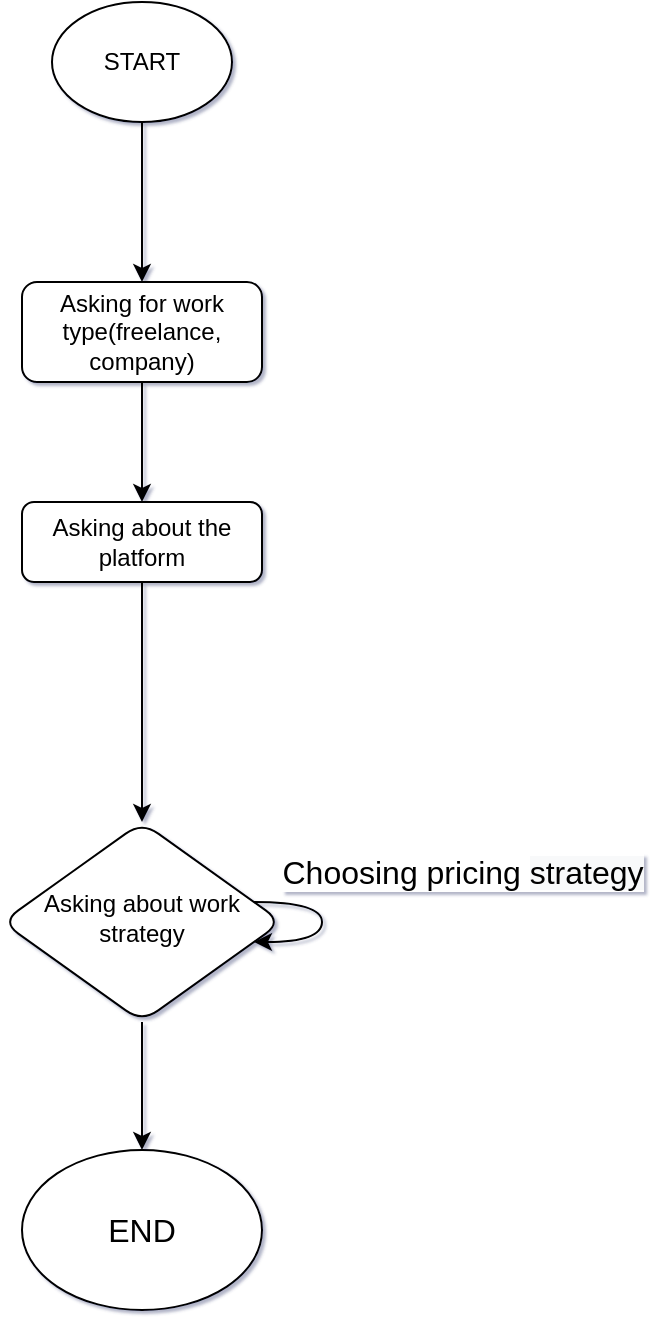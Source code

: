 <mxfile version="20.7.4" type="device" pages="3"><diagram id="C5RBs43oDa-KdzZeNtuy" name="flowshart"><mxGraphModel dx="1036" dy="623" grid="0" gridSize="10" guides="1" tooltips="1" connect="1" arrows="1" fold="1" page="1" pageScale="1" pageWidth="827" pageHeight="1169" background="#FFFFFF" math="0" shadow="1"><root><mxCell id="WIyWlLk6GJQsqaUBKTNV-0"/><mxCell id="WIyWlLk6GJQsqaUBKTNV-1" parent="WIyWlLk6GJQsqaUBKTNV-0"/><mxCell id="i0CQYHQno1uRjqGG7I8d-4" style="edgeStyle=orthogonalEdgeStyle;rounded=1;orthogonalLoop=1;jettySize=auto;html=1;entryX=0.5;entryY=0;entryDx=0;entryDy=0;curved=1;" parent="WIyWlLk6GJQsqaUBKTNV-1" source="WIyWlLk6GJQsqaUBKTNV-3" target="WIyWlLk6GJQsqaUBKTNV-7" edge="1"><mxGeometry relative="1" as="geometry"/></mxCell><mxCell id="WIyWlLk6GJQsqaUBKTNV-3" value="Asking for work type(freelance,&lt;br&gt;company)" style="rounded=1;whiteSpace=wrap;html=1;fontSize=12;glass=0;strokeWidth=1;shadow=0;" parent="WIyWlLk6GJQsqaUBKTNV-1" vertex="1"><mxGeometry x="340" y="210" width="120" height="50" as="geometry"/></mxCell><mxCell id="i0CQYHQno1uRjqGG7I8d-3" value="" style="edgeStyle=orthogonalEdgeStyle;rounded=1;orthogonalLoop=1;jettySize=auto;html=1;curved=1;entryX=0.5;entryY=0;entryDx=0;entryDy=0;" parent="WIyWlLk6GJQsqaUBKTNV-1" source="WIyWlLk6GJQsqaUBKTNV-7" target="WIyWlLk6GJQsqaUBKTNV-10" edge="1"><mxGeometry relative="1" as="geometry"><mxPoint x="400" y="370" as="targetPoint"/></mxGeometry></mxCell><mxCell id="WIyWlLk6GJQsqaUBKTNV-7" value="Asking about the platform" style="rounded=1;whiteSpace=wrap;html=1;fontSize=12;glass=0;strokeWidth=1;shadow=0;" parent="WIyWlLk6GJQsqaUBKTNV-1" vertex="1"><mxGeometry x="340" y="320" width="120" height="40" as="geometry"/></mxCell><mxCell id="9HkrFoJDk4bRzrakDUIA-1" style="edgeStyle=orthogonalEdgeStyle;curved=1;orthogonalLoop=1;jettySize=auto;html=1;fontSize=16;" parent="WIyWlLk6GJQsqaUBKTNV-1" source="WIyWlLk6GJQsqaUBKTNV-10" target="9HkrFoJDk4bRzrakDUIA-0" edge="1"><mxGeometry relative="1" as="geometry"/></mxCell><mxCell id="WIyWlLk6GJQsqaUBKTNV-10" value="Asking about work strategy" style="rhombus;whiteSpace=wrap;html=1;shadow=0;fontFamily=Helvetica;fontSize=12;align=center;strokeWidth=1;spacing=6;spacingTop=-4;rounded=1;" parent="WIyWlLk6GJQsqaUBKTNV-1" vertex="1"><mxGeometry x="330" y="480" width="140" height="100" as="geometry"/></mxCell><mxCell id="i0CQYHQno1uRjqGG7I8d-1" style="edgeStyle=orthogonalEdgeStyle;rounded=1;orthogonalLoop=1;jettySize=auto;html=1;entryX=0.5;entryY=0;entryDx=0;entryDy=0;curved=1;" parent="WIyWlLk6GJQsqaUBKTNV-1" source="i0CQYHQno1uRjqGG7I8d-0" target="WIyWlLk6GJQsqaUBKTNV-3" edge="1"><mxGeometry relative="1" as="geometry"/></mxCell><mxCell id="i0CQYHQno1uRjqGG7I8d-0" value="START" style="ellipse;whiteSpace=wrap;html=1;rounded=1;" parent="WIyWlLk6GJQsqaUBKTNV-1" vertex="1"><mxGeometry x="355" y="70" width="90" height="60" as="geometry"/></mxCell><mxCell id="9HkrFoJDk4bRzrakDUIA-0" value="END" style="ellipse;whiteSpace=wrap;html=1;fontSize=16;" parent="WIyWlLk6GJQsqaUBKTNV-1" vertex="1"><mxGeometry x="340" y="644" width="120" height="80" as="geometry"/></mxCell><mxCell id="NVSiq27-cPa_z2ySxWIY-0" value="Choosing pricing&amp;nbsp;&lt;span style=&quot;background-color: rgb(248, 249, 250);&quot;&gt;&lt;font style=&quot;font-size: 16px;&quot;&gt;strategy&lt;/font&gt;&lt;/span&gt;" style="edgeStyle=orthogonalEdgeStyle;curved=1;orthogonalLoop=1;jettySize=auto;html=1;fontSize=16;" parent="WIyWlLk6GJQsqaUBKTNV-1" source="WIyWlLk6GJQsqaUBKTNV-10" target="WIyWlLk6GJQsqaUBKTNV-10" edge="1"><mxGeometry x="-0.227" y="72" relative="1" as="geometry"><mxPoint x="-2" y="-15" as="offset"/></mxGeometry></mxCell></root></mxGraphModel></diagram><diagram id="yw2DbGDQxbYdyNWeej0R" name="block"><mxGraphModel dx="2903" dy="1740" grid="0" gridSize="10" guides="1" tooltips="1" connect="1" arrows="1" fold="1" page="0" pageScale="1" pageWidth="850" pageHeight="1100" math="0" shadow="0"><root><mxCell id="0"/><mxCell id="1" parent="0"/><mxCell id="8c-VA_FlOmzVA4fR675S-14" value="Asks for pricing&amp;nbsp;" style="edgeStyle=orthogonalEdgeStyle;rounded=1;orthogonalLoop=1;jettySize=auto;html=1;entryX=0;entryY=0.5;entryDx=0;entryDy=0;fontSize=15;" parent="1" source="8c-VA_FlOmzVA4fR675S-1" target="8c-VA_FlOmzVA4fR675S-8" edge="1"><mxGeometry relative="1" as="geometry"/></mxCell><mxCell id="8c-VA_FlOmzVA4fR675S-1" value="&lt;b&gt;&lt;font style=&quot;font-size: 15px;&quot;&gt;User input&lt;br&gt;Non-expert&lt;br&gt;&lt;/font&gt;&lt;/b&gt;" style="rounded=1;whiteSpace=wrap;html=1;" parent="1" vertex="1"><mxGeometry x="10" y="450" width="130" height="60" as="geometry"/></mxCell><mxCell id="5PBLFO3RsiD7aTEtbVps-1" style="edgeStyle=orthogonalEdgeStyle;curved=1;orthogonalLoop=1;jettySize=auto;html=1;exitX=0.25;exitY=1;exitDx=0;exitDy=0;fontSize=16;" parent="1" source="5PBLFO3RsiD7aTEtbVps-3" edge="1"><mxGeometry relative="1" as="geometry"><mxPoint x="90" y="510" as="targetPoint"/><Array as="points"><mxPoint x="315" y="530"/><mxPoint x="80" y="530"/><mxPoint x="80" y="510"/></Array></mxGeometry></mxCell><mxCell id="5PBLFO3RsiD7aTEtbVps-2" value="&lt;font style=&quot;font-size: 17px;&quot;&gt;Pricing Strategy and avrage of the price&lt;/font&gt;" style="edgeLabel;html=1;align=center;verticalAlign=middle;resizable=0;points=[];fontSize=16;" parent="5PBLFO3RsiD7aTEtbVps-1" vertex="1" connectable="0"><mxGeometry x="0.502" y="-11" relative="1" as="geometry"><mxPoint x="7" y="33" as="offset"/></mxGeometry></mxCell><mxCell id="8c-VA_FlOmzVA4fR675S-8" value="Decision Tree" style="swimlane;startSize=20;horizontal=1;containerType=tree;newEdgeStyle={&quot;edgeStyle&quot;:&quot;elbowEdgeStyle&quot;,&quot;startArrow&quot;:&quot;none&quot;,&quot;endArrow&quot;:&quot;none&quot;};rounded=1;fontSize=15;" parent="1" vertex="1"><mxGeometry x="350" y="230" width="495" height="350" as="geometry"/></mxCell><mxCell id="5PBLFO3RsiD7aTEtbVps-5" style="edgeStyle=orthogonalEdgeStyle;curved=1;orthogonalLoop=1;jettySize=auto;html=1;exitX=1;exitY=0.25;exitDx=0;exitDy=0;entryX=0.027;entryY=0.328;entryDx=0;entryDy=0;entryPerimeter=0;fontSize=16;" parent="8c-VA_FlOmzVA4fR675S-8" source="5PBLFO3RsiD7aTEtbVps-3" target="5PBLFO3RsiD7aTEtbVps-4" edge="1"><mxGeometry relative="1" as="geometry"/></mxCell><mxCell id="5PBLFO3RsiD7aTEtbVps-3" value="User&lt;br&gt;InterFace" style="rounded=1;whiteSpace=wrap;html=1;fontSize=16;" parent="8c-VA_FlOmzVA4fR675S-8" vertex="1"><mxGeometry y="145" width="120" height="60" as="geometry"/></mxCell><mxCell id="5PBLFO3RsiD7aTEtbVps-6" style="edgeStyle=orthogonalEdgeStyle;curved=1;orthogonalLoop=1;jettySize=auto;html=1;exitX=0;exitY=1;exitDx=0;exitDy=0;entryX=0.922;entryY=1.003;entryDx=0;entryDy=0;entryPerimeter=0;fontSize=16;" parent="8c-VA_FlOmzVA4fR675S-8" source="5PBLFO3RsiD7aTEtbVps-4" target="5PBLFO3RsiD7aTEtbVps-3" edge="1"><mxGeometry relative="1" as="geometry"/></mxCell><mxCell id="5PBLFO3RsiD7aTEtbVps-4" value="Rules Engine" style="ellipse;whiteSpace=wrap;html=1;fontSize=16;fillColor=#f8cecc;strokeColor=#b85450;" parent="8c-VA_FlOmzVA4fR675S-8" vertex="1"><mxGeometry x="165" y="135" width="120" height="80" as="geometry"/></mxCell><mxCell id="5PBLFO3RsiD7aTEtbVps-8" style="edgeStyle=orthogonalEdgeStyle;curved=1;orthogonalLoop=1;jettySize=auto;html=1;entryX=1;entryY=0.5;entryDx=0;entryDy=0;fontSize=16;" parent="8c-VA_FlOmzVA4fR675S-8" source="5PBLFO3RsiD7aTEtbVps-7" target="5PBLFO3RsiD7aTEtbVps-4" edge="1"><mxGeometry relative="1" as="geometry"/></mxCell><mxCell id="5PBLFO3RsiD7aTEtbVps-7" value="knowledge&amp;nbsp;&lt;br&gt;Base" style="rounded=1;whiteSpace=wrap;html=1;fontSize=16;" parent="8c-VA_FlOmzVA4fR675S-8" vertex="1"><mxGeometry x="360" y="145" width="120" height="60" as="geometry"/></mxCell><mxCell id="5PBLFO3RsiD7aTEtbVps-10" style="edgeStyle=orthogonalEdgeStyle;curved=1;orthogonalLoop=1;jettySize=auto;html=1;fontSize=16;" parent="1" source="5PBLFO3RsiD7aTEtbVps-9" target="5PBLFO3RsiD7aTEtbVps-7" edge="1"><mxGeometry relative="1" as="geometry"/></mxCell><mxCell id="5PBLFO3RsiD7aTEtbVps-9" value="Knowledge&amp;nbsp;&lt;br&gt;Engineer" style="shape=umlActor;verticalLabelPosition=bottom;verticalAlign=top;html=1;outlineConnect=0;fontSize=16;fillColor=#ffe6cc;strokeColor=#d79b00;" parent="1" vertex="1"><mxGeometry x="920" y="375" width="30" height="60" as="geometry"/></mxCell><mxCell id="5PBLFO3RsiD7aTEtbVps-15" style="edgeStyle=orthogonalEdgeStyle;curved=1;orthogonalLoop=1;jettySize=auto;html=1;fontSize=16;" parent="1" source="5PBLFO3RsiD7aTEtbVps-11" target="5PBLFO3RsiD7aTEtbVps-9" edge="1"><mxGeometry relative="1" as="geometry"/></mxCell><mxCell id="5PBLFO3RsiD7aTEtbVps-11" value="Human Expert" style="shape=umlActor;verticalLabelPosition=bottom;verticalAlign=top;html=1;outlineConnect=0;fontSize=16;fillColor=#ffe6cc;strokeColor=#d79b00;" parent="1" vertex="1"><mxGeometry x="1100" y="375" width="30" height="60" as="geometry"/></mxCell></root></mxGraphModel></diagram><diagram id="QInEfqS9uhkNy8J3Q-ly" name="Tree"><mxGraphModel dx="14360" dy="8230" grid="0" gridSize="13" guides="1" tooltips="1" connect="1" arrows="1" fold="1" page="0" pageScale="1" pageWidth="850" pageHeight="1100" math="0" shadow="0"><root><mxCell id="0"/><mxCell id="1" parent="0"/><mxCell id="JST_NjBDVOA-UQqWIEEy-3" value="YES" style="edgeStyle=orthogonalEdgeStyle;orthogonalLoop=1;jettySize=auto;html=1;entryX=0;entryY=0.5;entryDx=0;entryDy=0;fontSize=16;sketch=0;fillColor=#cce5ff;strokeColor=#36393d;" parent="1" source="5VQXfNBRVlK-Geizckos-4" target="GDYBYnVKoigUtMkFJLqW-5" edge="1"><mxGeometry relative="1" as="geometry"/></mxCell><mxCell id="5VQXfNBRVlK-Geizckos-4" value="&lt;font style=&quot;font-size: 16px;&quot;&gt;Are you a freelancer?&lt;/font&gt;" style="rounded=1;whiteSpace=wrap;html=1;sketch=0;fillColor=#cce5ff;strokeColor=#36393d;" parent="1" vertex="1"><mxGeometry x="300" y="-360" width="120" height="60" as="geometry"/></mxCell><mxCell id="JST_NjBDVOA-UQqWIEEy-7" value="NO" style="edgeStyle=orthogonalEdgeStyle;orthogonalLoop=1;jettySize=auto;html=1;fontSize=16;sketch=0;fillColor=#cce5ff;strokeColor=#36393d;" parent="1" source="GDYBYnVKoigUtMkFJLqW-5" target="JST_NjBDVOA-UQqWIEEy-6" edge="1"><mxGeometry relative="1" as="geometry"/></mxCell><mxCell id="GDYBYnVKoigUtMkFJLqW-5" value="&lt;span style=&quot;font-size: 16px;&quot;&gt;Is it a web application&lt;/span&gt;" style="rounded=1;whiteSpace=wrap;html=1;sketch=0;fillColor=#cce5ff;strokeColor=#82b366;" parent="1" vertex="1"><mxGeometry x="690" y="-360" width="120" height="58" as="geometry"/></mxCell><mxCell id="JST_NjBDVOA-UQqWIEEy-13" value="Yes" style="edgeStyle=orthogonalEdgeStyle;orthogonalLoop=1;jettySize=auto;html=1;fontSize=16;sketch=0;fillColor=#cce5ff;strokeColor=#36393d;entryX=0;entryY=0.5;entryDx=0;entryDy=0;" parent="1" source="JST_NjBDVOA-UQqWIEEy-6" target="JST_NjBDVOA-UQqWIEEy-18" edge="1"><mxGeometry relative="1" as="geometry"><mxPoint x="1341" y="-331" as="targetPoint"/></mxGeometry></mxCell><mxCell id="JST_NjBDVOA-UQqWIEEy-17" value="NO" style="edgeStyle=orthogonalEdgeStyle;rounded=0;sketch=0;orthogonalLoop=1;jettySize=auto;html=1;entryX=0.5;entryY=1;entryDx=0;entryDy=0;fontSize=15;" parent="1" source="JST_NjBDVOA-UQqWIEEy-6" target="JST_NjBDVOA-UQqWIEEy-16" edge="1"><mxGeometry relative="1" as="geometry"/></mxCell><mxCell id="JST_NjBDVOA-UQqWIEEy-6" value="&lt;font style=&quot;font-size: 18px;&quot;&gt;Do you want to set a price for a moblieApplication ?&lt;/font&gt;" style="rounded=1;whiteSpace=wrap;html=1;fontSize=16;sketch=0;fillColor=#cce5ff;strokeColor=#36393d;" parent="1" vertex="1"><mxGeometry x="1009" y="-374" width="170" height="87" as="geometry"/></mxCell><mxCell id="77XbeWhgeiEfHZfF2R9l-43" value="Yes" style="edgeStyle=orthogonalEdgeStyle;rounded=0;sketch=0;orthogonalLoop=1;jettySize=auto;html=1;fontSize=16;exitX=0.5;exitY=0;exitDx=0;exitDy=0;curved=1;" parent="1" source="GDYBYnVKoigUtMkFJLqW-5" target="77XbeWhgeiEfHZfF2R9l-42" edge="1"><mxGeometry x="0.149" relative="1" as="geometry"><mxPoint as="offset"/><mxPoint x="813" y="-1045" as="sourcePoint"/><Array as="points"><mxPoint x="750" y="-688"/><mxPoint x="2071" y="-688"/></Array></mxGeometry></mxCell><mxCell id="JST_NjBDVOA-UQqWIEEy-16" value="&lt;font style=&quot;font-size: 18px;&quot;&gt;Sorry, but this app only for web and mobile applications&lt;/font&gt;" style="whiteSpace=wrap;html=1;aspect=fixed;fillColor=#f8cecc;strokeColor=#b85450;fillStyle=solid;rounded=1;" parent="1" vertex="1"><mxGeometry x="1020" y="-620" width="133" height="133" as="geometry"/></mxCell><mxCell id="JST_NjBDVOA-UQqWIEEy-24" value="YES" style="edgeStyle=orthogonalEdgeStyle;rounded=1;sketch=0;orthogonalLoop=1;jettySize=auto;html=1;fontSize=15;strokeColor=default;" parent="1" source="JST_NjBDVOA-UQqWIEEy-18" target="JST_NjBDVOA-UQqWIEEy-23" edge="1"><mxGeometry relative="1" as="geometry"/></mxCell><mxCell id="JST_NjBDVOA-UQqWIEEy-43" value="NO" style="edgeStyle=orthogonalEdgeStyle;rounded=0;sketch=0;orthogonalLoop=1;jettySize=auto;html=1;fontSize=15;" parent="1" source="JST_NjBDVOA-UQqWIEEy-18" target="JST_NjBDVOA-UQqWIEEy-42" edge="1"><mxGeometry relative="1" as="geometry"/></mxCell><mxCell id="JST_NjBDVOA-UQqWIEEy-18" value="&lt;font style=&quot;font-size: 20px;&quot;&gt;Does the application contains 0-3 Features Like&lt;br&gt;&lt;br&gt;&lt;span style=&quot;font-family: proximanovalight, helvetica, arial, sans-serif; text-align: start;&quot;&gt;Essential features like profile making, search, notifications, and messages,&amp;nbsp;&lt;/span&gt;&lt;span style=&quot;font-family: proximanovalight, helvetica, arial, sans-serif; text-align: start;&quot;&gt;Fewer screens&lt;/span&gt;&lt;br&gt;&lt;/font&gt;" style="rounded=1;whiteSpace=wrap;html=1;fontSize=16;sketch=0;fillColor=#cce5ff;strokeColor=#36393d;fillStyle=solid;" parent="1" vertex="1"><mxGeometry x="1300" y="-344" width="193" height="256" as="geometry"/></mxCell><mxCell id="JST_NjBDVOA-UQqWIEEy-30" style="edgeStyle=orthogonalEdgeStyle;rounded=0;sketch=0;orthogonalLoop=1;jettySize=auto;html=1;fontSize=15;" parent="1" source="JST_NjBDVOA-UQqWIEEy-23" target="JST_NjBDVOA-UQqWIEEy-29" edge="1"><mxGeometry relative="1" as="geometry"/></mxCell><mxCell id="JST_NjBDVOA-UQqWIEEy-31" value="YES" style="edgeLabel;html=1;align=center;verticalAlign=middle;resizable=0;points=[];fontSize=15;" parent="JST_NjBDVOA-UQqWIEEy-30" vertex="1" connectable="0"><mxGeometry x="0.16" y="-2" relative="1" as="geometry"><mxPoint x="-10" y="-1" as="offset"/></mxGeometry></mxCell><mxCell id="JST_NjBDVOA-UQqWIEEy-33" value="NO" style="edgeStyle=orthogonalEdgeStyle;rounded=0;sketch=0;orthogonalLoop=1;jettySize=auto;html=1;fontSize=15;" parent="1" source="JST_NjBDVOA-UQqWIEEy-23" target="JST_NjBDVOA-UQqWIEEy-32" edge="1"><mxGeometry relative="1" as="geometry"/></mxCell><mxCell id="JST_NjBDVOA-UQqWIEEy-23" value="&lt;font style=&quot;font-size: 18px;&quot;&gt;Does the Development time btw 2-3 months&lt;/font&gt;" style="rounded=1;whiteSpace=wrap;html=1;fontSize=18;sketch=0;fillColor=#cce5ff;strokeColor=#36393d;fillStyle=solid;" parent="1" vertex="1"><mxGeometry x="1608" y="-375" width="120" height="88" as="geometry"/></mxCell><mxCell id="JST_NjBDVOA-UQqWIEEy-29" value="&lt;font style=&quot;font-size: 18px;&quot;&gt;As an average 7$ for an hour this app will cost 364$-546$&lt;br style=&quot;font-size: 18px;&quot;&gt;&lt;/font&gt;" style="rounded=1;whiteSpace=wrap;html=1;fontSize=18;sketch=0;fillColor=#f8cecc;strokeColor=#b85450;fillStyle=solid;" parent="1" vertex="1"><mxGeometry x="1861" y="-385" width="136" height="98" as="geometry"/></mxCell><mxCell id="JST_NjBDVOA-UQqWIEEy-35" value="YES" style="edgeStyle=orthogonalEdgeStyle;rounded=0;sketch=0;orthogonalLoop=1;jettySize=auto;html=1;fontSize=15;" parent="1" source="JST_NjBDVOA-UQqWIEEy-32" target="JST_NjBDVOA-UQqWIEEy-34" edge="1"><mxGeometry relative="1" as="geometry"/></mxCell><mxCell id="JST_NjBDVOA-UQqWIEEy-37" value="NO" style="edgeStyle=orthogonalEdgeStyle;rounded=0;sketch=0;orthogonalLoop=1;jettySize=auto;html=1;fontSize=15;" parent="1" source="JST_NjBDVOA-UQqWIEEy-32" target="JST_NjBDVOA-UQqWIEEy-36" edge="1"><mxGeometry relative="1" as="geometry"/></mxCell><mxCell id="JST_NjBDVOA-UQqWIEEy-32" value="&lt;font style=&quot;font-size: 18px;&quot;&gt;Does the Development time btw 3-6 months&lt;/font&gt;" style="rounded=1;whiteSpace=wrap;html=1;fontSize=18;sketch=0;fillColor=#cce5ff;strokeColor=#36393d;fillStyle=solid;" parent="1" vertex="1"><mxGeometry x="1608" y="-158" width="120" height="88" as="geometry"/></mxCell><mxCell id="JST_NjBDVOA-UQqWIEEy-34" value="As an average 5$ for an hour this app will cost 260$-390$" style="rounded=1;whiteSpace=wrap;html=1;fontSize=18;sketch=0;fillColor=#f8cecc;strokeColor=#b85450;fillStyle=solid;" parent="1" vertex="1"><mxGeometry x="1861" y="-168" width="140" height="98" as="geometry"/></mxCell><mxCell id="JST_NjBDVOA-UQqWIEEy-39" value="YES" style="edgeStyle=orthogonalEdgeStyle;rounded=0;sketch=0;orthogonalLoop=1;jettySize=auto;html=1;fontSize=15;" parent="1" source="JST_NjBDVOA-UQqWIEEy-36" target="JST_NjBDVOA-UQqWIEEy-38" edge="1"><mxGeometry relative="1" as="geometry"><Array as="points"><mxPoint x="1917" y="63"/><mxPoint x="1917" y="63"/></Array></mxGeometry></mxCell><mxCell id="JST_NjBDVOA-UQqWIEEy-36" value="&lt;font style=&quot;font-size: 18px;&quot;&gt;Does the Development time more then 9 months&lt;/font&gt;" style="rounded=1;whiteSpace=wrap;html=1;fontSize=18;sketch=0;fillColor=#cce5ff;strokeColor=#36393d;fillStyle=solid;" parent="1" vertex="1"><mxGeometry x="1608" y="23" width="120" height="88" as="geometry"/></mxCell><mxCell id="JST_NjBDVOA-UQqWIEEy-38" value="As an average 2$ for an hour this app will cost 200$ or less" style="rounded=1;whiteSpace=wrap;html=1;fontSize=18;sketch=0;fillColor=#f8cecc;strokeColor=#b85450;fillStyle=solid;" parent="1" vertex="1"><mxGeometry x="1861" y="7" width="146" height="104" as="geometry"/></mxCell><mxCell id="JST_NjBDVOA-UQqWIEEy-46" value="NO" style="edgeStyle=orthogonalEdgeStyle;rounded=0;sketch=0;orthogonalLoop=1;jettySize=auto;html=1;fontSize=14;" parent="1" source="JST_NjBDVOA-UQqWIEEy-42" target="JST_NjBDVOA-UQqWIEEy-45" edge="1"><mxGeometry relative="1" as="geometry"/></mxCell><mxCell id="JST_NjBDVOA-UQqWIEEy-49" value="YES" style="edgeStyle=orthogonalEdgeStyle;rounded=0;sketch=0;orthogonalLoop=1;jettySize=auto;html=1;fontSize=14;entryX=0;entryY=0.5;entryDx=0;entryDy=0;" parent="1" source="JST_NjBDVOA-UQqWIEEy-42" target="JST_NjBDVOA-UQqWIEEy-50" edge="1"><mxGeometry relative="1" as="geometry"><mxPoint x="1685" y="463" as="targetPoint"/><Array as="points"><mxPoint x="1652" y="225"/><mxPoint x="1652" y="225"/></Array></mxGeometry></mxCell><mxCell id="JST_NjBDVOA-UQqWIEEy-42" value="&lt;font style=&quot;font-size: 20px;&quot;&gt;Does the application contains 4-5 Features Like&lt;br&gt;more than the previous and :&lt;br&gt;&lt;p style=&quot;box-sizing: border-box; padding: 0px 0px 0px 15px; margin: 8px 0px 0px; font-family: proximanovalight, helvetica, arial, sans-serif; line-height: 20px; max-width: 100%; position: relative; text-align: start; outline: none !important;&quot;&gt;Essential features, in addition to in-app purchases and payment portals&lt;/p&gt;&lt;p style=&quot;box-sizing: border-box; padding: 0px 0px 0px 15px; margin: 8px 0px 0px; font-family: proximanovalight, helvetica, arial, sans-serif; line-height: 20px; max-width: 100%; position: relative; text-align: start; outline: none !important;&quot;&gt;Allows API integration&lt;/p&gt;&lt;p style=&quot;box-sizing: border-box; padding: 0px 0px 0px 15px; margin: 8px 0px 0px; font-family: proximanovalight, helvetica, arial, sans-serif; line-height: 20px; max-width: 100%; position: relative; text-align: start; outline: none !important;&quot;&gt;More screens than the basic version&lt;/p&gt;&lt;p style=&quot;box-sizing: border-box; padding: 0px 0px 0px 15px; margin: 8px 0px 0px; font-family: proximanovalight, helvetica, arial, sans-serif; line-height: 20px; max-width: 100%; position: relative; text-align: start; outline: none !important;&quot;&gt;Custom UI&lt;/p&gt;&lt;p style=&quot;box-sizing: border-box; padding: 0px 0px 0px 15px; margin: 8px 0px 0px; font-family: proximanovalight, helvetica, arial, sans-serif; line-height: 20px; max-width: 100%; position: relative; text-align: start; outline: none !important;&quot;&gt;Real-time messaging and other features&lt;/p&gt;&lt;/font&gt;" style="rounded=1;whiteSpace=wrap;html=1;fontSize=16;sketch=0;fillColor=#cce5ff;strokeColor=#36393d;fillStyle=solid;" parent="1" vertex="1"><mxGeometry x="1233" y="38" width="329.5" height="301" as="geometry"/></mxCell><mxCell id="JST_NjBDVOA-UQqWIEEy-60" value="YES" style="edgeStyle=orthogonalEdgeStyle;rounded=0;sketch=0;orthogonalLoop=1;jettySize=auto;html=1;entryX=0;entryY=0.5;entryDx=0;entryDy=0;fontSize=16;" parent="1" source="JST_NjBDVOA-UQqWIEEy-45" target="JST_NjBDVOA-UQqWIEEy-58" edge="1"><mxGeometry relative="1" as="geometry"><Array as="points"><mxPoint x="1698" y="580"/><mxPoint x="1698" y="571"/></Array></mxGeometry></mxCell><mxCell id="RSey-hVo8Y7hw2iZIc5Q-55" value="NO" style="edgeStyle=orthogonalEdgeStyle;rounded=0;orthogonalLoop=1;jettySize=auto;html=1;entryX=0;entryY=0.5;entryDx=0;entryDy=0;fontSize=19;exitX=0.5;exitY=1;exitDx=0;exitDy=0;" parent="1" source="JST_NjBDVOA-UQqWIEEy-45" target="RSey-hVo8Y7hw2iZIc5Q-33" edge="1"><mxGeometry x="0.477" y="-21" relative="1" as="geometry"><Array as="points"><mxPoint x="1396" y="919"/><mxPoint x="2366" y="919"/><mxPoint x="2366" y="-135"/></Array><mxPoint as="offset"/></mxGeometry></mxCell><mxCell id="JST_NjBDVOA-UQqWIEEy-45" value="&lt;font style=&quot;font-size: 20px;&quot;&gt;Does the application contains more than 5 Features Like&lt;br&gt;&amp;nbsp;the previous and :&lt;br&gt;&lt;p style=&quot;box-sizing: border-box; padding: 0px 0px 0px 15px; margin: 8px 0px 0px; font-family: proximanovalight, helvetica, arial, sans-serif; line-height: 20px; max-width: 100%; position: relative; text-align: start; outline: none !important;&quot;&gt;Multi-functional apps&lt;/p&gt;&lt;p style=&quot;box-sizing: border-box; padding: 0px 0px 0px 15px; margin: 8px 0px 0px; font-family: proximanovalight, helvetica, arial, sans-serif; line-height: 20px; max-width: 100%; position: relative; text-align: start; outline: none !important;&quot;&gt;Advanced features like real-time synchronization&lt;/p&gt;&lt;p style=&quot;box-sizing: border-box; padding: 0px 0px 0px 15px; margin: 8px 0px 0px; font-family: proximanovalight, helvetica, arial, sans-serif; line-height: 20px; max-width: 100%; position: relative; text-align: start; outline: none !important;&quot;&gt;UI animation&lt;/p&gt;&lt;p style=&quot;box-sizing: border-box; padding: 0px 0px 0px 15px; margin: 8px 0px 0px; font-family: proximanovalight, helvetica, arial, sans-serif; line-height: 20px; max-width: 100%; position: relative; text-align: start; outline: none !important;&quot;&gt;Media processing&lt;/p&gt;&lt;/font&gt;" style="rounded=1;whiteSpace=wrap;html=1;fontSize=16;sketch=0;fillColor=#cce5ff;strokeColor=#36393d;fillStyle=solid;" parent="1" vertex="1"><mxGeometry x="1239.5" y="459" width="314" height="264" as="geometry"/></mxCell><mxCell id="JST_NjBDVOA-UQqWIEEy-52" value="YES" style="edgeStyle=orthogonalEdgeStyle;rounded=0;sketch=0;orthogonalLoop=1;jettySize=auto;html=1;fontSize=14;" parent="1" source="JST_NjBDVOA-UQqWIEEy-50" target="JST_NjBDVOA-UQqWIEEy-51" edge="1"><mxGeometry relative="1" as="geometry"/></mxCell><mxCell id="JST_NjBDVOA-UQqWIEEy-54" value="NO" style="edgeStyle=orthogonalEdgeStyle;rounded=0;sketch=0;orthogonalLoop=1;jettySize=auto;html=1;fontSize=16;" parent="1" source="JST_NjBDVOA-UQqWIEEy-50" target="JST_NjBDVOA-UQqWIEEy-53" edge="1"><mxGeometry relative="1" as="geometry"/></mxCell><mxCell id="JST_NjBDVOA-UQqWIEEy-50" value="&lt;font style=&quot;font-size: 18px;&quot;&gt;Does the Development time btw 3-6 months&lt;/font&gt;" style="rounded=1;whiteSpace=wrap;html=1;fontSize=18;sketch=0;fillColor=#cce5ff;strokeColor=#36393d;fillStyle=solid;" parent="1" vertex="1"><mxGeometry x="1838" y="181" width="120" height="88" as="geometry"/></mxCell><mxCell id="JST_NjBDVOA-UQqWIEEy-51" value="As an average 7$ for an hour this app will cost 546$-1,100$" style="rounded=1;whiteSpace=wrap;html=1;fontSize=18;sketch=0;fillColor=#f8cecc;strokeColor=#b85450;fillStyle=solid;" parent="1" vertex="1"><mxGeometry x="2158" y="179" width="136" height="90" as="geometry"/></mxCell><mxCell id="JST_NjBDVOA-UQqWIEEy-56" value="YES" style="edgeStyle=orthogonalEdgeStyle;rounded=0;sketch=0;orthogonalLoop=1;jettySize=auto;html=1;fontSize=16;" parent="1" source="JST_NjBDVOA-UQqWIEEy-53" target="JST_NjBDVOA-UQqWIEEy-55" edge="1"><mxGeometry relative="1" as="geometry"/></mxCell><mxCell id="JST_NjBDVOA-UQqWIEEy-53" value="&lt;font style=&quot;font-size: 18px;&quot;&gt;Does the Development time more than 9 months&lt;/font&gt;" style="rounded=1;whiteSpace=wrap;html=1;fontSize=18;sketch=0;fillColor=#cce5ff;strokeColor=#36393d;fillStyle=solid;" parent="1" vertex="1"><mxGeometry x="1838" y="374" width="120" height="88" as="geometry"/></mxCell><mxCell id="JST_NjBDVOA-UQqWIEEy-55" value="As an average 5$ for an hour this app will cost 468$-less" style="rounded=1;whiteSpace=wrap;html=1;fontSize=18;sketch=0;fillColor=#f8cecc;strokeColor=#b85450;fillStyle=solid;" parent="1" vertex="1"><mxGeometry x="2153.75" y="374" width="144.5" height="90.5" as="geometry"/></mxCell><mxCell id="JST_NjBDVOA-UQqWIEEy-57" value="YES" style="edgeStyle=orthogonalEdgeStyle;rounded=0;sketch=0;orthogonalLoop=1;jettySize=auto;html=1;fontSize=16;" parent="1" source="JST_NjBDVOA-UQqWIEEy-58" target="JST_NjBDVOA-UQqWIEEy-59" edge="1"><mxGeometry relative="1" as="geometry"/></mxCell><mxCell id="kPq02gAkIfmM6dBUqsGK-2" value="NO" style="edgeStyle=orthogonalEdgeStyle;rounded=0;orthogonalLoop=1;jettySize=auto;html=1;entryX=0.5;entryY=0;entryDx=0;entryDy=0;" parent="1" source="JST_NjBDVOA-UQqWIEEy-58" target="kPq02gAkIfmM6dBUqsGK-3" edge="1"><mxGeometry relative="1" as="geometry"><mxPoint x="1866" y="1174.273" as="targetPoint"/></mxGeometry></mxCell><mxCell id="JST_NjBDVOA-UQqWIEEy-58" value="&lt;font style=&quot;font-size: 18px;&quot;&gt;Does the Development time more than 9 months&lt;/font&gt;" style="rounded=1;whiteSpace=wrap;html=1;fontSize=18;sketch=0;fillColor=#cce5ff;strokeColor=#36393d;fillStyle=solid;" parent="1" vertex="1"><mxGeometry x="1843" y="527" width="120" height="88" as="geometry"/></mxCell><mxCell id="JST_NjBDVOA-UQqWIEEy-59" value="As an average 7$ for an hour this app will cost 1,800$" style="rounded=1;whiteSpace=wrap;html=1;fontSize=18;sketch=0;fillColor=#F8CECC;strokeColor=#b85450;fillStyle=solid;" parent="1" vertex="1"><mxGeometry x="2161" y="532" width="144.5" height="90.5" as="geometry"/></mxCell><mxCell id="5VQXfNBRVlK-Geizckos-1" value="Start" style="ellipse;whiteSpace=wrap;html=1;rounded=0;sketch=0;" parent="1" vertex="1"><mxGeometry x="300" y="-802" width="120" height="80" as="geometry"/></mxCell><mxCell id="77XbeWhgeiEfHZfF2R9l-14" value="" style="edgeStyle=orthogonalEdgeStyle;rounded=0;sketch=0;orthogonalLoop=1;jettySize=auto;html=1;fontSize=16;endArrow=none;" parent="1" source="5VQXfNBRVlK-Geizckos-4" target="5VQXfNBRVlK-Geizckos-1" edge="1"><mxGeometry relative="1" as="geometry"><mxPoint x="360" y="-360" as="sourcePoint"/><mxPoint x="360" y="-1191" as="targetPoint"/></mxGeometry></mxCell><mxCell id="-wC5tDgcMnrXOjj1U5f3-4" value="NO" style="edgeStyle=orthogonalEdgeStyle;rounded=1;sketch=0;orthogonalLoop=1;jettySize=auto;html=1;fontSize=16;strokeColor=#2B2B2B;curved=1;entryX=1;entryY=0.75;entryDx=0;entryDy=0;exitX=0.25;exitY=0;exitDx=0;exitDy=0;" parent="1" source="77XbeWhgeiEfHZfF2R9l-42" target="-wC5tDgcMnrXOjj1U5f3-3" edge="1"><mxGeometry relative="1" as="geometry"><Array as="points"><mxPoint x="2357" y="-928"/><mxPoint x="2357" y="-1017"/><mxPoint x="1629" y="-1017"/><mxPoint x="1629" y="-1033"/><mxPoint x="1441" y="-1033"/></Array></mxGeometry></mxCell><mxCell id="OqtI0VGb8WiIOPU_mx9S-24" value="YES" style="rounded=0;orthogonalLoop=1;jettySize=auto;html=1;entryX=0;entryY=0.5;entryDx=0;entryDy=0;strokeWidth=1;fontSize=21;edgeStyle=entityRelationEdgeStyle;" parent="1" source="77XbeWhgeiEfHZfF2R9l-42" target="-wC5tDgcMnrXOjj1U5f3-7" edge="1"><mxGeometry relative="1" as="geometry"/></mxCell><mxCell id="77XbeWhgeiEfHZfF2R9l-42" value="Setup on server and map to domain" style="rounded=1;whiteSpace=wrap;html=1;fontSize=21;sketch=0;fillColor=#d5e8d4;strokeColor=#82b366;fillStyle=solid;" parent="1" vertex="1"><mxGeometry x="2270" y="-928" width="173" height="76" as="geometry"/></mxCell><mxCell id="-wC5tDgcMnrXOjj1U5f3-6" value="YES" style="edgeStyle=orthogonalEdgeStyle;rounded=1;sketch=0;orthogonalLoop=1;jettySize=auto;html=1;fontSize=21;entryX=0;entryY=0.5;entryDx=0;entryDy=0;curved=1;" parent="1" source="-wC5tDgcMnrXOjj1U5f3-1" target="-wC5tDgcMnrXOjj1U5f3-9" edge="1"><mxGeometry relative="1" as="geometry"><mxPoint x="3405.86" y="-583.5" as="targetPoint"/></mxGeometry></mxCell><mxCell id="AaGIBej47gfhyn1AKGmu-1" value="NO" style="edgeStyle=orthogonalEdgeStyle;rounded=0;orthogonalLoop=1;jettySize=auto;html=1;fontSize=21;entryX=0.5;entryY=0;entryDx=0;entryDy=0;" parent="1" source="-wC5tDgcMnrXOjj1U5f3-1" target="AaGIBej47gfhyn1AKGmu-2" edge="1"><mxGeometry x="0.326" y="7" relative="1" as="geometry"><mxPoint x="3005.36" y="-482.286" as="targetPoint"/><mxPoint y="-1" as="offset"/></mxGeometry></mxCell><mxCell id="-wC5tDgcMnrXOjj1U5f3-1" value="Contains 1-5 pages" style="rounded=1;whiteSpace=wrap;html=1;fontSize=21;sketch=0;fillColor=#d5e8d4;fillStyle=solid;" parent="1" vertex="1"><mxGeometry x="2946.86" y="-717.5" width="117" height="52" as="geometry"/></mxCell><mxCell id="-wC5tDgcMnrXOjj1U5f3-31" value="NO" style="edgeStyle=orthogonalEdgeStyle;rounded=1;sketch=0;orthogonalLoop=1;jettySize=auto;html=1;fontSize=16;entryX=1;entryY=0.5;entryDx=0;entryDy=0;strokeColor=#0D0D0D;curved=1;" parent="1" source="-wC5tDgcMnrXOjj1U5f3-3" target="-wC5tDgcMnrXOjj1U5f3-49" edge="1"><mxGeometry relative="1" as="geometry"><mxPoint x="1823" y="-1451" as="targetPoint"/></mxGeometry></mxCell><mxCell id="-wC5tDgcMnrXOjj1U5f3-3" value="Contains 1-5 pages" style="rounded=1;whiteSpace=wrap;html=1;fontSize=22;sketch=0;fillColor=#d5e8d4;strokeColor=#82b366;fillStyle=solid;" parent="1" vertex="1"><mxGeometry x="1324" y="-1059" width="117" height="52" as="geometry"/></mxCell><mxCell id="-wC5tDgcMnrXOjj1U5f3-12" value="YES" style="edgeStyle=orthogonalEdgeStyle;rounded=1;sketch=0;orthogonalLoop=1;jettySize=auto;html=1;fontSize=21;strokeColor=#191919;" parent="1" source="-wC5tDgcMnrXOjj1U5f3-7" target="-wC5tDgcMnrXOjj1U5f3-11" edge="1"><mxGeometry relative="1" as="geometry"/></mxCell><mxCell id="OqtI0VGb8WiIOPU_mx9S-25" value="NO" style="edgeStyle=orthogonalEdgeStyle;rounded=0;orthogonalLoop=1;jettySize=auto;html=1;entryX=0.5;entryY=0;entryDx=0;entryDy=0;strokeWidth=1;fontSize=21;curved=1;" parent="1" source="-wC5tDgcMnrXOjj1U5f3-7" target="-wC5tDgcMnrXOjj1U5f3-1" edge="1"><mxGeometry relative="1" as="geometry"/></mxCell><mxCell id="-wC5tDgcMnrXOjj1U5f3-7" value="Contains 5-10&amp;nbsp; and more pages" style="rounded=1;whiteSpace=wrap;html=1;fontSize=21;sketch=0;fillColor=#d5e8d4;strokeColor=#82b366;fillStyle=solid;" parent="1" vertex="1"><mxGeometry x="2946.86" y="-919.5" width="131" height="59" as="geometry"/></mxCell><mxCell id="-wC5tDgcMnrXOjj1U5f3-14" value="YES" style="edgeStyle=orthogonalEdgeStyle;rounded=1;sketch=0;orthogonalLoop=1;jettySize=auto;html=1;fontSize=21;curved=1;" parent="1" source="-wC5tDgcMnrXOjj1U5f3-9" target="-wC5tDgcMnrXOjj1U5f3-13" edge="1"><mxGeometry relative="1" as="geometry"/></mxCell><mxCell id="-wC5tDgcMnrXOjj1U5f3-79" value="NO" style="edgeStyle=orthogonalEdgeStyle;rounded=1;sketch=0;orthogonalLoop=1;jettySize=auto;html=1;fontSize=21;curved=1;" parent="1" source="-wC5tDgcMnrXOjj1U5f3-9" target="-wC5tDgcMnrXOjj1U5f3-78" edge="1"><mxGeometry relative="1" as="geometry"/></mxCell><mxCell id="-wC5tDgcMnrXOjj1U5f3-9" value="Contains Cookies and privacy policy&amp;nbsp;" style="rounded=1;whiteSpace=wrap;html=1;fontSize=21;sketch=0;fillColor=#d5e8d4;fillStyle=solid;arcSize=21;" parent="1" vertex="1"><mxGeometry x="3297.86" y="-722" width="138.14" height="69.5" as="geometry"/></mxCell><mxCell id="-wC5tDgcMnrXOjj1U5f3-16" value="YES" style="edgeStyle=orthogonalEdgeStyle;rounded=1;sketch=0;orthogonalLoop=1;jettySize=auto;html=1;fontSize=21;strokeColor=#191919;" parent="1" source="-wC5tDgcMnrXOjj1U5f3-11" target="-wC5tDgcMnrXOjj1U5f3-15" edge="1"><mxGeometry relative="1" as="geometry"/></mxCell><mxCell id="OqtI0VGb8WiIOPU_mx9S-5" value="NO" style="edgeStyle=orthogonalEdgeStyle;rounded=0;orthogonalLoop=1;jettySize=auto;html=1;exitX=0;exitY=0.5;exitDx=0;exitDy=0;entryX=0.5;entryY=1;entryDx=0;entryDy=0;strokeWidth=1;fontSize=21;curved=1;" parent="1" source="-wC5tDgcMnrXOjj1U5f3-11" target="OqtI0VGb8WiIOPU_mx9S-3" edge="1"><mxGeometry relative="1" as="geometry"/></mxCell><mxCell id="-wC5tDgcMnrXOjj1U5f3-11" value="Contains Cookies and privacy policy&amp;nbsp;" style="rounded=1;whiteSpace=wrap;html=1;fontSize=21;sketch=0;fillColor=#d5e8d4;strokeColor=#82b366;fillStyle=solid;" parent="1" vertex="1"><mxGeometry x="2946.86" y="-1108" width="137.14" height="65.5" as="geometry"/></mxCell><mxCell id="-wC5tDgcMnrXOjj1U5f3-83" value="YES" style="edgeStyle=orthogonalEdgeStyle;rounded=1;sketch=0;orthogonalLoop=1;jettySize=auto;html=1;fontSize=21;curved=1;" parent="1" source="-wC5tDgcMnrXOjj1U5f3-13" edge="1"><mxGeometry relative="1" as="geometry"><mxPoint x="4111.86" y="-685.5" as="targetPoint"/></mxGeometry></mxCell><mxCell id="Sj98iH5nY7nVDquXcUfh-4" value="NO" style="edgeStyle=orthogonalEdgeStyle;rounded=0;orthogonalLoop=1;jettySize=auto;html=1;entryX=0.5;entryY=1;entryDx=0;entryDy=0;fontSize=21;curved=1;" parent="1" source="-wC5tDgcMnrXOjj1U5f3-13" target="Sj98iH5nY7nVDquXcUfh-1" edge="1"><mxGeometry relative="1" as="geometry"/></mxCell><mxCell id="-wC5tDgcMnrXOjj1U5f3-13" value="Does it have UI/UX" style="rounded=1;whiteSpace=wrap;html=1;fontSize=21;sketch=0;fillColor=#d5e8d4;fillStyle=solid;arcSize=21;" parent="1" vertex="1"><mxGeometry x="3648.86" y="-717.5" width="117" height="65" as="geometry"/></mxCell><mxCell id="BMx_v06P4IH4YCJneshe-2" value="YES" style="edgeStyle=orthogonalEdgeStyle;rounded=1;sketch=0;orthogonalLoop=1;jettySize=auto;html=1;fontSize=21;entryX=0.5;entryY=1;entryDx=0;entryDy=0;curved=1;" parent="1" source="-wC5tDgcMnrXOjj1U5f3-15" target="BMx_v06P4IH4YCJneshe-28" edge="1"><mxGeometry relative="1" as="geometry"><mxPoint x="3064.86" y="-1544.5" as="targetPoint"/><Array as="points"><mxPoint x="3038" y="-1693"/></Array></mxGeometry></mxCell><mxCell id="vgW5PmY8Li-r8V-De9i--2" value="NO" style="edgeStyle=orthogonalEdgeStyle;curved=1;orthogonalLoop=1;jettySize=auto;html=1;entryX=0;entryY=0.5;entryDx=0;entryDy=0;fontSize=21;exitX=0;exitY=0;exitDx=0;exitDy=0;" parent="1" source="-wC5tDgcMnrXOjj1U5f3-15" target="BMx_v06P4IH4YCJneshe-1" edge="1"><mxGeometry relative="1" as="geometry"/></mxCell><mxCell id="-wC5tDgcMnrXOjj1U5f3-15" value="Does it have UI/UX" style="rounded=1;whiteSpace=wrap;html=1;fontSize=21;sketch=0;fillColor=#d5e8d4;strokeColor=#82b366;fillStyle=solid;" parent="1" vertex="1"><mxGeometry x="2946.86" y="-1276.5" width="117" height="52" as="geometry"/></mxCell><mxCell id="BMx_v06P4IH4YCJneshe-4" value="YES" style="edgeStyle=orthogonalEdgeStyle;rounded=1;sketch=0;orthogonalLoop=1;jettySize=auto;html=1;fontSize=16;exitX=0.5;exitY=0;exitDx=0;exitDy=0;strokeColor=#2B2B2B;entryX=0.5;entryY=1;entryDx=0;entryDy=0;curved=1;" parent="1" source="-wC5tDgcMnrXOjj1U5f3-3" target="BMx_v06P4IH4YCJneshe-3" edge="1"><mxGeometry relative="1" as="geometry"><mxPoint x="2071" y="-1660" as="sourcePoint"/><mxPoint x="1652" y="-1545" as="targetPoint"/></mxGeometry></mxCell><mxCell id="-wC5tDgcMnrXOjj1U5f3-63" value="YES" style="edgeStyle=orthogonalEdgeStyle;rounded=1;sketch=0;orthogonalLoop=1;jettySize=auto;html=1;fontSize=16;strokeColor=#0D0D0D;curved=1;" parent="1" source="-wC5tDgcMnrXOjj1U5f3-49" target="-wC5tDgcMnrXOjj1U5f3-50" edge="1"><mxGeometry relative="1" as="geometry"/></mxCell><mxCell id="-wC5tDgcMnrXOjj1U5f3-65" value="NO" style="edgeStyle=orthogonalEdgeStyle;rounded=1;sketch=0;orthogonalLoop=1;jettySize=auto;html=1;fontSize=16;entryX=0.5;entryY=1;entryDx=0;entryDy=0;strokeColor=#0D0D0D;curved=1;" parent="1" source="-wC5tDgcMnrXOjj1U5f3-49" target="-wC5tDgcMnrXOjj1U5f3-53" edge="1"><mxGeometry relative="1" as="geometry"><mxPoint x="959" y="-1665" as="targetPoint"/></mxGeometry></mxCell><mxCell id="-wC5tDgcMnrXOjj1U5f3-49" value="Are you a beginner" style="rounded=1;whiteSpace=wrap;html=1;fillStyle=solid;fontSize=22;fillColor=#d5e8d4;strokeColor=#82b366;" parent="1" vertex="1"><mxGeometry x="989" y="-1076" width="117" height="65" as="geometry"/></mxCell><mxCell id="-wC5tDgcMnrXOjj1U5f3-50" value="your hourly rate is btw 3$-7$" style="rounded=1;whiteSpace=wrap;html=1;fillStyle=solid;fontSize=22;fillColor=#e1d5e7;strokeColor=#9673a6;" parent="1" vertex="1"><mxGeometry x="651" y="-1158" width="141" height="70" as="geometry"/></mxCell><mxCell id="-wC5tDgcMnrXOjj1U5f3-70" value="YES" style="edgeStyle=orthogonalEdgeStyle;rounded=1;sketch=0;orthogonalLoop=1;jettySize=auto;html=1;entryX=1;entryY=0.5;entryDx=0;entryDy=0;fontSize=16;strokeColor=#0D0D0D;curved=1;exitX=0;exitY=1;exitDx=0;exitDy=0;" parent="1" source="-wC5tDgcMnrXOjj1U5f3-53" target="-wC5tDgcMnrXOjj1U5f3-54" edge="1"><mxGeometry relative="1" as="geometry"/></mxCell><mxCell id="OqtI0VGb8WiIOPU_mx9S-18" value="NO" style="edgeStyle=orthogonalEdgeStyle;rounded=0;orthogonalLoop=1;jettySize=auto;html=1;strokeWidth=1;fontSize=18;curved=1;" parent="1" source="-wC5tDgcMnrXOjj1U5f3-53" edge="1"><mxGeometry x="0.406" y="8" relative="1" as="geometry"><mxPoint x="822" y="-1519" as="targetPoint"/><mxPoint as="offset"/></mxGeometry></mxCell><mxCell id="-wC5tDgcMnrXOjj1U5f3-53" value="Are you an intermediate" style="rounded=1;whiteSpace=wrap;html=1;fillStyle=solid;fontSize=22;fillColor=#d5e8d4;strokeColor=#82b366;" parent="1" vertex="1"><mxGeometry x="997" y="-1339" width="117" height="65" as="geometry"/></mxCell><mxCell id="-wC5tDgcMnrXOjj1U5f3-54" value="your hourly rate is btw 15$-30$" style="rounded=1;whiteSpace=wrap;html=1;fillStyle=solid;fontSize=22;fillColor=#e1d5e7;strokeColor=#9673a6;" parent="1" vertex="1"><mxGeometry x="644" y="-1333" width="117" height="65" as="geometry"/></mxCell><mxCell id="-wC5tDgcMnrXOjj1U5f3-55" value="&lt;span style=&quot;font-weight: 400; font-size: 22px;&quot;&gt;You can set your hourly rate&amp;nbsp; as it common in some regions&amp;nbsp;&amp;nbsp;&lt;/span&gt;&lt;br style=&quot;font-size: 22px;&quot;&gt;&lt;span style=&quot;font-weight: 400; font-size: 22px;&quot;&gt;with high experience&lt;/span&gt;" style="swimlane;whiteSpace=wrap;html=1;rounded=1;fillStyle=solid;fontSize=22;fillColor=#e1d5e7;strokeColor=#9673a6;startSize=86;" parent="1" vertex="1"><mxGeometry x="479" y="-1744" width="506" height="223" as="geometry"/></mxCell><mxCell id="-wC5tDgcMnrXOjj1U5f3-56" value="USA 120-150$&amp;nbsp;" style="text;html=1;align=center;verticalAlign=middle;resizable=0;points=[];autosize=1;strokeColor=none;fillColor=none;fontSize=20;" parent="-wC5tDgcMnrXOjj1U5f3-55" vertex="1"><mxGeometry x="4" y="102" width="154" height="36" as="geometry"/></mxCell><mxCell id="-wC5tDgcMnrXOjj1U5f3-57" value="UK 100-120$" style="text;html=1;align=center;verticalAlign=middle;resizable=0;points=[];autosize=1;strokeColor=none;fillColor=none;fontSize=20;" parent="-wC5tDgcMnrXOjj1U5f3-55" vertex="1"><mxGeometry x="277" y="102" width="136" height="36" as="geometry"/></mxCell><mxCell id="-wC5tDgcMnrXOjj1U5f3-58" value="Australia 100-120$" style="text;html=1;align=center;verticalAlign=middle;resizable=0;points=[];autosize=1;strokeColor=none;fillColor=none;fontSize=20;" parent="-wC5tDgcMnrXOjj1U5f3-55" vertex="1"><mxGeometry x="-3" y="134" width="186" height="36" as="geometry"/></mxCell><mxCell id="-wC5tDgcMnrXOjj1U5f3-59" value="W-Europe 80-100$" style="text;html=1;align=center;verticalAlign=middle;resizable=0;points=[];autosize=1;strokeColor=none;fillColor=none;fontSize=20;" parent="-wC5tDgcMnrXOjj1U5f3-55" vertex="1"><mxGeometry x="246" y="134" width="187" height="36" as="geometry"/></mxCell><mxCell id="-wC5tDgcMnrXOjj1U5f3-60" value="E-Europe 30-50$" style="text;html=1;align=center;verticalAlign=middle;resizable=0;points=[];autosize=1;strokeColor=none;fillColor=none;fontSize=20;" parent="-wC5tDgcMnrXOjj1U5f3-55" vertex="1"><mxGeometry x="1" y="167" width="170" height="36" as="geometry"/></mxCell><mxCell id="-wC5tDgcMnrXOjj1U5f3-61" value="India 20-30$" style="text;html=1;align=center;verticalAlign=middle;resizable=0;points=[];autosize=1;strokeColor=none;fillColor=none;fontSize=20;" parent="-wC5tDgcMnrXOjj1U5f3-55" vertex="1"><mxGeometry x="275" y="167" width="129" height="36" as="geometry"/></mxCell><mxCell id="OqtI0VGb8WiIOPU_mx9S-17" value="Syria 7$-2$" style="text;html=1;align=center;verticalAlign=middle;resizable=0;points=[];autosize=1;strokeColor=none;fillColor=none;fontSize=20;" parent="-wC5tDgcMnrXOjj1U5f3-55" vertex="1"><mxGeometry x="164" y="187" width="120" height="36" as="geometry"/></mxCell><mxCell id="-wC5tDgcMnrXOjj1U5f3-81" value="YES" style="edgeStyle=orthogonalEdgeStyle;rounded=1;sketch=0;orthogonalLoop=1;jettySize=auto;html=1;fontSize=21;entryX=0.5;entryY=1;entryDx=0;entryDy=0;curved=1;" parent="1" source="-wC5tDgcMnrXOjj1U5f3-78" target="BMx_v06P4IH4YCJneshe-20" edge="1"><mxGeometry relative="1" as="geometry"/></mxCell><mxCell id="Sj98iH5nY7nVDquXcUfh-29" value="NO" style="edgeStyle=orthogonalEdgeStyle;curved=1;orthogonalLoop=1;jettySize=auto;html=1;entryX=0;entryY=0.5;entryDx=0;entryDy=0;fontSize=21;exitX=0;exitY=0.5;exitDx=0;exitDy=0;" parent="1" source="-wC5tDgcMnrXOjj1U5f3-78" target="-wC5tDgcMnrXOjj1U5f3-80" edge="1"><mxGeometry relative="1" as="geometry"/></mxCell><mxCell id="-wC5tDgcMnrXOjj1U5f3-78" value="Does it have UI/UX" style="rounded=1;whiteSpace=wrap;html=1;fontSize=21;sketch=0;fillColor=#d5e8d4;fillStyle=solid;arcSize=21;" parent="1" vertex="1"><mxGeometry x="3297.86" y="-886.5" width="117" height="65" as="geometry"/></mxCell><mxCell id="Sj98iH5nY7nVDquXcUfh-30" value="NO" style="edgeStyle=orthogonalEdgeStyle;curved=1;orthogonalLoop=1;jettySize=auto;html=1;entryX=0.5;entryY=1;entryDx=0;entryDy=0;fontSize=21;exitX=0.25;exitY=0;exitDx=0;exitDy=0;" parent="1" source="-wC5tDgcMnrXOjj1U5f3-80" target="OqtI0VGb8WiIOPU_mx9S-2" edge="1"><mxGeometry x="-0.201" y="-7" relative="1" as="geometry"><mxPoint y="-1" as="offset"/></mxGeometry></mxCell><mxCell id="-wC5tDgcMnrXOjj1U5f3-80" value="Does it have Animation" style="rounded=1;whiteSpace=wrap;html=1;fontSize=21;sketch=0;fillColor=#d5e8d4;fillStyle=solid;arcSize=21;" parent="1" vertex="1"><mxGeometry x="3154.86" y="-1042.5" width="117" height="65" as="geometry"/></mxCell><mxCell id="vgW5PmY8Li-r8V-De9i--5" value="NO" style="edgeStyle=orthogonalEdgeStyle;curved=1;orthogonalLoop=1;jettySize=auto;html=1;fontSize=21;exitX=0;exitY=0.25;exitDx=0;exitDy=0;entryX=0.5;entryY=1;entryDx=0;entryDy=0;" parent="1" source="BMx_v06P4IH4YCJneshe-1" target="vgW5PmY8Li-r8V-De9i--4" edge="1"><mxGeometry relative="1" as="geometry"><mxPoint x="2830.86" y="-1347.5" as="sourcePoint"/><Array as="points"><mxPoint x="2895" y="-1497"/><mxPoint x="2739" y="-1497"/></Array><mxPoint x="2739" y="-1633.5" as="targetPoint"/></mxGeometry></mxCell><mxCell id="gE0L8-27XC_tuGVYYSWK-1" value="YES" style="edgeStyle=orthogonalEdgeStyle;rounded=0;orthogonalLoop=1;jettySize=auto;html=1;entryX=0.546;entryY=0.487;entryDx=0;entryDy=0;entryPerimeter=0;fontSize=21;curved=1;" parent="1" source="BMx_v06P4IH4YCJneshe-1" target="UIhkJEQTyoctwng_VeJx-11" edge="1"><mxGeometry relative="1" as="geometry"/></mxCell><mxCell id="BMx_v06P4IH4YCJneshe-1" value="Does it have Animation" style="rounded=1;whiteSpace=wrap;html=1;fontSize=21;sketch=0;fillColor=#d5e8d4;strokeColor=#82b366;fillStyle=solid;" parent="1" vertex="1"><mxGeometry x="2894.86" y="-1445.5" width="117" height="89.5" as="geometry"/></mxCell><mxCell id="BMx_v06P4IH4YCJneshe-7" value="NO" style="edgeStyle=orthogonalEdgeStyle;rounded=1;sketch=0;orthogonalLoop=1;jettySize=auto;html=1;fontSize=16;strokeColor=#0D0D0D;curved=1;" parent="1" source="BMx_v06P4IH4YCJneshe-3" target="BMx_v06P4IH4YCJneshe-5" edge="1"><mxGeometry relative="1" as="geometry"/></mxCell><mxCell id="OqtI0VGb8WiIOPU_mx9S-20" value="YES" style="edgeStyle=orthogonalEdgeStyle;rounded=0;orthogonalLoop=1;jettySize=auto;html=1;strokeWidth=1;fontSize=18;entryX=0.5;entryY=1;entryDx=0;entryDy=0;" parent="1" source="BMx_v06P4IH4YCJneshe-3" target="OqtI0VGb8WiIOPU_mx9S-21" edge="1"><mxGeometry relative="1" as="geometry"><mxPoint x="1778" y="-1608.857" as="targetPoint"/><Array as="points"><mxPoint x="1771" y="-1633"/></Array></mxGeometry></mxCell><mxCell id="BMx_v06P4IH4YCJneshe-3" value="Does it have Animation" style="rounded=1;whiteSpace=wrap;html=1;fontSize=22;sketch=0;fillColor=#d5e8d4;strokeColor=#82b366;fillStyle=solid;" parent="1" vertex="1"><mxGeometry x="1713" y="-1480" width="117" height="81" as="geometry"/></mxCell><mxCell id="BMx_v06P4IH4YCJneshe-9" value="YES" style="edgeStyle=orthogonalEdgeStyle;rounded=1;sketch=0;orthogonalLoop=1;jettySize=auto;html=1;fontSize=16;strokeColor=#0D0D0D;curved=1;" parent="1" source="BMx_v06P4IH4YCJneshe-5" target="BMx_v06P4IH4YCJneshe-8" edge="1"><mxGeometry relative="1" as="geometry"/></mxCell><mxCell id="BMx_v06P4IH4YCJneshe-11" value="NO" style="edgeStyle=orthogonalEdgeStyle;rounded=1;sketch=0;orthogonalLoop=1;jettySize=auto;html=1;fontSize=16;strokeColor=#0D0D0D;entryX=1;entryY=0.75;entryDx=0;entryDy=0;" parent="1" source="BMx_v06P4IH4YCJneshe-5" target="BMx_v06P4IH4YCJneshe-10" edge="1"><mxGeometry relative="1" as="geometry"><mxPoint x="1289" y="-1436" as="targetPoint"/></mxGeometry></mxCell><mxCell id="BMx_v06P4IH4YCJneshe-5" value="Does it have image ,text and no complicatied data" style="rounded=1;whiteSpace=wrap;html=1;fontSize=22;sketch=0;fillColor=#d5e8d4;strokeColor=#82b366;fillStyle=solid;" parent="1" vertex="1"><mxGeometry x="1388" y="-1484" width="198" height="85" as="geometry"/></mxCell><mxCell id="BMx_v06P4IH4YCJneshe-8" value="The project price for&lt;br style=&quot;border-color: var(--border-color); font-size: 22px;&quot;&gt;web page costs 10$-30$ for each page" style="rounded=1;whiteSpace=wrap;html=1;fontSize=22;sketch=0;fillColor=#e1d5e7;strokeColor=#9673a6;fillStyle=solid;" parent="1" vertex="1"><mxGeometry x="1338" y="-1711" width="234.5" height="108" as="geometry"/></mxCell><mxCell id="BMx_v06P4IH4YCJneshe-10" value="The project price for&lt;br style=&quot;font-size: 22px;&quot;&gt;web page costs 5$-10$ for each page" style="rounded=1;whiteSpace=wrap;html=1;fontSize=22;sketch=0;fillColor=#e1d5e7;strokeColor=#9673a6;fillStyle=solid;" parent="1" vertex="1"><mxGeometry x="1054" y="-1489" width="213" height="74" as="geometry"/></mxCell><mxCell id="BMx_v06P4IH4YCJneshe-17" value="YES" style="edgeStyle=orthogonalEdgeStyle;rounded=1;sketch=0;orthogonalLoop=1;jettySize=auto;html=1;fontSize=21;" parent="1" source="BMx_v06P4IH4YCJneshe-14" target="BMx_v06P4IH4YCJneshe-16" edge="1"><mxGeometry relative="1" as="geometry"/></mxCell><mxCell id="BMx_v06P4IH4YCJneshe-38" value="NO" style="edgeStyle=orthogonalEdgeStyle;rounded=1;sketch=0;orthogonalLoop=1;jettySize=auto;html=1;fontSize=21;curved=1;" parent="1" source="BMx_v06P4IH4YCJneshe-14" target="BMx_v06P4IH4YCJneshe-37" edge="1"><mxGeometry relative="1" as="geometry"/></mxCell><mxCell id="BMx_v06P4IH4YCJneshe-14" value="Does it need DBMS" style="rounded=1;whiteSpace=wrap;html=1;fontSize=21;sketch=0;fillColor=#d5e8d4;fillStyle=solid;arcSize=21;" parent="1" vertex="1"><mxGeometry x="4116.86" y="-717.5" width="117" height="65" as="geometry"/></mxCell><mxCell id="BMx_v06P4IH4YCJneshe-19" value="YES" style="edgeStyle=orthogonalEdgeStyle;rounded=1;sketch=0;orthogonalLoop=1;jettySize=auto;html=1;fontSize=21;" parent="1" source="BMx_v06P4IH4YCJneshe-16" edge="1"><mxGeometry relative="1" as="geometry"><mxPoint x="4545.86" y="-685.0" as="targetPoint"/></mxGeometry></mxCell><mxCell id="BMx_v06P4IH4YCJneshe-36" value="NO" style="edgeStyle=orthogonalEdgeStyle;rounded=1;sketch=0;orthogonalLoop=1;jettySize=auto;html=1;fontSize=21;" parent="1" source="BMx_v06P4IH4YCJneshe-16" target="BMx_v06P4IH4YCJneshe-35" edge="1"><mxGeometry relative="1" as="geometry"/></mxCell><mxCell id="BMx_v06P4IH4YCJneshe-16" value="Is it an integrated web app&amp;nbsp;" style="whiteSpace=wrap;html=1;fontSize=21;fillColor=#d5e8d4;rounded=1;sketch=0;fillStyle=solid;arcSize=21;" parent="1" vertex="1"><mxGeometry x="4311.86" y="-728" width="140.14" height="75.5" as="geometry"/></mxCell><mxCell id="gE0L8-27XC_tuGVYYSWK-13" value="" style="edgeStyle=orthogonalEdgeStyle;curved=1;rounded=0;orthogonalLoop=1;jettySize=auto;html=1;fontSize=21;elbow=vertical;" parent="1" source="BMx_v06P4IH4YCJneshe-18" edge="1"><mxGeometry relative="1" as="geometry"><mxPoint x="4478.5" y="-687.25" as="targetPoint"/></mxGeometry></mxCell><mxCell id="BMx_v06P4IH4YCJneshe-18" value="The price would be 1000$-5000$" style="whiteSpace=wrap;html=1;fontSize=21;fillColor=#e1d5e7;rounded=1;sketch=0;fillStyle=solid;arcSize=21;" parent="1" vertex="1"><mxGeometry x="4577" y="-731" width="131" height="76.25" as="geometry"/></mxCell><mxCell id="BMx_v06P4IH4YCJneshe-23" value="YES" style="edgeStyle=orthogonalEdgeStyle;rounded=1;sketch=0;orthogonalLoop=1;jettySize=auto;html=1;fontSize=21;curved=1;" parent="1" source="BMx_v06P4IH4YCJneshe-20" target="BMx_v06P4IH4YCJneshe-22" edge="1"><mxGeometry relative="1" as="geometry"/></mxCell><mxCell id="Sj98iH5nY7nVDquXcUfh-28" value="NO" style="edgeStyle=orthogonalEdgeStyle;curved=1;orthogonalLoop=1;jettySize=auto;html=1;fontSize=21;exitX=0.647;exitY=-0.03;exitDx=0;exitDy=0;exitPerimeter=0;" parent="1" source="OqtI0VGb8WiIOPU_mx9S-2" target="Sj98iH5nY7nVDquXcUfh-27" edge="1"><mxGeometry relative="1" as="geometry"/></mxCell><mxCell id="AaGIBej47gfhyn1AKGmu-6" value="NO" style="edgeStyle=orthogonalEdgeStyle;rounded=0;orthogonalLoop=1;jettySize=auto;html=1;fontSize=21;entryX=1;entryY=0.75;entryDx=0;entryDy=0;curved=1;exitX=0.75;exitY=0;exitDx=0;exitDy=0;" parent="1" source="BMx_v06P4IH4YCJneshe-20" target="AaGIBej47gfhyn1AKGmu-7" edge="1"><mxGeometry relative="1" as="geometry"><mxPoint x="3472" y="-1506" as="targetPoint"/><Array as="points"><mxPoint x="3386" y="-1392"/><mxPoint x="3515" y="-1392"/><mxPoint x="3515" y="-1492"/></Array></mxGeometry></mxCell><mxCell id="BMx_v06P4IH4YCJneshe-20" value="Is it an integrated web app&amp;nbsp;" style="rounded=1;whiteSpace=wrap;html=1;fontSize=21;sketch=0;fillColor=#d5e8d4;fillStyle=solid;arcSize=21;" parent="1" vertex="1"><mxGeometry x="3297.86" y="-1245" width="117" height="65" as="geometry"/></mxCell><mxCell id="BMx_v06P4IH4YCJneshe-22" value="The price would be $500-1000" style="rounded=1;whiteSpace=wrap;html=1;fontSize=21;sketch=0;fillColor=#e1d5e7;strokeColor=#9673a6;fillStyle=solid;arcSize=21;" parent="1" vertex="1"><mxGeometry x="3297.86" y="-1432.5" width="117" height="65" as="geometry"/></mxCell><mxCell id="BMx_v06P4IH4YCJneshe-27" value="YES" style="edgeStyle=orthogonalEdgeStyle;rounded=1;sketch=0;orthogonalLoop=1;jettySize=auto;html=1;fontSize=21;curved=1;" parent="1" source="BMx_v06P4IH4YCJneshe-28" target="BMx_v06P4IH4YCJneshe-29" edge="1"><mxGeometry relative="1" as="geometry"><mxPoint x="2844.289" y="-1804.5" as="targetPoint"/></mxGeometry></mxCell><mxCell id="BMx_v06P4IH4YCJneshe-34" value="NO" style="edgeStyle=orthogonalEdgeStyle;rounded=1;sketch=0;orthogonalLoop=1;jettySize=auto;html=1;fontSize=21;" parent="1" source="BMx_v06P4IH4YCJneshe-28" target="BMx_v06P4IH4YCJneshe-33" edge="1"><mxGeometry relative="1" as="geometry"/></mxCell><mxCell id="BMx_v06P4IH4YCJneshe-28" value="Is it an integrated web app&amp;nbsp;" style="whiteSpace=wrap;html=1;fontSize=21;fillColor=#d5e8d4;strokeColor=#82b366;rounded=1;sketch=0;fillStyle=solid;arcSize=21;" parent="1" vertex="1"><mxGeometry x="2946.86" y="-1757.5" width="117" height="65" as="geometry"/></mxCell><mxCell id="BMx_v06P4IH4YCJneshe-29" value="The price would be $500-1500" style="whiteSpace=wrap;html=1;fontSize=21;fillColor=#e1d5e7;strokeColor=#9673a6;rounded=1;sketch=0;fillStyle=solid;arcSize=21;" parent="1" vertex="1"><mxGeometry x="2786" y="-1903" width="117" height="65" as="geometry"/></mxCell><mxCell id="BMx_v06P4IH4YCJneshe-30" style="edgeStyle=orthogonalEdgeStyle;rounded=1;sketch=0;orthogonalLoop=1;jettySize=auto;html=1;exitX=0.5;exitY=1;exitDx=0;exitDy=0;strokeColor=default;fontSize=21;" parent="1" edge="1"><mxGeometry relative="1" as="geometry"><mxPoint x="3004.86" y="-1526.5" as="sourcePoint"/><mxPoint x="3004.86" y="-1526.5" as="targetPoint"/></mxGeometry></mxCell><mxCell id="BMx_v06P4IH4YCJneshe-33" value="The price would be $500-2000" style="whiteSpace=wrap;html=1;fontSize=21;fillColor=#e1d5e7;strokeColor=#9673a6;rounded=1;sketch=0;fillStyle=solid;arcSize=21;" parent="1" vertex="1"><mxGeometry x="3102.86" y="-1835.5" width="117" height="65" as="geometry"/></mxCell><mxCell id="BMx_v06P4IH4YCJneshe-35" value="The price would be 1000$-3000$" style="whiteSpace=wrap;html=1;fontSize=21;fillColor=#e1d5e7;strokeColor=#9673a6;rounded=1;sketch=0;fillStyle=solid;arcSize=21;" parent="1" vertex="1"><mxGeometry x="4311.86" y="-884" width="136.14" height="88.5" as="geometry"/></mxCell><mxCell id="BMx_v06P4IH4YCJneshe-37" value="The price would be 500$-2000$" style="rounded=1;whiteSpace=wrap;html=1;fontSize=21;sketch=0;fillColor=#e1d5e7;strokeColor=#9673a6;fillStyle=solid;arcSize=21;" parent="1" vertex="1"><mxGeometry x="4116.86" y="-882" width="117.14" height="86.5" as="geometry"/></mxCell><mxCell id="Sj98iH5nY7nVDquXcUfh-5" value="YES" style="edgeStyle=orthogonalEdgeStyle;rounded=0;orthogonalLoop=1;jettySize=auto;html=1;fontSize=21;entryX=0.5;entryY=1;entryDx=0;entryDy=0;curved=1;" parent="1" source="Sj98iH5nY7nVDquXcUfh-1" target="OqtI0VGb8WiIOPU_mx9S-1" edge="1"><mxGeometry x="0.363" relative="1" as="geometry"><mxPoint x="3872.86" y="-1033.5" as="targetPoint"/><mxPoint as="offset"/></mxGeometry></mxCell><mxCell id="Sj98iH5nY7nVDquXcUfh-1" value="Does it have Animation" style="rounded=1;whiteSpace=wrap;html=1;fontSize=21;sketch=0;fillColor=#d5e8d4;fillStyle=solid;arcSize=21;" parent="1" vertex="1"><mxGeometry x="3648.86" y="-886.5" width="117" height="65" as="geometry"/></mxCell><mxCell id="Sj98iH5nY7nVDquXcUfh-24" value="NO" style="edgeStyle=orthogonalEdgeStyle;curved=1;orthogonalLoop=1;jettySize=auto;html=1;entryX=0;entryY=0.5;entryDx=0;entryDy=0;fontSize=21;exitX=0.25;exitY=0;exitDx=0;exitDy=0;" parent="1" source="Sj98iH5nY7nVDquXcUfh-1" target="Sj98iH5nY7nVDquXcUfh-3" edge="1"><mxGeometry relative="1" as="geometry"><mxPoint x="3642.86" y="-1044.5" as="sourcePoint"/></mxGeometry></mxCell><mxCell id="Sj98iH5nY7nVDquXcUfh-10" value="YES" style="edgeStyle=orthogonalEdgeStyle;rounded=0;orthogonalLoop=1;jettySize=auto;html=1;fontSize=21;exitX=0.5;exitY=0;exitDx=0;exitDy=0;curved=1;" parent="1" source="OqtI0VGb8WiIOPU_mx9S-1" target="Sj98iH5nY7nVDquXcUfh-7" edge="1"><mxGeometry relative="1" as="geometry"/></mxCell><mxCell id="Sj98iH5nY7nVDquXcUfh-26" value="no" style="edgeStyle=orthogonalEdgeStyle;curved=1;orthogonalLoop=1;jettySize=auto;html=1;fontSize=21;" parent="1" source="Sj98iH5nY7nVDquXcUfh-3" target="Sj98iH5nY7nVDquXcUfh-25" edge="1"><mxGeometry relative="1" as="geometry"/></mxCell><mxCell id="AaGIBej47gfhyn1AKGmu-12" value="Yes" style="edgeStyle=orthogonalEdgeStyle;curved=1;rounded=0;orthogonalLoop=1;jettySize=auto;html=1;fontSize=21;entryX=0.5;entryY=1;entryDx=0;entryDy=0;exitX=0.75;exitY=0;exitDx=0;exitDy=0;" parent="1" source="Sj98iH5nY7nVDquXcUfh-3" target="AaGIBej47gfhyn1AKGmu-13" edge="1"><mxGeometry x="0.454" relative="1" as="geometry"><mxPoint x="3651.2" y="-1492.8" as="targetPoint"/><Array as="points"><mxPoint x="3617" y="-1157"/><mxPoint x="3656" y="-1157"/><mxPoint x="3656" y="-1334"/><mxPoint x="3651" y="-1334"/><mxPoint x="3651" y="-1521"/></Array><mxPoint y="1" as="offset"/></mxGeometry></mxCell><mxCell id="Sj98iH5nY7nVDquXcUfh-3" value="Is it an integrated web app&amp;nbsp;" style="whiteSpace=wrap;html=1;fontSize=21;fillColor=#d5e8d4;rounded=1;sketch=0;fillStyle=solid;arcSize=21;" parent="1" vertex="1"><mxGeometry x="3518.86" y="-1193" width="130.14" height="72.5" as="geometry"/></mxCell><mxCell id="Sj98iH5nY7nVDquXcUfh-7" value="The price would be $ 500-1000" style="whiteSpace=wrap;html=1;fontSize=21;fillColor=#e1d5e7;rounded=1;sketch=0;fillStyle=solid;arcSize=21;" parent="1" vertex="1"><mxGeometry x="3648.86" y="-1367.5" width="117" height="65" as="geometry"/></mxCell><mxCell id="Sj98iH5nY7nVDquXcUfh-25" value="The price would be 500-1000" style="whiteSpace=wrap;html=1;fontSize=21;fillColor=#e1d5e7;rounded=1;sketch=0;fillStyle=solid;arcSize=21;strokeColor=#9673a6;" parent="1" vertex="1"><mxGeometry x="3466.86" y="-1367.5" width="117" height="65" as="geometry"/></mxCell><mxCell id="Sj98iH5nY7nVDquXcUfh-27" value="The price would be 200-800" style="rounded=1;whiteSpace=wrap;html=1;fontSize=21;sketch=0;fillColor=#e1d5e7;fillStyle=solid;arcSize=21;strokeColor=#9673a6;" parent="1" vertex="1"><mxGeometry x="3154.86" y="-1497.5" width="117" height="65" as="geometry"/></mxCell><mxCell id="vgW5PmY8Li-r8V-De9i--4" value="The price would be $400-1500" style="rounded=1;whiteSpace=wrap;html=1;fontSize=21;sketch=0;fillColor=#e1d5e7;strokeColor=#9673a6;fillStyle=solid;" parent="1" vertex="1"><mxGeometry x="2664" y="-1744" width="137" height="86" as="geometry"/></mxCell><mxCell id="kPq02gAkIfmM6dBUqsGK-3" value="7$ for an hour and 6h work a day in moth your salary 182$" style="rounded=1;whiteSpace=wrap;html=1;fontSize=18;sketch=0;fillColor=#f8cecc;strokeColor=#36393d;fillStyle=solid;" parent="1" vertex="1"><mxGeometry x="1838.5" y="756" width="129" height="94" as="geometry"/></mxCell><mxCell id="OqtI0VGb8WiIOPU_mx9S-1" value="Is it an integrated web app&amp;nbsp;" style="whiteSpace=wrap;html=1;fontSize=21;fillColor=#d5e8d4;rounded=1;sketch=0;fillStyle=solid;arcSize=21;" parent="1" vertex="1"><mxGeometry x="3817.86" y="-1206" width="128.14" height="72.5" as="geometry"/></mxCell><mxCell id="AaGIBej47gfhyn1AKGmu-10" value="Yes" style="edgeStyle=orthogonalEdgeStyle;rounded=0;orthogonalLoop=1;jettySize=auto;html=1;entryX=0.5;entryY=1;entryDx=0;entryDy=0;fontSize=21;curved=1;" parent="1" source="OqtI0VGb8WiIOPU_mx9S-2" target="AaGIBej47gfhyn1AKGmu-9" edge="1"><mxGeometry relative="1" as="geometry"/></mxCell><mxCell id="OqtI0VGb8WiIOPU_mx9S-2" value="Is it an integrated web app&amp;nbsp;" style="rounded=1;whiteSpace=wrap;html=1;fontSize=21;sketch=0;fillColor=#d5e8d4;fillStyle=solid;arcSize=21;" parent="1" vertex="1"><mxGeometry x="3102.86" y="-1250.5" width="117" height="65" as="geometry"/></mxCell><mxCell id="gE0L8-27XC_tuGVYYSWK-3" value="YES" style="edgeStyle=orthogonalEdgeStyle;rounded=0;orthogonalLoop=1;jettySize=auto;html=1;fontSize=21;curved=1;" parent="1" source="OqtI0VGb8WiIOPU_mx9S-3" target="OqtI0VGb8WiIOPU_mx9S-12" edge="1"><mxGeometry relative="1" as="geometry"/></mxCell><mxCell id="OqtI0VGb8WiIOPU_mx9S-3" value="Does it have UI/UX" style="rounded=1;whiteSpace=wrap;html=1;fontSize=21;sketch=0;fillColor=#d5e8d4;strokeColor=#82b366;fillStyle=solid;" parent="1" vertex="1"><mxGeometry x="2755" y="-1103" width="117" height="52" as="geometry"/></mxCell><mxCell id="OqtI0VGb8WiIOPU_mx9S-7" value="NO" style="edgeStyle=orthogonalEdgeStyle;curved=1;orthogonalLoop=1;jettySize=auto;html=1;entryX=0;entryY=0.5;entryDx=0;entryDy=0;fontSize=21;exitX=0.25;exitY=0;exitDx=0;exitDy=0;" parent="1" source="OqtI0VGb8WiIOPU_mx9S-3" target="OqtI0VGb8WiIOPU_mx9S-9" edge="1"><mxGeometry relative="1" as="geometry"><mxPoint x="1621" y="-2405" as="sourcePoint"/></mxGeometry></mxCell><mxCell id="OqtI0VGb8WiIOPU_mx9S-8" value="NO" style="edgeStyle=orthogonalEdgeStyle;curved=1;orthogonalLoop=1;jettySize=auto;html=1;fontSize=21;exitX=0;exitY=0.25;exitDx=0;exitDy=0;" parent="1" source="OqtI0VGb8WiIOPU_mx9S-9" target="OqtI0VGb8WiIOPU_mx9S-14" edge="1"><mxGeometry relative="1" as="geometry"><mxPoint x="2557" y="-1327" as="sourcePoint"/><Array as="points"><mxPoint x="2614" y="-1481"/></Array></mxGeometry></mxCell><mxCell id="UIhkJEQTyoctwng_VeJx-10" value="yes" style="edgeStyle=orthogonalEdgeStyle;rounded=0;orthogonalLoop=1;jettySize=auto;html=1;entryX=1;entryY=0.5;entryDx=0;entryDy=0;exitX=0.25;exitY=0;exitDx=0;exitDy=0;fontSize=21;curved=1;" parent="1" source="OqtI0VGb8WiIOPU_mx9S-9" target="UIhkJEQTyoctwng_VeJx-9" edge="1"><mxGeometry relative="1" as="geometry"><mxPoint x="2672.5" y="-1597.4" as="targetPoint"/></mxGeometry></mxCell><mxCell id="OqtI0VGb8WiIOPU_mx9S-9" value="Does it have Animation" style="rounded=1;whiteSpace=wrap;html=1;fontSize=21;sketch=0;fillColor=#d5e8d4;strokeColor=#82b366;fillStyle=solid;" parent="1" vertex="1"><mxGeometry x="2614" y="-1429" width="117" height="52" as="geometry"/></mxCell><mxCell id="OqtI0VGb8WiIOPU_mx9S-10" value="YES" style="edgeStyle=orthogonalEdgeStyle;rounded=1;sketch=0;orthogonalLoop=1;jettySize=auto;html=1;fontSize=21;" parent="1" source="OqtI0VGb8WiIOPU_mx9S-12" target="OqtI0VGb8WiIOPU_mx9S-13" edge="1"><mxGeometry relative="1" as="geometry"/></mxCell><mxCell id="OqtI0VGb8WiIOPU_mx9S-11" value="NO" style="edgeStyle=orthogonalEdgeStyle;rounded=1;sketch=0;orthogonalLoop=1;jettySize=auto;html=1;fontSize=21;entryX=0.5;entryY=1;entryDx=0;entryDy=0;" parent="1" source="OqtI0VGb8WiIOPU_mx9S-12" target="OqtI0VGb8WiIOPU_mx9S-15" edge="1"><mxGeometry relative="1" as="geometry"><mxPoint x="2487" y="-1316" as="targetPoint"/></mxGeometry></mxCell><mxCell id="OqtI0VGb8WiIOPU_mx9S-12" value="Is it an integrated web app&amp;nbsp;" style="whiteSpace=wrap;html=1;fontSize=21;fillColor=#d5e8d4;strokeColor=#82b366;rounded=1;sketch=0;fillStyle=solid;arcSize=21;" parent="1" vertex="1"><mxGeometry x="2257" y="-1273" width="117" height="65" as="geometry"/></mxCell><mxCell id="OqtI0VGb8WiIOPU_mx9S-13" value="The price would be $ 500-1500" style="whiteSpace=wrap;html=1;fontSize=21;fillColor=#e1d5e7;strokeColor=#9673a6;rounded=1;sketch=0;fillStyle=solid;arcSize=21;" parent="1" vertex="1"><mxGeometry x="1981" y="-1342" width="117" height="65" as="geometry"/></mxCell><mxCell id="OqtI0VGb8WiIOPU_mx9S-14" value="The price would be $ 500-1000" style="rounded=1;whiteSpace=wrap;html=1;fontSize=21;sketch=0;fillColor=#e1d5e7;strokeColor=#9673a6;fillStyle=solid;" parent="1" vertex="1"><mxGeometry x="2325" y="-1507" width="159" height="52" as="geometry"/></mxCell><mxCell id="OqtI0VGb8WiIOPU_mx9S-15" value="The price would be $500-1000" style="whiteSpace=wrap;html=1;fontSize=21;fillColor=#e1d5e7;strokeColor=#9673a6;rounded=1;sketch=0;fillStyle=solid;arcSize=21;" parent="1" vertex="1"><mxGeometry x="2434" y="-1387" width="117" height="65" as="geometry"/></mxCell><mxCell id="OqtI0VGb8WiIOPU_mx9S-21" value="The project price for&lt;br style=&quot;border-color: var(--border-color); font-size: 22px;&quot;&gt;web page costs 50$-80$ for each page" style="rounded=1;whiteSpace=wrap;html=1;fontSize=22;sketch=0;fillColor=#e1d5e7;strokeColor=#9673a6;fillStyle=solid;" parent="1" vertex="1"><mxGeometry x="1660" y="-1738" width="233" height="96" as="geometry"/></mxCell><mxCell id="UIhkJEQTyoctwng_VeJx-9" value="The price would be $ 500-1000" style="rounded=1;whiteSpace=wrap;html=1;fontSize=21;sketch=0;fillColor=#e1d5e7;strokeColor=#9673a6;fillStyle=solid;" parent="1" vertex="1"><mxGeometry x="2415" y="-1670" width="117" height="79" as="geometry"/></mxCell><mxCell id="UIhkJEQTyoctwng_VeJx-11" value="The price would be $400-1500" style="rounded=1;whiteSpace=wrap;html=1;fontSize=21;sketch=0;fillColor=#e1d5e7;strokeColor=#9673a6;fillStyle=solid;" parent="1" vertex="1"><mxGeometry x="2850" y="-1640" width="137" height="83" as="geometry"/></mxCell><mxCell id="RSey-hVo8Y7hw2iZIc5Q-31" value="NO" style="edgeStyle=orthogonalEdgeStyle;rounded=0;sketch=0;orthogonalLoop=1;jettySize=auto;html=1;fontSize=16;" parent="1" source="RSey-hVo8Y7hw2iZIc5Q-33" target="RSey-hVo8Y7hw2iZIc5Q-35" edge="1"><mxGeometry relative="1" as="geometry"><Array as="points"><mxPoint x="2689.5" y="153"/><mxPoint x="2689.5" y="153"/></Array></mxGeometry></mxCell><mxCell id="RSey-hVo8Y7hw2iZIc5Q-32" value="YES" style="edgeStyle=orthogonalEdgeStyle;rounded=0;orthogonalLoop=1;jettySize=auto;html=1;entryX=0;entryY=0.5;entryDx=0;entryDy=0;fontSize=17;" parent="1" source="RSey-hVo8Y7hw2iZIc5Q-33" target="RSey-hVo8Y7hw2iZIc5Q-36" edge="1"><mxGeometry relative="1" as="geometry"/></mxCell><mxCell id="RSey-hVo8Y7hw2iZIc5Q-33" value="does it need high performance requierments" style="rounded=1;whiteSpace=wrap;html=1;fillStyle=solid;fontSize=18;fillColor=#dae8fc;strokeColor=#6c8ebf;" parent="1" vertex="1"><mxGeometry x="2629.5" y="-172" width="141" height="73" as="geometry"/></mxCell><mxCell id="RSey-hVo8Y7hw2iZIc5Q-34" value="NO" style="edgeStyle=orthogonalEdgeStyle;rounded=0;sketch=0;orthogonalLoop=1;jettySize=auto;html=1;fontSize=16;" parent="1" source="RSey-hVo8Y7hw2iZIc5Q-35" target="RSey-hVo8Y7hw2iZIc5Q-41" edge="1"><mxGeometry relative="1" as="geometry"/></mxCell><mxCell id="RSey-hVo8Y7hw2iZIc5Q-35" value="&lt;font style=&quot;font-size: 18px;&quot;&gt;does it need high resources&lt;/font&gt;" style="rounded=1;whiteSpace=wrap;html=1;fillStyle=solid;fontSize=18;fillColor=#dae8fc;strokeColor=#6c8ebf;" parent="1" vertex="1"><mxGeometry x="2621.5" y="191.25" width="133.5" height="83" as="geometry"/></mxCell><mxCell id="RSey-hVo8Y7hw2iZIc5Q-36" value="Native app price btw&amp;nbsp; 1000$-3000$ depending on features" style="rounded=1;whiteSpace=wrap;html=1;fontSize=18;sketch=0;fillColor=#f8cecc;strokeColor=#b85450;fillStyle=solid;" parent="1" vertex="1"><mxGeometry x="2869.5" y="-12" width="154.5" height="94.75" as="geometry"/></mxCell><mxCell id="RSey-hVo8Y7hw2iZIc5Q-37" value="YES" style="edgeStyle=orthogonalEdgeStyle;rounded=0;sketch=0;orthogonalLoop=1;jettySize=auto;html=1;entryX=0;entryY=0.5;entryDx=0;entryDy=0;fontSize=16;exitX=1;exitY=0.5;exitDx=0;exitDy=0;" parent="1" source="RSey-hVo8Y7hw2iZIc5Q-35" target="RSey-hVo8Y7hw2iZIc5Q-38" edge="1"><mxGeometry relative="1" as="geometry"><mxPoint x="3239.5" y="255" as="sourcePoint"/><Array as="points"/></mxGeometry></mxCell><mxCell id="RSey-hVo8Y7hw2iZIc5Q-38" value="Hybrid app price btw&amp;nbsp; 2000$-6000$ depending on features" style="rounded=1;whiteSpace=wrap;html=1;fontSize=18;sketch=0;fillColor=#f8cecc;strokeColor=#b85450;fillStyle=solid;" parent="1" vertex="1"><mxGeometry x="2869.5" y="182" width="174.5" height="92.25" as="geometry"/></mxCell><mxCell id="RSey-hVo8Y7hw2iZIc5Q-39" value="YES" style="edgeStyle=orthogonalEdgeStyle;rounded=0;sketch=0;orthogonalLoop=1;jettySize=auto;html=1;fontSize=16;" parent="1" source="RSey-hVo8Y7hw2iZIc5Q-41" target="RSey-hVo8Y7hw2iZIc5Q-42" edge="1"><mxGeometry relative="1" as="geometry"/></mxCell><mxCell id="RSey-hVo8Y7hw2iZIc5Q-40" value="NO" style="edgeStyle=orthogonalEdgeStyle;rounded=0;sketch=0;orthogonalLoop=1;jettySize=auto;html=1;fontSize=16;" parent="1" source="RSey-hVo8Y7hw2iZIc5Q-41" target="RSey-hVo8Y7hw2iZIc5Q-45" edge="1"><mxGeometry relative="1" as="geometry"/></mxCell><mxCell id="RSey-hVo8Y7hw2iZIc5Q-41" value="&lt;font style=&quot;font-size: 18px;&quot;&gt;Are you a beginner&lt;/font&gt;" style="rounded=1;whiteSpace=wrap;html=1;fillStyle=solid;fontSize=18;fillColor=#dae8fc;strokeColor=#6c8ebf;" parent="1" vertex="1"><mxGeometry x="2633.5" y="342" width="120" height="60" as="geometry"/></mxCell><mxCell id="RSey-hVo8Y7hw2iZIc5Q-42" value="your hourly rate is btw 3$-7$" style="rounded=1;whiteSpace=wrap;html=1;fillStyle=solid;fontSize=18;fillColor=#f8cecc;strokeColor=#b85450;" parent="1" vertex="1"><mxGeometry x="2881.75" y="338" width="158.25" height="64" as="geometry"/></mxCell><mxCell id="RSey-hVo8Y7hw2iZIc5Q-43" value="Yes" style="edgeStyle=orthogonalEdgeStyle;rounded=0;sketch=0;orthogonalLoop=1;jettySize=auto;html=1;fontSize=16;" parent="1" source="RSey-hVo8Y7hw2iZIc5Q-45" target="RSey-hVo8Y7hw2iZIc5Q-46" edge="1"><mxGeometry relative="1" as="geometry"/></mxCell><mxCell id="RSey-hVo8Y7hw2iZIc5Q-44" value="NO" style="edgeStyle=orthogonalEdgeStyle;rounded=0;sketch=0;orthogonalLoop=1;jettySize=auto;html=1;fontSize=16;entryX=0.5;entryY=0;entryDx=0;entryDy=0;" parent="1" source="RSey-hVo8Y7hw2iZIc5Q-45" target="RSey-hVo8Y7hw2iZIc5Q-47" edge="1"><mxGeometry relative="1" as="geometry"><mxPoint x="2695" y="1054" as="targetPoint"/></mxGeometry></mxCell><mxCell id="RSey-hVo8Y7hw2iZIc5Q-45" value="Are you an intermediate" style="rounded=1;whiteSpace=wrap;html=1;fillStyle=solid;fontSize=18;fillColor=#dae8fc;strokeColor=#6c8ebf;" parent="1" vertex="1"><mxGeometry x="2635" y="493" width="120" height="60" as="geometry"/></mxCell><mxCell id="RSey-hVo8Y7hw2iZIc5Q-46" value="your hourly rate is btw 15$-30$" style="rounded=1;whiteSpace=wrap;html=1;fillStyle=solid;fontSize=18;fillColor=#f8cecc;strokeColor=#b85450;" parent="1" vertex="1"><mxGeometry x="2875" y="485" width="170" height="68" as="geometry"/></mxCell><mxCell id="RSey-hVo8Y7hw2iZIc5Q-47" value="&lt;font style=&quot;font-size: 19px;&quot;&gt;&lt;span style=&quot;font-weight: 400;&quot;&gt;You can set your hourly rate&amp;nbsp; as it common in some regions&amp;nbsp;&amp;nbsp;&lt;/span&gt;&lt;br&gt;&lt;span style=&quot;font-weight: 400;&quot;&gt;with high experience&lt;/span&gt;&lt;/font&gt;" style="swimlane;whiteSpace=wrap;html=1;rounded=1;fillStyle=solid;fontSize=16;fillColor=#f8cecc;strokeColor=#b85450;startSize=86;" parent="1" vertex="1"><mxGeometry x="2453" y="665.25" width="481" height="239" as="geometry"/></mxCell><mxCell id="RSey-hVo8Y7hw2iZIc5Q-48" value="USA 120-150$&amp;nbsp;" style="text;html=1;align=center;verticalAlign=middle;resizable=0;points=[];autosize=1;strokeColor=none;fillColor=none;fontSize=18;" parent="RSey-hVo8Y7hw2iZIc5Q-47" vertex="1"><mxGeometry x="8.5" y="98" width="140" height="34" as="geometry"/></mxCell><mxCell id="RSey-hVo8Y7hw2iZIc5Q-49" value="UK 100-120$" style="text;html=1;align=center;verticalAlign=middle;resizable=0;points=[];autosize=1;strokeColor=none;fillColor=none;fontSize=18;" parent="RSey-hVo8Y7hw2iZIc5Q-47" vertex="1"><mxGeometry x="280.5" y="100" width="124" height="34" as="geometry"/></mxCell><mxCell id="RSey-hVo8Y7hw2iZIc5Q-50" value="Australia 100-120$" style="text;html=1;align=center;verticalAlign=middle;resizable=0;points=[];autosize=1;strokeColor=none;fillColor=none;fontSize=18;" parent="RSey-hVo8Y7hw2iZIc5Q-47" vertex="1"><mxGeometry x="-5" y="136" width="169" height="34" as="geometry"/></mxCell><mxCell id="RSey-hVo8Y7hw2iZIc5Q-51" value="W-Europe 80-100$" style="text;html=1;align=center;verticalAlign=middle;resizable=0;points=[];autosize=1;strokeColor=none;fillColor=none;fontSize=18;" parent="RSey-hVo8Y7hw2iZIc5Q-47" vertex="1"><mxGeometry x="258" y="136" width="170" height="34" as="geometry"/></mxCell><mxCell id="RSey-hVo8Y7hw2iZIc5Q-52" value="E-Europe 30-50$" style="text;html=1;align=center;verticalAlign=middle;resizable=0;points=[];autosize=1;strokeColor=none;fillColor=none;fontSize=18;" parent="RSey-hVo8Y7hw2iZIc5Q-47" vertex="1"><mxGeometry x="2" y="172" width="155" height="34" as="geometry"/></mxCell><mxCell id="RSey-hVo8Y7hw2iZIc5Q-53" value="India 20-30$" style="text;html=1;align=center;verticalAlign=middle;resizable=0;points=[];autosize=1;strokeColor=none;fillColor=none;fontSize=18;" parent="RSey-hVo8Y7hw2iZIc5Q-47" vertex="1"><mxGeometry x="286.5" y="172" width="118" height="34" as="geometry"/></mxCell><mxCell id="RSey-hVo8Y7hw2iZIc5Q-54" value="Syria 7$-2$" style="text;html=1;align=center;verticalAlign=middle;resizable=0;points=[];autosize=1;strokeColor=none;fillColor=none;fontSize=18;" parent="RSey-hVo8Y7hw2iZIc5Q-47" vertex="1"><mxGeometry x="169" y="198" width="110" height="34" as="geometry"/></mxCell><mxCell id="BrgQtqwzbGjWYhyh0CJ2-282" value="NO" style="edgeStyle=orthogonalEdgeStyle;rounded=0;orthogonalLoop=1;jettySize=auto;html=1;entryX=0.5;entryY=0;entryDx=0;entryDy=0;fontSize=15;" parent="1" source="BrgQtqwzbGjWYhyh0CJ2-2" target="Q1B4bCE1tGjWK_cVtb0_-471" edge="1"><mxGeometry relative="1" as="geometry"><mxPoint x="-989" y="-128" as="targetPoint"/></mxGeometry></mxCell><mxCell id="BrgQtqwzbGjWYhyh0CJ2-2" value="&lt;font style=&quot;font-size: 16px;&quot;&gt;Are you a freelancer?&lt;/font&gt;" style="rounded=1;whiteSpace=wrap;html=1;sketch=0;fillColor=#cce5ff;strokeColor=#36393d;" parent="1" vertex="1"><mxGeometry x="300" y="-360" width="120" height="60" as="geometry"/></mxCell><mxCell id="BrgQtqwzbGjWYhyh0CJ2-6" value="Start" style="ellipse;whiteSpace=wrap;html=1;rounded=0;sketch=0;" parent="1" vertex="1"><mxGeometry x="300" y="-802" width="120" height="80" as="geometry"/></mxCell><mxCell id="BrgQtqwzbGjWYhyh0CJ2-7" value="" style="edgeStyle=orthogonalEdgeStyle;rounded=0;sketch=0;orthogonalLoop=1;jettySize=auto;html=1;fontSize=16;endArrow=none;" parent="1" source="BrgQtqwzbGjWYhyh0CJ2-2" target="BrgQtqwzbGjWYhyh0CJ2-6" edge="1"><mxGeometry relative="1" as="geometry"><mxPoint x="360" y="-360" as="sourcePoint"/><mxPoint x="360" y="-1191" as="targetPoint"/></mxGeometry></mxCell><mxCell id="AaGIBej47gfhyn1AKGmu-2" value="No other soultions try again" style="rounded=1;whiteSpace=wrap;html=1;fontSize=21;sketch=0;fillColor=#e1d5e7;fillStyle=solid;arcSize=21;strokeColor=#9673a6;" parent="1" vertex="1"><mxGeometry x="2922" y="-453" width="172.14" height="95" as="geometry"/></mxCell><mxCell id="AaGIBej47gfhyn1AKGmu-7" value="The price would be $200-600" style="rounded=1;whiteSpace=wrap;html=1;fontSize=21;sketch=0;fillColor=#e1d5e7;strokeColor=#9673a6;fillStyle=solid;arcSize=21;" parent="1" vertex="1"><mxGeometry x="3378" y="-1541" width="117" height="65" as="geometry"/></mxCell><mxCell id="AaGIBej47gfhyn1AKGmu-9" value="The price would be $500-1000" style="rounded=1;whiteSpace=wrap;html=1;fontSize=21;sketch=0;fillColor=#e1d5e7;fillStyle=solid;arcSize=21;strokeColor=#9673a6;" parent="1" vertex="1"><mxGeometry x="3234" y="-1625" width="117" height="65" as="geometry"/></mxCell><mxCell id="AaGIBej47gfhyn1AKGmu-13" value="The price would be 500-1000" style="whiteSpace=wrap;html=1;fontSize=21;fillColor=#e1d5e7;rounded=1;sketch=0;fillStyle=solid;arcSize=21;strokeColor=#9673a6;" parent="1" vertex="1"><mxGeometry x="3583.86" y="-1586" width="117" height="65" as="geometry"/></mxCell><mxCell id="Q1B4bCE1tGjWK_cVtb0_-469" value="YES" style="edgeStyle=orthogonalEdgeStyle;rounded=0;orthogonalLoop=1;jettySize=auto;html=1;fontSize=20;spacing=2;" parent="1" source="Q1B4bCE1tGjWK_cVtb0_-471" edge="1"><mxGeometry relative="1" as="geometry"><mxPoint x="-275.0" y="280" as="targetPoint"/></mxGeometry></mxCell><mxCell id="Q1B4bCE1tGjWK_cVtb0_-470" value="NO" style="edgeStyle=orthogonalEdgeStyle;rounded=0;orthogonalLoop=1;jettySize=auto;html=1;fontSize=20;spacing=2;" parent="1" source="Q1B4bCE1tGjWK_cVtb0_-471" target="Q1B4bCE1tGjWK_cVtb0_-472" edge="1"><mxGeometry relative="1" as="geometry"/></mxCell><mxCell id="Q1B4bCE1tGjWK_cVtb0_-471" value="&lt;font style=&quot;font-size: 20px;&quot;&gt;Are you a Company?&lt;/font&gt;" style="rounded=1;whiteSpace=wrap;html=1;fontSize=20;sketch=0;fillColor=#CCE5FF;spacing=2;" parent="1" vertex="1"><mxGeometry x="-335" y="39" width="120" height="60" as="geometry"/></mxCell><mxCell id="Q1B4bCE1tGjWK_cVtb0_-472" value="&lt;span style=&quot;font-size: 20px;&quot;&gt;Sory its only for freelance and company&lt;/span&gt;" style="rounded=1;whiteSpace=wrap;html=1;sketch=0;fillColor=#f8cecc;strokeColor=#b85450;spacing=2;fontSize=20;" parent="1" vertex="1"><mxGeometry x="-121" y="88" width="123" height="106" as="geometry"/></mxCell><mxCell id="Q1B4bCE1tGjWK_cVtb0_-473" value="YES" style="edgeStyle=orthogonalEdgeStyle;rounded=0;orthogonalLoop=1;jettySize=auto;html=1;strokeColor=#000000;fontSize=20;spacing=2;" parent="1" source="Q1B4bCE1tGjWK_cVtb0_-475" target="Q1B4bCE1tGjWK_cVtb0_-476" edge="1"><mxGeometry relative="1" as="geometry"><Array as="points"><mxPoint x="-79" y="305"/><mxPoint x="-79" y="366"/><mxPoint x="-68" y="366"/><mxPoint x="-68" y="444"/></Array></mxGeometry></mxCell><mxCell id="Q1B4bCE1tGjWK_cVtb0_-474" value="NO" style="edgeStyle=orthogonalEdgeStyle;rounded=0;orthogonalLoop=1;jettySize=auto;html=1;strokeColor=#000000;fontSize=20;spacing=2;" parent="1" source="Q1B4bCE1tGjWK_cVtb0_-475" target="Q1B4bCE1tGjWK_cVtb0_-479" edge="1"><mxGeometry relative="1" as="geometry"/></mxCell><mxCell id="Q1B4bCE1tGjWK_cVtb0_-475" value="&lt;span style=&quot;font-size: 20px;&quot;&gt;Does the Customer&lt;br style=&quot;font-size: 20px;&quot;&gt;needs SRS&lt;br style=&quot;font-size: 20px;&quot;&gt;&lt;/span&gt;" style="rounded=1;whiteSpace=wrap;html=1;sketch=0;fillColor=#cce5ff;strokeColor=#36393d;spacing=2;fontSize=20;" parent="1" vertex="1"><mxGeometry x="-348" y="284" width="215" height="42" as="geometry"/></mxCell><mxCell id="Q1B4bCE1tGjWK_cVtb0_-476" value="&lt;span style=&quot;font-size: 20px;&quot;&gt;add to the cost 100$&lt;/span&gt;" style="rounded=1;whiteSpace=wrap;html=1;sketch=0;fillColor=#dae8fc;strokeColor=#6c8ebf;spacing=2;fontSize=20;" parent="1" vertex="1"><mxGeometry x="-350" y="415" width="123" height="58" as="geometry"/></mxCell><mxCell id="Q1B4bCE1tGjWK_cVtb0_-477" value="YES" style="edgeStyle=orthogonalEdgeStyle;rounded=0;orthogonalLoop=1;jettySize=auto;html=1;strokeColor=#000000;fontSize=20;spacing=2;" parent="1" source="Q1B4bCE1tGjWK_cVtb0_-479" target="Q1B4bCE1tGjWK_cVtb0_-481" edge="1"><mxGeometry relative="1" as="geometry"/></mxCell><mxCell id="Q1B4bCE1tGjWK_cVtb0_-478" value="No" style="edgeStyle=orthogonalEdgeStyle;rounded=0;orthogonalLoop=1;jettySize=auto;html=1;strokeColor=#000000;fontSize=20;spacing=2;" parent="1" source="Q1B4bCE1tGjWK_cVtb0_-479" target="Q1B4bCE1tGjWK_cVtb0_-484" edge="1"><mxGeometry relative="1" as="geometry"/></mxCell><mxCell id="Q1B4bCE1tGjWK_cVtb0_-479" value="&lt;span style=&quot;font-size: 20px;&quot;&gt;Does the Customer&lt;/span&gt;&lt;br style=&quot;font-size: 20px;&quot;&gt;&lt;span style=&quot;font-size: 20px;&quot;&gt;needs BRS&lt;/span&gt;&lt;span style=&quot;font-size: 20px;&quot;&gt;&lt;br style=&quot;font-size: 20px;&quot;&gt;&lt;/span&gt;" style="rounded=1;whiteSpace=wrap;html=1;sketch=0;fillColor=#cce5ff;strokeColor=#36393d;spacing=2;fontSize=20;" parent="1" vertex="1"><mxGeometry x="-794" y="484" width="153" height="58" as="geometry"/></mxCell><mxCell id="Q1B4bCE1tGjWK_cVtb0_-480" style="edgeStyle=none;curved=1;rounded=0;orthogonalLoop=1;jettySize=auto;html=1;entryX=1;entryY=0;entryDx=0;entryDy=0;fontSize=20;startSize=8;endSize=8;spacing=2;" parent="1" source="Q1B4bCE1tGjWK_cVtb0_-481" target="Q1B4bCE1tGjWK_cVtb0_-484" edge="1"><mxGeometry relative="1" as="geometry"/></mxCell><mxCell id="Q1B4bCE1tGjWK_cVtb0_-481" value="&lt;span style=&quot;font-size: 20px;&quot;&gt;add to the cost 50$&lt;/span&gt;" style="rounded=1;whiteSpace=wrap;html=1;sketch=0;fillColor=#dae8fc;strokeColor=#6c8ebf;spacing=2;fontSize=20;" parent="1" vertex="1"><mxGeometry x="-493" y="563" width="123" height="58" as="geometry"/></mxCell><mxCell id="Q1B4bCE1tGjWK_cVtb0_-482" value="YES" style="edgeStyle=orthogonalEdgeStyle;rounded=0;orthogonalLoop=1;jettySize=auto;html=1;fontSize=20;spacing=2;" parent="1" source="Q1B4bCE1tGjWK_cVtb0_-484" target="Q1B4bCE1tGjWK_cVtb0_-487" edge="1"><mxGeometry relative="1" as="geometry"/></mxCell><mxCell id="Q1B4bCE1tGjWK_cVtb0_-483" value="NO" style="edgeStyle=orthogonalEdgeStyle;rounded=0;orthogonalLoop=1;jettySize=auto;html=1;fontSize=20;entryX=0;entryY=0.25;entryDx=0;entryDy=0;spacing=2;" parent="1" source="Q1B4bCE1tGjWK_cVtb0_-484" target="Q1B4bCE1tGjWK_cVtb0_-491" edge="1"><mxGeometry relative="1" as="geometry"><mxPoint x="-208" y="663" as="targetPoint"/></mxGeometry></mxCell><mxCell id="Q1B4bCE1tGjWK_cVtb0_-484" value="&lt;font style=&quot;font-size: 20px;&quot;&gt;Is it a web&amp;nbsp;&lt;/font&gt;" style="rounded=1;whiteSpace=wrap;html=1;sketch=0;fillColor=#cce5ff;strokeColor=#36393d;spacing=2;fontSize=20;" parent="1" vertex="1"><mxGeometry x="-1011" y="642" width="123" height="58" as="geometry"/></mxCell><mxCell id="Q1B4bCE1tGjWK_cVtb0_-485" value="NO" style="edgeStyle=orthogonalEdgeStyle;rounded=0;orthogonalLoop=1;jettySize=auto;html=1;entryX=1;entryY=0.5;entryDx=0;entryDy=0;strokeColor=#000000;fontSize=20;spacing=2;" parent="1" source="Q1B4bCE1tGjWK_cVtb0_-487" target="Q1B4bCE1tGjWK_cVtb0_-488" edge="1"><mxGeometry relative="1" as="geometry"/></mxCell><mxCell id="Q1B4bCE1tGjWK_cVtb0_-486" value="YES" style="edgeStyle=orthogonalEdgeStyle;rounded=0;orthogonalLoop=1;jettySize=auto;html=1;strokeColor=#000000;fontSize=20;spacing=2;" parent="1" source="Q1B4bCE1tGjWK_cVtb0_-487" edge="1"><mxGeometry relative="1" as="geometry"><mxPoint x="-1656" y="1077" as="targetPoint"/></mxGeometry></mxCell><mxCell id="Q1B4bCE1tGjWK_cVtb0_-487" value="&lt;font style=&quot;font-size: 20px;&quot;&gt;Is it a web application&lt;/font&gt;" style="rounded=1;whiteSpace=wrap;html=1;fontSize=20;sketch=0;fillColor=#cce5ff;strokeColor=#36393d;spacing=2;" parent="1" vertex="1"><mxGeometry x="-1724" y="803" width="147" height="58" as="geometry"/></mxCell><mxCell id="Q1B4bCE1tGjWK_cVtb0_-488" value="&lt;span style=&quot;font-size: 20px;&quot;&gt;Sorry, but this app only for web and mobile applications&lt;/span&gt;" style="rounded=1;whiteSpace=wrap;html=1;fontSize=20;sketch=0;fillColor=#f8cecc;strokeColor=#b85450;fillStyle=solid;spacing=2;" parent="1" vertex="1"><mxGeometry x="-2041" y="782" width="185" height="112" as="geometry"/></mxCell><mxCell id="Q1B4bCE1tGjWK_cVtb0_-489" value="NO" style="edgeStyle=orthogonalEdgeStyle;rounded=0;orthogonalLoop=1;jettySize=auto;html=1;entryX=0;entryY=0.5;entryDx=0;entryDy=0;fontSize=20;spacing=2;" parent="1" source="Q1B4bCE1tGjWK_cVtb0_-491" target="Q1B4bCE1tGjWK_cVtb0_-549" edge="1"><mxGeometry relative="1" as="geometry"><mxPoint x="146" y="586.75" as="targetPoint"/></mxGeometry></mxCell><mxCell id="Q1B4bCE1tGjWK_cVtb0_-490" value="YES" style="edgeStyle=orthogonalEdgeStyle;rounded=0;orthogonalLoop=1;jettySize=auto;html=1;entryX=0.5;entryY=0;entryDx=0;entryDy=0;fontSize=20;spacing=2;" parent="1" source="Q1B4bCE1tGjWK_cVtb0_-491" target="Q1B4bCE1tGjWK_cVtb0_-495" edge="1"><mxGeometry relative="1" as="geometry"/></mxCell><mxCell id="Q1B4bCE1tGjWK_cVtb0_-491" value="&lt;font style=&quot;font-size: 20px;&quot;&gt;Is it an application&lt;/font&gt;" style="rounded=1;whiteSpace=wrap;html=1;fontSize=20;sketch=0;fillColor=#cce5ff;strokeColor=#36393d;spacing=2;" parent="1" vertex="1"><mxGeometry x="86" y="660.75" width="120" height="58" as="geometry"/></mxCell><mxCell id="Q1B4bCE1tGjWK_cVtb0_-492" value="YES" style="edgeStyle=orthogonalEdgeStyle;rounded=0;orthogonalLoop=1;jettySize=auto;html=1;entryX=0;entryY=0.5;entryDx=0;entryDy=0;fontSize=20;spacing=2;" parent="1" source="Q1B4bCE1tGjWK_cVtb0_-495" target="Q1B4bCE1tGjWK_cVtb0_-499" edge="1"><mxGeometry relative="1" as="geometry"/></mxCell><mxCell id="Q1B4bCE1tGjWK_cVtb0_-493" style="edgeStyle=orthogonalEdgeStyle;rounded=0;orthogonalLoop=1;jettySize=auto;html=1;fontSize=20;spacing=2;" parent="1" source="Q1B4bCE1tGjWK_cVtb0_-495" target="Q1B4bCE1tGjWK_cVtb0_-524" edge="1"><mxGeometry relative="1" as="geometry"><Array as="points"><mxPoint x="146" y="956.75"/><mxPoint x="146" y="956.75"/></Array></mxGeometry></mxCell><mxCell id="Q1B4bCE1tGjWK_cVtb0_-494" value="NO" style="edgeLabel;html=1;align=center;verticalAlign=middle;resizable=0;points=[];fontSize=20;spacing=2;" parent="Q1B4bCE1tGjWK_cVtb0_-493" vertex="1" connectable="0"><mxGeometry x="-0.646" relative="1" as="geometry"><mxPoint as="offset"/></mxGeometry></mxCell><mxCell id="Q1B4bCE1tGjWK_cVtb0_-495" value="does it need 2_3 Programmers" style="rounded=1;whiteSpace=wrap;html=1;fontSize=20;sketch=0;fillColor=#cce5ff;strokeColor=#36393d;fillStyle=solid;spacing=2;" parent="1" vertex="1"><mxGeometry x="-1" y="804.75" width="212.5" height="57" as="geometry"/></mxCell><mxCell id="Q1B4bCE1tGjWK_cVtb0_-496" value="YES" style="edgeStyle=orthogonalEdgeStyle;rounded=0;orthogonalLoop=1;jettySize=auto;html=1;entryX=0;entryY=0.5;entryDx=0;entryDy=0;fontSize=20;spacing=2;" parent="1" source="Q1B4bCE1tGjWK_cVtb0_-499" target="Q1B4bCE1tGjWK_cVtb0_-502" edge="1"><mxGeometry relative="1" as="geometry"/></mxCell><mxCell id="Q1B4bCE1tGjWK_cVtb0_-497" style="edgeStyle=orthogonalEdgeStyle;rounded=0;orthogonalLoop=1;jettySize=auto;html=1;fontSize=20;spacing=2;" parent="1" source="Q1B4bCE1tGjWK_cVtb0_-499" target="Q1B4bCE1tGjWK_cVtb0_-512" edge="1"><mxGeometry relative="1" as="geometry"/></mxCell><mxCell id="Q1B4bCE1tGjWK_cVtb0_-498" value="NO" style="edgeLabel;html=1;align=center;verticalAlign=middle;resizable=0;points=[];fontSize=20;spacing=2;" parent="Q1B4bCE1tGjWK_cVtb0_-497" vertex="1" connectable="0"><mxGeometry x="-0.241" y="5" relative="1" as="geometry"><mxPoint as="offset"/></mxGeometry></mxCell><mxCell id="Q1B4bCE1tGjWK_cVtb0_-499" value="&lt;font style=&quot;font-size: 20px;&quot;&gt;Does the application contains 0-3 Features Like&lt;br style=&quot;font-size: 20px;&quot;&gt;&lt;br style=&quot;font-size: 20px;&quot;&gt;&lt;span style=&quot;font-family: proximanovalight, helvetica, arial, sans-serif; font-size: 20px; text-align: start;&quot;&gt;Essential features like profile making, search, notifications, and messages,&amp;nbsp;&lt;/span&gt;&lt;span style=&quot;font-family: proximanovalight, helvetica, arial, sans-serif; font-size: 20px; text-align: start;&quot;&gt;Fewer screens&lt;/span&gt;&lt;br style=&quot;font-size: 20px;&quot;&gt;&lt;/font&gt;" style="rounded=1;whiteSpace=wrap;html=1;fontSize=20;sketch=0;fillColor=#cce5ff;strokeColor=#36393d;fillStyle=solid;spacing=2;" parent="1" vertex="1"><mxGeometry x="251" y="707" width="197" height="288.75" as="geometry"/></mxCell><mxCell id="Q1B4bCE1tGjWK_cVtb0_-500" value="NO" style="edgeStyle=orthogonalEdgeStyle;rounded=0;sketch=0;orthogonalLoop=1;jettySize=auto;html=1;fontSize=20;spacing=2;" parent="1" source="Q1B4bCE1tGjWK_cVtb0_-502" target="Q1B4bCE1tGjWK_cVtb0_-506" edge="1"><mxGeometry relative="1" as="geometry"/></mxCell><mxCell id="Q1B4bCE1tGjWK_cVtb0_-501" style="edgeStyle=orthogonalEdgeStyle;rounded=0;orthogonalLoop=1;jettySize=auto;html=1;entryX=0;entryY=0.5;entryDx=0;entryDy=0;fontSize=20;spacing=2;" parent="1" source="Q1B4bCE1tGjWK_cVtb0_-502" target="Q1B4bCE1tGjWK_cVtb0_-508" edge="1"><mxGeometry relative="1" as="geometry"/></mxCell><mxCell id="Q1B4bCE1tGjWK_cVtb0_-502" value="&lt;font style=&quot;font-size: 20px;&quot;&gt;Does the Development time btw 2-3 months&lt;/font&gt;" style="rounded=1;whiteSpace=wrap;html=1;fontSize=20;sketch=0;fillColor=#cce5ff;strokeColor=#36393d;fillStyle=solid;spacing=2;" parent="1" vertex="1"><mxGeometry x="520" y="834.25" width="120" height="88" as="geometry"/></mxCell><mxCell id="Q1B4bCE1tGjWK_cVtb0_-503" style="edgeStyle=orthogonalEdgeStyle;rounded=0;orthogonalLoop=1;jettySize=auto;html=1;entryX=0;entryY=0.5;entryDx=0;entryDy=0;fontSize=20;spacing=2;" parent="1" source="Q1B4bCE1tGjWK_cVtb0_-506" target="Q1B4bCE1tGjWK_cVtb0_-509" edge="1"><mxGeometry relative="1" as="geometry"/></mxCell><mxCell id="Q1B4bCE1tGjWK_cVtb0_-504" value="YES" style="edgeLabel;html=1;align=center;verticalAlign=middle;resizable=0;points=[];fontSize=20;spacing=2;" parent="Q1B4bCE1tGjWK_cVtb0_-503" vertex="1" connectable="0"><mxGeometry x="-0.266" y="-1" relative="1" as="geometry"><mxPoint as="offset"/></mxGeometry></mxCell><mxCell id="Q1B4bCE1tGjWK_cVtb0_-505" value="&lt;font style=&quot;font-size: 20px;&quot;&gt;NO&lt;/font&gt;" style="edgeStyle=orthogonalEdgeStyle;curved=0;rounded=1;sketch=0;orthogonalLoop=1;jettySize=auto;html=1;entryX=0.5;entryY=0;entryDx=0;entryDy=0;fillColor=#21C0A5;fontColor=#5C5C5C;spacing=2;fontSize=20;" parent="1" source="Q1B4bCE1tGjWK_cVtb0_-506" target="Q1B4bCE1tGjWK_cVtb0_-635" edge="1"><mxGeometry relative="1" as="geometry"/></mxCell><mxCell id="Q1B4bCE1tGjWK_cVtb0_-506" value="&lt;font style=&quot;font-size: 20px;&quot;&gt;Does the Development time btw 3-6 months&lt;/font&gt;" style="rounded=1;whiteSpace=wrap;html=1;fontSize=20;sketch=0;fillColor=#cce5ff;strokeColor=#36393d;fillStyle=solid;spacing=2;" parent="1" vertex="1"><mxGeometry x="520" y="1048.75" width="120" height="88" as="geometry"/></mxCell><mxCell id="Q1B4bCE1tGjWK_cVtb0_-507" value="YES" style="edgeStyle=orthogonalEdgeStyle;rounded=0;orthogonalLoop=1;jettySize=auto;html=1;fontSize=20;spacing=2;" parent="1" source="Q1B4bCE1tGjWK_cVtb0_-508" target="Q1B4bCE1tGjWK_cVtb0_-502" edge="1"><mxGeometry relative="1" as="geometry"/></mxCell><mxCell id="Q1B4bCE1tGjWK_cVtb0_-508" value="&lt;font style=&quot;font-size: 20px;&quot;&gt;As an average&lt;br style=&quot;font-size: 20px;&quot;&gt;this app will cost&lt;br style=&quot;font-size: 20px;&quot;&gt;10$_15$ for an hour&lt;br style=&quot;font-size: 20px;&quot;&gt;+25% from the cost&amp;nbsp;&lt;br style=&quot;font-size: 20px;&quot;&gt;&lt;br style=&quot;font-size: 20px;&quot;&gt;&lt;/font&gt;" style="rounded=1;whiteSpace=wrap;html=1;fontSize=20;sketch=0;fillColor=#f8cecc;strokeColor=#b85450;fillStyle=solid;spacing=2;" parent="1" vertex="1"><mxGeometry x="773" y="806.75" width="200" height="141" as="geometry"/></mxCell><mxCell id="Q1B4bCE1tGjWK_cVtb0_-509" value="&lt;span style=&quot;font-size: 20px;&quot;&gt;As an average&lt;/span&gt;&lt;br style=&quot;font-size: 20px;&quot;&gt;&lt;span style=&quot;font-size: 20px;&quot;&gt;this app will cost&lt;/span&gt;&lt;br style=&quot;font-size: 20px;&quot;&gt;&lt;span style=&quot;font-size: 20px;&quot;&gt;10$_15$ for an hour&lt;/span&gt;&lt;br style=&quot;font-size: 20px;&quot;&gt;&lt;span style=&quot;font-size: 20px;&quot;&gt;+20% from the cost&amp;nbsp;&lt;/span&gt;&lt;br style=&quot;font-size: 20px;&quot;&gt;" style="rounded=1;whiteSpace=wrap;html=1;fontSize=20;sketch=0;fillColor=#f8cecc;strokeColor=#b85450;fillStyle=solid;spacing=2;" parent="1" vertex="1"><mxGeometry x="795" y="1022.25" width="174" height="141" as="geometry"/></mxCell><mxCell id="Q1B4bCE1tGjWK_cVtb0_-510" value="YES" style="edgeStyle=orthogonalEdgeStyle;rounded=0;orthogonalLoop=1;jettySize=auto;html=1;entryX=0;entryY=0.5;entryDx=0;entryDy=0;fontSize=20;spacing=2;" parent="1" source="Q1B4bCE1tGjWK_cVtb0_-512" target="Q1B4bCE1tGjWK_cVtb0_-515" edge="1"><mxGeometry relative="1" as="geometry"/></mxCell><mxCell id="Q1B4bCE1tGjWK_cVtb0_-511" style="edgeStyle=orthogonalEdgeStyle;rounded=0;orthogonalLoop=1;jettySize=auto;html=1;fontSize=20;" parent="1" source="Q1B4bCE1tGjWK_cVtb0_-512" target="Q1B4bCE1tGjWK_cVtb0_-701" edge="1"><mxGeometry relative="1" as="geometry"/></mxCell><mxCell id="Q1B4bCE1tGjWK_cVtb0_-512" value="&lt;font style=&quot;font-size: 20px;&quot;&gt;Does the application contains 4-5 Features Like&lt;br style=&quot;font-size: 20px;&quot;&gt;more than the previous and :&lt;br style=&quot;font-size: 20px;&quot;&gt;&lt;p style=&quot;box-sizing: border-box; padding: 0px 0px 0px 15px; margin: 8px 0px 0px; font-family: proximanovalight, helvetica, arial, sans-serif; font-size: 20px; line-height: 20px; max-width: 100%; position: relative; outline: none;&quot;&gt;Essential features, in addition to in-app purchases and payment portals&lt;/p&gt;&lt;p style=&quot;box-sizing: border-box; padding: 0px 0px 0px 15px; margin: 8px 0px 0px; font-family: proximanovalight, helvetica, arial, sans-serif; font-size: 20px; line-height: 20px; max-width: 100%; position: relative; outline: none;&quot;&gt;Allows API integration&lt;/p&gt;&lt;p style=&quot;box-sizing: border-box; padding: 0px 0px 0px 15px; margin: 8px 0px 0px; font-family: proximanovalight, helvetica, arial, sans-serif; font-size: 20px; line-height: 20px; max-width: 100%; position: relative; outline: none;&quot;&gt;More screens than the basic version&lt;/p&gt;&lt;p style=&quot;box-sizing: border-box; padding: 0px 0px 0px 15px; margin: 8px 0px 0px; font-family: proximanovalight, helvetica, arial, sans-serif; font-size: 20px; line-height: 20px; max-width: 100%; position: relative; outline: none;&quot;&gt;Custom UI&lt;/p&gt;&lt;p style=&quot;box-sizing: border-box; padding: 0px 0px 0px 15px; margin: 8px 0px 0px; font-family: proximanovalight, helvetica, arial, sans-serif; font-size: 20px; line-height: 20px; max-width: 100%; position: relative; outline: none;&quot;&gt;Real-time messaging and other features&lt;/p&gt;&lt;/font&gt;" style="rounded=1;whiteSpace=wrap;html=1;fontSize=20;sketch=0;fillColor=#cce5ff;strokeColor=#36393d;fillStyle=solid;spacing=2;" parent="1" vertex="1"><mxGeometry x="203.5" y="1301" width="269" height="349.75" as="geometry"/></mxCell><mxCell id="Q1B4bCE1tGjWK_cVtb0_-513" value="NO" style="edgeStyle=orthogonalEdgeStyle;rounded=0;sketch=0;orthogonalLoop=1;jettySize=auto;html=1;fontSize=20;spacing=2;" parent="1" source="Q1B4bCE1tGjWK_cVtb0_-515" target="Q1B4bCE1tGjWK_cVtb0_-518" edge="1"><mxGeometry relative="1" as="geometry"/></mxCell><mxCell id="Q1B4bCE1tGjWK_cVtb0_-514" style="edgeStyle=orthogonalEdgeStyle;rounded=0;orthogonalLoop=1;jettySize=auto;html=1;entryX=0;entryY=0.5;entryDx=0;entryDy=0;fontSize=20;spacing=2;" parent="1" source="Q1B4bCE1tGjWK_cVtb0_-515" target="Q1B4bCE1tGjWK_cVtb0_-520" edge="1"><mxGeometry relative="1" as="geometry"/></mxCell><mxCell id="Q1B4bCE1tGjWK_cVtb0_-515" value="&lt;font style=&quot;font-size: 20px;&quot;&gt;Does the Development time btw 3_4 months&lt;/font&gt;" style="rounded=1;whiteSpace=wrap;html=1;fontSize=20;sketch=0;fillColor=#cce5ff;strokeColor=#36393d;fillStyle=solid;spacing=2;" parent="1" vertex="1"><mxGeometry x="597" y="1481.75" width="120" height="88" as="geometry"/></mxCell><mxCell id="Q1B4bCE1tGjWK_cVtb0_-516" style="edgeStyle=orthogonalEdgeStyle;rounded=0;orthogonalLoop=1;jettySize=auto;html=1;entryX=0;entryY=0.5;entryDx=0;entryDy=0;fontSize=20;spacing=2;" parent="1" source="Q1B4bCE1tGjWK_cVtb0_-518" target="Q1B4bCE1tGjWK_cVtb0_-521" edge="1"><mxGeometry relative="1" as="geometry"/></mxCell><mxCell id="Q1B4bCE1tGjWK_cVtb0_-517" value="YES" style="edgeLabel;html=1;align=center;verticalAlign=middle;resizable=0;points=[];fontSize=20;spacing=2;" parent="Q1B4bCE1tGjWK_cVtb0_-516" vertex="1" connectable="0"><mxGeometry x="-0.266" y="-1" relative="1" as="geometry"><mxPoint as="offset"/></mxGeometry></mxCell><mxCell id="Q1B4bCE1tGjWK_cVtb0_-518" value="&lt;font style=&quot;font-size: 20px;&quot;&gt;Does the Development time btw 3-6 months&lt;/font&gt;" style="rounded=1;whiteSpace=wrap;html=1;fontSize=20;sketch=0;fillColor=#cce5ff;strokeColor=#36393d;fillStyle=solid;spacing=2;" parent="1" vertex="1"><mxGeometry x="599" y="1690.75" width="120" height="88" as="geometry"/></mxCell><mxCell id="Q1B4bCE1tGjWK_cVtb0_-519" value="YES" style="edgeStyle=orthogonalEdgeStyle;rounded=0;orthogonalLoop=1;jettySize=auto;html=1;fontSize=20;spacing=2;" parent="1" source="Q1B4bCE1tGjWK_cVtb0_-520" target="Q1B4bCE1tGjWK_cVtb0_-515" edge="1"><mxGeometry relative="1" as="geometry"/></mxCell><mxCell id="Q1B4bCE1tGjWK_cVtb0_-520" value="&lt;font style=&quot;font-size: 20px;&quot;&gt;As an average&lt;br style=&quot;font-size: 20px;&quot;&gt;this app will cost&lt;br style=&quot;font-size: 20px;&quot;&gt;10$_!5$ for an hour&lt;br style=&quot;font-size: 20px;&quot;&gt;+25% from the cost&amp;nbsp;&lt;br style=&quot;font-size: 20px;&quot;&gt;&lt;br style=&quot;font-size: 20px;&quot;&gt;&lt;/font&gt;" style="rounded=1;whiteSpace=wrap;html=1;fontSize=20;sketch=0;fillColor=#f8cecc;strokeColor=#b85450;fillStyle=solid;spacing=2;" parent="1" vertex="1"><mxGeometry x="863" y="1455.25" width="200" height="141" as="geometry"/></mxCell><mxCell id="Q1B4bCE1tGjWK_cVtb0_-521" value="&lt;span style=&quot;font-size: 20px;&quot;&gt;As an average&lt;/span&gt;&lt;br style=&quot;font-size: 20px;&quot;&gt;&lt;span style=&quot;font-size: 20px;&quot;&gt;this app will cost&lt;/span&gt;&lt;br style=&quot;font-size: 20px;&quot;&gt;&lt;span style=&quot;font-size: 20px;&quot;&gt;10$_15$ for an hour&lt;/span&gt;&lt;br style=&quot;font-size: 20px;&quot;&gt;&lt;span style=&quot;font-size: 20px;&quot;&gt;+20% from the cost&amp;nbsp;&lt;/span&gt;&lt;br style=&quot;font-size: 20px;&quot;&gt;" style="rounded=1;whiteSpace=wrap;html=1;fontSize=20;sketch=0;fillColor=#f8cecc;strokeColor=#b85450;fillStyle=solid;spacing=2;" parent="1" vertex="1"><mxGeometry x="863" y="1664.25" width="174" height="141" as="geometry"/></mxCell><mxCell id="Q1B4bCE1tGjWK_cVtb0_-522" value="YES" style="edgeStyle=orthogonalEdgeStyle;rounded=0;orthogonalLoop=1;jettySize=auto;html=1;fontSize=20;spacing=2;" parent="1" source="Q1B4bCE1tGjWK_cVtb0_-524" target="Q1B4bCE1tGjWK_cVtb0_-528" edge="1"><mxGeometry relative="1" as="geometry"/></mxCell><mxCell id="Q1B4bCE1tGjWK_cVtb0_-523" style="edgeStyle=orthogonalEdgeStyle;rounded=0;orthogonalLoop=1;jettySize=auto;html=1;fontSize=20;" parent="1" source="Q1B4bCE1tGjWK_cVtb0_-524" target="Q1B4bCE1tGjWK_cVtb0_-700" edge="1"><mxGeometry relative="1" as="geometry"/></mxCell><mxCell id="Q1B4bCE1tGjWK_cVtb0_-524" value="does it need 4_5 Programmers" style="rounded=1;whiteSpace=wrap;html=1;fontSize=20;sketch=0;fillColor=#cce5ff;strokeColor=#36393d;fillStyle=solid;spacing=2;" parent="1" vertex="1"><mxGeometry x="78" y="2061" width="131" height="82.75" as="geometry"/></mxCell><mxCell id="Q1B4bCE1tGjWK_cVtb0_-525" value="YES" style="edgeStyle=orthogonalEdgeStyle;rounded=0;orthogonalLoop=1;jettySize=auto;html=1;entryX=0;entryY=0.5;entryDx=0;entryDy=0;fontSize=20;spacing=2;" parent="1" source="Q1B4bCE1tGjWK_cVtb0_-528" target="Q1B4bCE1tGjWK_cVtb0_-531" edge="1"><mxGeometry relative="1" as="geometry"/></mxCell><mxCell id="Q1B4bCE1tGjWK_cVtb0_-526" style="edgeStyle=orthogonalEdgeStyle;rounded=0;orthogonalLoop=1;jettySize=auto;html=1;fontSize=20;spacing=2;" parent="1" source="Q1B4bCE1tGjWK_cVtb0_-528" edge="1"><mxGeometry relative="1" as="geometry"><mxPoint x="395.0" y="2637.75" as="targetPoint"/></mxGeometry></mxCell><mxCell id="Q1B4bCE1tGjWK_cVtb0_-527" value="NO" style="edgeLabel;html=1;align=center;verticalAlign=middle;resizable=0;points=[];fontSize=20;spacing=2;" parent="Q1B4bCE1tGjWK_cVtb0_-526" vertex="1" connectable="0"><mxGeometry x="-0.241" y="5" relative="1" as="geometry"><mxPoint as="offset"/></mxGeometry></mxCell><mxCell id="Q1B4bCE1tGjWK_cVtb0_-528" value="&lt;font style=&quot;font-size: 20px;&quot;&gt;Does the application contains 0-3 Features Like&lt;br style=&quot;font-size: 20px;&quot;&gt;&lt;br style=&quot;font-size: 20px;&quot;&gt;&lt;span style=&quot;font-family: proximanovalight, helvetica, arial, sans-serif; font-size: 20px; text-align: start;&quot;&gt;Essential features like profile making, search, notifications, and messages,&amp;nbsp;&lt;/span&gt;&lt;span style=&quot;font-family: proximanovalight, helvetica, arial, sans-serif; font-size: 20px; text-align: start;&quot;&gt;Fewer screens&lt;/span&gt;&lt;br style=&quot;font-size: 20px;&quot;&gt;&lt;/font&gt;" style="rounded=1;whiteSpace=wrap;html=1;fontSize=20;sketch=0;fillColor=#cce5ff;strokeColor=#36393d;fillStyle=solid;spacing=2;" parent="1" vertex="1"><mxGeometry x="308" y="1948" width="186" height="284.75" as="geometry"/></mxCell><mxCell id="Q1B4bCE1tGjWK_cVtb0_-529" value="NO" style="edgeStyle=orthogonalEdgeStyle;rounded=0;sketch=0;orthogonalLoop=1;jettySize=auto;html=1;fontSize=20;spacing=2;" parent="1" source="Q1B4bCE1tGjWK_cVtb0_-531" target="Q1B4bCE1tGjWK_cVtb0_-534" edge="1"><mxGeometry relative="1" as="geometry"/></mxCell><mxCell id="Q1B4bCE1tGjWK_cVtb0_-530" style="edgeStyle=orthogonalEdgeStyle;rounded=0;orthogonalLoop=1;jettySize=auto;html=1;entryX=0;entryY=0.5;entryDx=0;entryDy=0;fontSize=20;spacing=2;" parent="1" source="Q1B4bCE1tGjWK_cVtb0_-531" target="Q1B4bCE1tGjWK_cVtb0_-536" edge="1"><mxGeometry relative="1" as="geometry"/></mxCell><mxCell id="Q1B4bCE1tGjWK_cVtb0_-531" value="&lt;font style=&quot;font-size: 20px;&quot;&gt;Does the Development time btw 2-3 months&lt;/font&gt;" style="rounded=1;whiteSpace=wrap;html=1;fontSize=20;sketch=0;fillColor=#cce5ff;strokeColor=#36393d;fillStyle=solid;spacing=2;" parent="1" vertex="1"><mxGeometry x="577" y="2071.25" width="120" height="88" as="geometry"/></mxCell><mxCell id="Q1B4bCE1tGjWK_cVtb0_-532" style="edgeStyle=orthogonalEdgeStyle;rounded=0;orthogonalLoop=1;jettySize=auto;html=1;entryX=0;entryY=0.5;entryDx=0;entryDy=0;fontSize=20;spacing=2;" parent="1" source="Q1B4bCE1tGjWK_cVtb0_-534" target="Q1B4bCE1tGjWK_cVtb0_-537" edge="1"><mxGeometry relative="1" as="geometry"/></mxCell><mxCell id="Q1B4bCE1tGjWK_cVtb0_-533" value="YES" style="edgeLabel;html=1;align=center;verticalAlign=middle;resizable=0;points=[];fontSize=20;spacing=2;" parent="Q1B4bCE1tGjWK_cVtb0_-532" vertex="1" connectable="0"><mxGeometry x="-0.266" y="-1" relative="1" as="geometry"><mxPoint as="offset"/></mxGeometry></mxCell><mxCell id="Q1B4bCE1tGjWK_cVtb0_-534" value="&lt;font style=&quot;font-size: 20px;&quot;&gt;Does the Development time btw 3-6 months&lt;/font&gt;" style="rounded=1;whiteSpace=wrap;html=1;fontSize=20;sketch=0;fillColor=#cce5ff;strokeColor=#36393d;fillStyle=solid;spacing=2;" parent="1" vertex="1"><mxGeometry x="577" y="2285.75" width="120" height="88" as="geometry"/></mxCell><mxCell id="Q1B4bCE1tGjWK_cVtb0_-535" value="YES" style="edgeStyle=orthogonalEdgeStyle;rounded=0;orthogonalLoop=1;jettySize=auto;html=1;fontSize=20;spacing=2;" parent="1" source="Q1B4bCE1tGjWK_cVtb0_-536" target="Q1B4bCE1tGjWK_cVtb0_-531" edge="1"><mxGeometry relative="1" as="geometry"/></mxCell><mxCell id="Q1B4bCE1tGjWK_cVtb0_-536" value="&lt;font style=&quot;font-size: 20px;&quot;&gt;As an average&lt;br style=&quot;font-size: 20px;&quot;&gt;this app will cost&lt;br style=&quot;font-size: 20px;&quot;&gt;10$_!5$ for an hour&lt;br style=&quot;font-size: 20px;&quot;&gt;+25% from the cost&amp;nbsp;&lt;br style=&quot;font-size: 20px;&quot;&gt;&lt;/font&gt;" style="rounded=1;whiteSpace=wrap;html=1;fontSize=20;sketch=0;fillColor=#f8cecc;strokeColor=#b85450;fillStyle=solid;spacing=2;" parent="1" vertex="1"><mxGeometry x="830" y="2043.75" width="200" height="141" as="geometry"/></mxCell><mxCell id="Q1B4bCE1tGjWK_cVtb0_-537" value="&lt;span style=&quot;font-size: 20px;&quot;&gt;As an average&lt;/span&gt;&lt;br style=&quot;font-size: 20px;&quot;&gt;&lt;span style=&quot;font-size: 20px;&quot;&gt;this app will cost&lt;/span&gt;&lt;br style=&quot;font-size: 20px;&quot;&gt;&lt;span style=&quot;font-size: 20px;&quot;&gt;10$_15$ for an hour&lt;/span&gt;&lt;br style=&quot;font-size: 20px;&quot;&gt;&lt;span style=&quot;font-size: 20px;&quot;&gt;+20% from the cost&amp;nbsp;&lt;/span&gt;&lt;br style=&quot;font-size: 20px;&quot;&gt;" style="rounded=1;whiteSpace=wrap;html=1;fontSize=20;sketch=0;fillColor=#f8cecc;strokeColor=#b85450;fillStyle=solid;spacing=2;" parent="1" vertex="1"><mxGeometry x="852" y="2259.25" width="174" height="141" as="geometry"/></mxCell><mxCell id="Q1B4bCE1tGjWK_cVtb0_-538" value="YES" style="edgeStyle=orthogonalEdgeStyle;rounded=0;orthogonalLoop=1;jettySize=auto;html=1;entryX=0;entryY=0.5;entryDx=0;entryDy=0;fontSize=20;spacing=2;" parent="1" target="Q1B4bCE1tGjWK_cVtb0_-541" edge="1"><mxGeometry relative="1" as="geometry"><mxPoint x="520.0" y="2781.25" as="sourcePoint"/></mxGeometry></mxCell><mxCell id="Q1B4bCE1tGjWK_cVtb0_-539" value="NO" style="edgeStyle=orthogonalEdgeStyle;rounded=0;sketch=0;orthogonalLoop=1;jettySize=auto;html=1;fontSize=20;spacing=2;" parent="1" source="Q1B4bCE1tGjWK_cVtb0_-541" target="Q1B4bCE1tGjWK_cVtb0_-544" edge="1"><mxGeometry relative="1" as="geometry"/></mxCell><mxCell id="Q1B4bCE1tGjWK_cVtb0_-540" style="edgeStyle=orthogonalEdgeStyle;rounded=0;orthogonalLoop=1;jettySize=auto;html=1;entryX=0;entryY=0.5;entryDx=0;entryDy=0;fontSize=20;spacing=2;" parent="1" source="Q1B4bCE1tGjWK_cVtb0_-541" target="Q1B4bCE1tGjWK_cVtb0_-546" edge="1"><mxGeometry relative="1" as="geometry"/></mxCell><mxCell id="Q1B4bCE1tGjWK_cVtb0_-541" value="&lt;font style=&quot;font-size: 20px;&quot;&gt;Does the Development time btw 3_4 months&lt;/font&gt;" style="rounded=1;whiteSpace=wrap;html=1;fontSize=20;sketch=0;fillColor=#cce5ff;strokeColor=#36393d;fillStyle=solid;spacing=2;" parent="1" vertex="1"><mxGeometry x="644.5" y="2737.25" width="120" height="88" as="geometry"/></mxCell><mxCell id="Q1B4bCE1tGjWK_cVtb0_-542" style="edgeStyle=orthogonalEdgeStyle;rounded=0;orthogonalLoop=1;jettySize=auto;html=1;entryX=0;entryY=0.5;entryDx=0;entryDy=0;fontSize=20;spacing=2;" parent="1" source="Q1B4bCE1tGjWK_cVtb0_-544" target="Q1B4bCE1tGjWK_cVtb0_-547" edge="1"><mxGeometry relative="1" as="geometry"/></mxCell><mxCell id="Q1B4bCE1tGjWK_cVtb0_-543" value="YES" style="edgeLabel;html=1;align=center;verticalAlign=middle;resizable=0;points=[];fontSize=20;spacing=2;" parent="Q1B4bCE1tGjWK_cVtb0_-542" vertex="1" connectable="0"><mxGeometry x="-0.266" y="-1" relative="1" as="geometry"><mxPoint as="offset"/></mxGeometry></mxCell><mxCell id="Q1B4bCE1tGjWK_cVtb0_-544" value="&lt;font style=&quot;font-size: 20px;&quot;&gt;Does the Development time btw 3-6 months&lt;/font&gt;" style="rounded=1;whiteSpace=wrap;html=1;fontSize=20;sketch=0;fillColor=#cce5ff;strokeColor=#36393d;fillStyle=solid;spacing=2;" parent="1" vertex="1"><mxGeometry x="646.5" y="2946.25" width="120" height="88" as="geometry"/></mxCell><mxCell id="Q1B4bCE1tGjWK_cVtb0_-545" value="YES" style="edgeStyle=orthogonalEdgeStyle;rounded=0;orthogonalLoop=1;jettySize=auto;html=1;fontSize=20;spacing=2;" parent="1" source="Q1B4bCE1tGjWK_cVtb0_-546" target="Q1B4bCE1tGjWK_cVtb0_-541" edge="1"><mxGeometry relative="1" as="geometry"/></mxCell><mxCell id="Q1B4bCE1tGjWK_cVtb0_-546" value="&lt;font style=&quot;font-size: 20px;&quot;&gt;As an average&lt;br style=&quot;font-size: 20px;&quot;&gt;this app will cost&lt;br style=&quot;font-size: 20px;&quot;&gt;10$_15$ for an hour&lt;br style=&quot;font-size: 20px;&quot;&gt;+25% from the cost&amp;nbsp;&lt;br style=&quot;font-size: 20px;&quot;&gt;&lt;br style=&quot;font-size: 20px;&quot;&gt;&lt;/font&gt;" style="rounded=1;whiteSpace=wrap;html=1;fontSize=20;sketch=0;fillColor=#f8cecc;strokeColor=#b85450;fillStyle=solid;spacing=2;" parent="1" vertex="1"><mxGeometry x="910.5" y="2710.75" width="200" height="141" as="geometry"/></mxCell><mxCell id="Q1B4bCE1tGjWK_cVtb0_-547" value="&lt;span style=&quot;font-size: 20px;&quot;&gt;As an average&lt;/span&gt;&lt;br style=&quot;font-size: 20px;&quot;&gt;&lt;span style=&quot;font-size: 20px;&quot;&gt;this app will cost&lt;/span&gt;&lt;br style=&quot;font-size: 20px;&quot;&gt;&lt;span style=&quot;font-size: 20px;&quot;&gt;10$_!5$ for an hour&lt;/span&gt;&lt;br style=&quot;font-size: 20px;&quot;&gt;&lt;span style=&quot;font-size: 20px;&quot;&gt;+20% from the cost&amp;nbsp;&lt;/span&gt;&lt;br style=&quot;font-size: 20px;&quot;&gt;" style="rounded=1;whiteSpace=wrap;html=1;fontSize=20;sketch=0;fillColor=#f8cecc;strokeColor=#b85450;fillStyle=solid;spacing=2;" parent="1" vertex="1"><mxGeometry x="910.5" y="2919.75" width="174" height="141" as="geometry"/></mxCell><mxCell id="Q1B4bCE1tGjWK_cVtb0_-548" value="&lt;font style=&quot;font-size: 20px;&quot;&gt;Does the application contains more than 4-5 Features Like&lt;br style=&quot;font-size: 20px;&quot;&gt;more than the previous and :&lt;br style=&quot;font-size: 20px;&quot;&gt;&lt;p style=&quot;box-sizing: border-box; padding: 0px 0px 0px 15px; margin: 8px 0px 0px; font-family: proximanovalight, helvetica, arial, sans-serif; font-size: 20px; line-height: 20px; max-width: 100%; position: relative; outline: none;&quot;&gt;Essential features, in addition to in-app purchases and payment portals&lt;/p&gt;&lt;p style=&quot;box-sizing: border-box; padding: 0px 0px 0px 15px; margin: 8px 0px 0px; font-family: proximanovalight, helvetica, arial, sans-serif; font-size: 20px; line-height: 20px; max-width: 100%; position: relative; outline: none;&quot;&gt;Allows API integration&lt;/p&gt;&lt;p style=&quot;box-sizing: border-box; padding: 0px 0px 0px 15px; margin: 8px 0px 0px; font-family: proximanovalight, helvetica, arial, sans-serif; font-size: 20px; line-height: 20px; max-width: 100%; position: relative; outline: none;&quot;&gt;More screens than the basic version&lt;/p&gt;&lt;p style=&quot;box-sizing: border-box; padding: 0px 0px 0px 15px; margin: 8px 0px 0px; font-family: proximanovalight, helvetica, arial, sans-serif; font-size: 20px; line-height: 20px; max-width: 100%; position: relative; outline: none;&quot;&gt;Custom UI&lt;/p&gt;&lt;p style=&quot;box-sizing: border-box; padding: 0px 0px 0px 15px; margin: 8px 0px 0px; font-family: proximanovalight, helvetica, arial, sans-serif; font-size: 20px; line-height: 20px; max-width: 100%; position: relative; outline: none;&quot;&gt;Real-time messaging and other features&lt;/p&gt;&lt;/font&gt;" style="rounded=1;whiteSpace=wrap;html=1;fontSize=20;sketch=0;fillColor=#cce5ff;strokeColor=#36393d;fillStyle=solid;direction=south;spacing=2;" parent="1" vertex="1"><mxGeometry x="223" y="2578" width="296" height="319.25" as="geometry"/></mxCell><mxCell id="Q1B4bCE1tGjWK_cVtb0_-549" value="&lt;span style=&quot;font-size: 20px;&quot;&gt;Sorry, but this app only for web and mobile applications&lt;/span&gt;" style="rounded=1;whiteSpace=wrap;html=1;fontSize=20;sketch=0;fillColor=#f8cecc;strokeColor=#b85450;fillStyle=solid;spacing=2;" parent="1" vertex="1"><mxGeometry x="190" y="516.75" width="118" height="112" as="geometry"/></mxCell><mxCell id="Q1B4bCE1tGjWK_cVtb0_-550" value="YES" style="edgeStyle=orthogonalEdgeStyle;rounded=0;orthogonalLoop=1;jettySize=auto;html=1;entryX=0;entryY=0.5;entryDx=0;entryDy=0;fontSize=20;spacing=2;" parent="1" source="Q1B4bCE1tGjWK_cVtb0_-553" target="Q1B4bCE1tGjWK_cVtb0_-556" edge="1"><mxGeometry relative="1" as="geometry"/></mxCell><mxCell id="Q1B4bCE1tGjWK_cVtb0_-551" style="edgeStyle=orthogonalEdgeStyle;rounded=0;orthogonalLoop=1;jettySize=auto;html=1;fontSize=20;" parent="1" source="Q1B4bCE1tGjWK_cVtb0_-553" target="Q1B4bCE1tGjWK_cVtb0_-559" edge="1"><mxGeometry relative="1" as="geometry"/></mxCell><mxCell id="Q1B4bCE1tGjWK_cVtb0_-552" value="&lt;font style=&quot;font-size: 20px;&quot;&gt;no&lt;/font&gt;" style="edgeLabel;html=1;align=center;verticalAlign=middle;resizable=0;points=[];fontSize=20;" parent="Q1B4bCE1tGjWK_cVtb0_-551" vertex="1" connectable="0"><mxGeometry x="0.075" y="-4" relative="1" as="geometry"><mxPoint y="1" as="offset"/></mxGeometry></mxCell><mxCell id="Q1B4bCE1tGjWK_cVtb0_-553" value="does it need 2_3 Programmers" style="rounded=1;whiteSpace=wrap;html=1;fontSize=20;sketch=0;fillColor=#cce5ff;strokeColor=#36393d;fillStyle=solid;spacing=2;" parent="1" vertex="1"><mxGeometry x="-1065" y="2078" width="131" height="57" as="geometry"/></mxCell><mxCell id="Q1B4bCE1tGjWK_cVtb0_-554" value="&lt;font style=&quot;font-size: 20px;&quot;&gt;YES&lt;/font&gt;" style="edgeStyle=orthogonalEdgeStyle;rounded=0;orthogonalLoop=1;jettySize=auto;html=1;entryX=0;entryY=0.5;entryDx=0;entryDy=0;fontSize=20;" parent="1" source="Q1B4bCE1tGjWK_cVtb0_-556" target="Q1B4bCE1tGjWK_cVtb0_-659" edge="1"><mxGeometry relative="1" as="geometry"><Array as="points"><mxPoint x="-791" y="2179"/><mxPoint x="-678" y="2179"/><mxPoint x="-678" y="2101"/></Array></mxGeometry></mxCell><mxCell id="Q1B4bCE1tGjWK_cVtb0_-555" value="&lt;font style=&quot;font-size: 20px;&quot;&gt;NO&lt;/font&gt;" style="edgeStyle=orthogonalEdgeStyle;rounded=0;orthogonalLoop=1;jettySize=auto;html=1;fontSize=20;" parent="1" source="Q1B4bCE1tGjWK_cVtb0_-556" target="Q1B4bCE1tGjWK_cVtb0_-663" edge="1"><mxGeometry relative="1" as="geometry"/></mxCell><mxCell id="Q1B4bCE1tGjWK_cVtb0_-556" value="&lt;font style=&quot;font-size: 20px;&quot;&gt;Does it has animation?&lt;br style=&quot;font-size: 20px;&quot;&gt;&lt;/font&gt;" style="rounded=1;whiteSpace=wrap;html=1;fontSize=20;sketch=0;fillColor=#cce5ff;strokeColor=#36393d;fillStyle=solid;spacing=2;" parent="1" vertex="1"><mxGeometry x="-867" y="2214" width="151" height="155.25" as="geometry"/></mxCell><mxCell id="Q1B4bCE1tGjWK_cVtb0_-557" value="YES" style="edgeStyle=orthogonalEdgeStyle;rounded=0;orthogonalLoop=1;jettySize=auto;html=1;fontSize=20;spacing=2;" parent="1" source="Q1B4bCE1tGjWK_cVtb0_-559" target="Q1B4bCE1tGjWK_cVtb0_-564" edge="1"><mxGeometry relative="1" as="geometry"/></mxCell><mxCell id="Q1B4bCE1tGjWK_cVtb0_-558" value="NO" style="edgeStyle=orthogonalEdgeStyle;rounded=0;orthogonalLoop=1;jettySize=auto;html=1;strokeColor=#000000;fontSize=20;spacing=2;" parent="1" source="Q1B4bCE1tGjWK_cVtb0_-559" target="Q1B4bCE1tGjWK_cVtb0_-587" edge="1"><mxGeometry relative="1" as="geometry"/></mxCell><mxCell id="Q1B4bCE1tGjWK_cVtb0_-559" value="does it need 4_5 Programmers" style="rounded=1;whiteSpace=wrap;html=1;fontSize=20;sketch=0;fillColor=#cce5ff;strokeColor=#36393d;fillStyle=solid;spacing=2;" parent="1" vertex="1"><mxGeometry x="-1358" y="2781.25" width="131" height="57" as="geometry"/></mxCell><mxCell id="Q1B4bCE1tGjWK_cVtb0_-560" style="edgeStyle=orthogonalEdgeStyle;rounded=0;orthogonalLoop=1;jettySize=auto;html=1;fontSize=20;spacing=2;entryX=0;entryY=0.5;entryDx=0;entryDy=0;" parent="1" source="Q1B4bCE1tGjWK_cVtb0_-564" target="Q1B4bCE1tGjWK_cVtb0_-682" edge="1"><mxGeometry relative="1" as="geometry"><mxPoint x="-1007" y="3216.75" as="targetPoint"/><Array as="points"><mxPoint x="-843" y="2817"/><mxPoint x="-843" y="3002"/></Array></mxGeometry></mxCell><mxCell id="Q1B4bCE1tGjWK_cVtb0_-561" value="NO" style="edgeLabel;html=1;align=center;verticalAlign=middle;resizable=0;points=[];fontSize=20;spacing=2;" parent="Q1B4bCE1tGjWK_cVtb0_-560" vertex="1" connectable="0"><mxGeometry x="-0.241" y="5" relative="1" as="geometry"><mxPoint as="offset"/></mxGeometry></mxCell><mxCell id="Q1B4bCE1tGjWK_cVtb0_-562" style="edgeStyle=orthogonalEdgeStyle;rounded=0;orthogonalLoop=1;jettySize=auto;html=1;entryX=0;entryY=0.5;entryDx=0;entryDy=0;fontSize=20;" parent="1" source="Q1B4bCE1tGjWK_cVtb0_-564" target="Q1B4bCE1tGjWK_cVtb0_-678" edge="1"><mxGeometry relative="1" as="geometry"/></mxCell><mxCell id="Q1B4bCE1tGjWK_cVtb0_-563" value="&lt;font style=&quot;font-size: 20px;&quot;&gt;YES&lt;/font&gt;" style="edgeLabel;html=1;align=center;verticalAlign=middle;resizable=0;points=[];fontSize=20;" parent="Q1B4bCE1tGjWK_cVtb0_-562" vertex="1" connectable="0"><mxGeometry x="0.261" y="-4" relative="1" as="geometry"><mxPoint as="offset"/></mxGeometry></mxCell><mxCell id="Q1B4bCE1tGjWK_cVtb0_-564" value="&lt;font style=&quot;font-size: 20px;&quot;&gt;Does it has animation?&lt;br style=&quot;font-size: 20px;&quot;&gt;&lt;/font&gt;" style="rounded=1;whiteSpace=wrap;html=1;fontSize=20;sketch=0;fillColor=#cce5ff;strokeColor=#36393d;fillStyle=solid;spacing=2;" parent="1" vertex="1"><mxGeometry x="-1086" y="2658.38" width="174" height="235" as="geometry"/></mxCell><mxCell id="Q1B4bCE1tGjWK_cVtb0_-565" style="edgeStyle=orthogonalEdgeStyle;rounded=0;orthogonalLoop=1;jettySize=auto;html=1;strokeColor=#000000;fontSize=20;spacing=2;" parent="1" source="Q1B4bCE1tGjWK_cVtb0_-568" edge="1"><mxGeometry relative="1" as="geometry"><mxPoint x="-1328.536" y="1118" as="targetPoint"/></mxGeometry></mxCell><mxCell id="Q1B4bCE1tGjWK_cVtb0_-566" value="Yes" style="edgeLabel;html=1;align=center;verticalAlign=middle;resizable=0;points=[];fontSize=20;spacing=2;" parent="Q1B4bCE1tGjWK_cVtb0_-565" vertex="1" connectable="0"><mxGeometry x="-0.169" y="3" relative="1" as="geometry"><mxPoint as="offset"/></mxGeometry></mxCell><mxCell id="Q1B4bCE1tGjWK_cVtb0_-567" value="NO" style="edgeStyle=orthogonalEdgeStyle;rounded=0;orthogonalLoop=1;jettySize=auto;html=1;exitX=0.5;exitY=1;exitDx=0;exitDy=0;strokeColor=#000000;fontSize=20;spacing=2;" parent="1" source="Q1B4bCE1tGjWK_cVtb0_-568" target="Q1B4bCE1tGjWK_cVtb0_-573" edge="1"><mxGeometry relative="1" as="geometry"/></mxCell><mxCell id="Q1B4bCE1tGjWK_cVtb0_-568" value="You need to buy hosting service ?" style="rounded=1;whiteSpace=wrap;html=1;fontSize=20;sketch=0;fillColor=#cce5ff;strokeColor=#36393d;spacing=2;" parent="1" vertex="1"><mxGeometry x="-1729.75" y="1089" width="147" height="58" as="geometry"/></mxCell><mxCell id="Q1B4bCE1tGjWK_cVtb0_-569" style="edgeStyle=none;rounded=0;orthogonalLoop=1;jettySize=auto;html=1;fontSize=20;startSize=8;endSize=8;entryX=1;entryY=0;entryDx=0;entryDy=0;spacing=2;" parent="1" source="Q1B4bCE1tGjWK_cVtb0_-570" target="Q1B4bCE1tGjWK_cVtb0_-573" edge="1"><mxGeometry relative="1" as="geometry"><mxPoint x="-1266.25" y="1229.286" as="targetPoint"/></mxGeometry></mxCell><mxCell id="Q1B4bCE1tGjWK_cVtb0_-570" value="&lt;span style=&quot;font-size: 20px;&quot;&gt;add to the cost 200$&lt;/span&gt;" style="rounded=1;whiteSpace=wrap;html=1;sketch=0;fillColor=#dae8fc;strokeColor=#6c8ebf;spacing=2;fontSize=20;" parent="1" vertex="1"><mxGeometry x="-1327.75" y="1092.25" width="123" height="58" as="geometry"/></mxCell><mxCell id="Q1B4bCE1tGjWK_cVtb0_-571" value="YES" style="edgeStyle=orthogonalEdgeStyle;rounded=0;orthogonalLoop=1;jettySize=auto;html=1;exitX=1;exitY=0.5;exitDx=0;exitDy=0;strokeColor=#000000;fontSize=20;entryX=0;entryY=0.5;entryDx=0;entryDy=0;spacing=2;" parent="1" source="Q1B4bCE1tGjWK_cVtb0_-573" target="Q1B4bCE1tGjWK_cVtb0_-575" edge="1"><mxGeometry relative="1" as="geometry"><mxPoint x="-1411.393" y="1290.857" as="targetPoint"/></mxGeometry></mxCell><mxCell id="Q1B4bCE1tGjWK_cVtb0_-572" value="NO" style="edgeStyle=orthogonalEdgeStyle;rounded=0;orthogonalLoop=1;jettySize=auto;html=1;strokeColor=#000000;fontSize=20;entryX=-0.004;entryY=0.623;entryDx=0;entryDy=0;entryPerimeter=0;spacing=2;" parent="1" source="Q1B4bCE1tGjWK_cVtb0_-573" target="Q1B4bCE1tGjWK_cVtb0_-577" edge="1"><mxGeometry relative="1" as="geometry"><mxPoint x="-1658" y="1536" as="targetPoint"/><Array as="points"><mxPoint x="-1658" y="1512"/></Array></mxGeometry></mxCell><mxCell id="Q1B4bCE1tGjWK_cVtb0_-573" value="You need to buy domain ?" style="rounded=1;whiteSpace=wrap;html=1;fontSize=20;sketch=0;fillColor=#cce5ff;strokeColor=#36393d;spacing=2;" parent="1" vertex="1"><mxGeometry x="-1731.75" y="1262" width="147" height="58" as="geometry"/></mxCell><mxCell id="Q1B4bCE1tGjWK_cVtb0_-574" style="edgeStyle=none;rounded=0;orthogonalLoop=1;jettySize=auto;html=1;entryX=0.5;entryY=0;entryDx=0;entryDy=0;fontSize=20;startSize=8;endSize=8;spacing=2;" parent="1" source="Q1B4bCE1tGjWK_cVtb0_-575" target="Q1B4bCE1tGjWK_cVtb0_-577" edge="1"><mxGeometry relative="1" as="geometry"><mxPoint x="-1579.5" y="1437" as="targetPoint"/></mxGeometry></mxCell><mxCell id="Q1B4bCE1tGjWK_cVtb0_-575" value="&lt;span style=&quot;font-size: 20px;&quot;&gt;add to the cost 15$&lt;/span&gt;" style="rounded=1;whiteSpace=wrap;html=1;sketch=0;fillColor=#dae8fc;strokeColor=#6c8ebf;spacing=2;fontSize=20;" parent="1" vertex="1"><mxGeometry x="-1324.25" y="1265" width="123" height="58" as="geometry"/></mxCell><mxCell id="Q1B4bCE1tGjWK_cVtb0_-576" value="YES" style="edgeStyle=orthogonalEdgeStyle;rounded=0;orthogonalLoop=1;jettySize=auto;html=1;strokeColor=#000000;fontSize=20;exitX=1;exitY=0.5;exitDx=0;exitDy=0;spacing=2;" parent="1" source="Q1B4bCE1tGjWK_cVtb0_-577" target="Q1B4bCE1tGjWK_cVtb0_-581" edge="1"><mxGeometry relative="1" as="geometry"><mxPoint x="-1061.0" y="1498.5" as="sourcePoint"/></mxGeometry></mxCell><mxCell id="Q1B4bCE1tGjWK_cVtb0_-577" value="it is a type of&amp;nbsp;&amp;nbsp;&lt;br style=&quot;font-size: 20px;&quot;&gt;E-commerce?&amp;nbsp;" style="rounded=1;whiteSpace=wrap;html=1;fontSize=20;sketch=0;fillColor=#cce5ff;strokeColor=#36393d;spacing=2;" parent="1" vertex="1"><mxGeometry x="-1349.75" y="1445" width="157.5" height="107" as="geometry"/></mxCell><mxCell id="Q1B4bCE1tGjWK_cVtb0_-578" style="edgeStyle=orthogonalEdgeStyle;rounded=0;orthogonalLoop=1;jettySize=auto;html=1;entryX=0.5;entryY=0;entryDx=0;entryDy=0;fontSize=20;" parent="1" source="Q1B4bCE1tGjWK_cVtb0_-581" target="Q1B4bCE1tGjWK_cVtb0_-586" edge="1"><mxGeometry relative="1" as="geometry"/></mxCell><mxCell id="Q1B4bCE1tGjWK_cVtb0_-579" value="NO" style="edgeLabel;html=1;align=center;verticalAlign=middle;resizable=0;points=[];fontSize=20;" parent="Q1B4bCE1tGjWK_cVtb0_-578" vertex="1" connectable="0"><mxGeometry x="0.329" y="7" relative="1" as="geometry"><mxPoint y="-1" as="offset"/></mxGeometry></mxCell><mxCell id="Q1B4bCE1tGjWK_cVtb0_-580" value="YES" style="edgeStyle=orthogonalEdgeStyle;rounded=0;orthogonalLoop=1;jettySize=auto;html=1;fontSize=20;" parent="1" source="Q1B4bCE1tGjWK_cVtb0_-581" target="Q1B4bCE1tGjWK_cVtb0_-646" edge="1"><mxGeometry relative="1" as="geometry"/></mxCell><mxCell id="Q1B4bCE1tGjWK_cVtb0_-581" value="It is Multifinder?" style="rounded=1;whiteSpace=wrap;html=1;fontSize=20;sketch=0;fillColor=#cce5ff;strokeColor=#36393d;spacing=2;" parent="1" vertex="1"><mxGeometry x="-998.75" y="1437" width="157.5" height="107" as="geometry"/></mxCell><mxCell id="Q1B4bCE1tGjWK_cVtb0_-582" style="edgeStyle=orthogonalEdgeStyle;rounded=0;orthogonalLoop=1;jettySize=auto;html=1;strokeColor=#000000;fontSize=20;entryX=0.5;entryY=0;entryDx=0;entryDy=0;spacing=2;" parent="1" source="Q1B4bCE1tGjWK_cVtb0_-586" target="Q1B4bCE1tGjWK_cVtb0_-553" edge="1"><mxGeometry relative="1" as="geometry"><Array as="points"><mxPoint x="-659" y="1908"/><mxPoint x="-999" y="1908"/></Array></mxGeometry></mxCell><mxCell id="Q1B4bCE1tGjWK_cVtb0_-583" value="NO" style="edgeLabel;html=1;align=center;verticalAlign=middle;resizable=0;points=[];fontSize=20;spacing=2;" parent="Q1B4bCE1tGjWK_cVtb0_-582" vertex="1" connectable="0"><mxGeometry x="0.12" y="-1" relative="1" as="geometry"><mxPoint as="offset"/></mxGeometry></mxCell><mxCell id="Q1B4bCE1tGjWK_cVtb0_-584" style="edgeStyle=orthogonalEdgeStyle;rounded=0;orthogonalLoop=1;jettySize=auto;html=1;strokeColor=#000000;fontSize=20;spacing=2;" parent="1" source="Q1B4bCE1tGjWK_cVtb0_-586" target="Q1B4bCE1tGjWK_cVtb0_-589" edge="1"><mxGeometry relative="1" as="geometry"/></mxCell><mxCell id="Q1B4bCE1tGjWK_cVtb0_-585" value="YES" style="edgeLabel;html=1;align=center;verticalAlign=middle;resizable=0;points=[];fontSize=20;spacing=2;" parent="Q1B4bCE1tGjWK_cVtb0_-584" vertex="1" connectable="0"><mxGeometry x="-0.325" y="-5" relative="1" as="geometry"><mxPoint as="offset"/></mxGeometry></mxCell><mxCell id="Q1B4bCE1tGjWK_cVtb0_-586" value="Do you have to build UI/UX from the beginning{Y}? or they built it for you(NO)?" style="rounded=1;whiteSpace=wrap;html=1;fontSize=20;sketch=0;fillColor=#cce5ff;strokeColor=#36393d;spacing=2;" parent="1" vertex="1"><mxGeometry x="-738" y="1699" width="197" height="128" as="geometry"/></mxCell><mxCell id="Q1B4bCE1tGjWK_cVtb0_-587" value="sorry this app is for small companies" style="rounded=1;whiteSpace=wrap;html=1;fontSize=20;sketch=0;fillColor=#f8cecc;strokeColor=#b85450;fillStyle=solid;spacing=2;" parent="1" vertex="1"><mxGeometry x="-1382" y="2937" width="175" height="109" as="geometry"/></mxCell><mxCell id="Q1B4bCE1tGjWK_cVtb0_-588" style="edgeStyle=none;rounded=0;orthogonalLoop=1;jettySize=auto;html=1;fontSize=20;startSize=8;endSize=8;spacing=2;" parent="1" source="Q1B4bCE1tGjWK_cVtb0_-589" target="Q1B4bCE1tGjWK_cVtb0_-553" edge="1"><mxGeometry relative="1" as="geometry"/></mxCell><mxCell id="Q1B4bCE1tGjWK_cVtb0_-589" value="&lt;font style=&quot;font-size: 20px;&quot;&gt;Add cost 75$&lt;br style=&quot;font-size: 20px;&quot;&gt;&lt;/font&gt;" style="rounded=1;whiteSpace=wrap;html=1;fontSize=20;sketch=0;fillColor=#dae8fc;fillStyle=solid;spacing=2;" parent="1" vertex="1"><mxGeometry x="-467" y="1839" width="200" height="141" as="geometry"/></mxCell><mxCell id="Q1B4bCE1tGjWK_cVtb0_-590" value="" style="endArrow=classic;html=1;rounded=0;fontSize=20;startSize=8;endSize=8;exitX=0;exitY=0.5;exitDx=0;exitDy=0;entryX=0.9;entryY=0.022;entryDx=0;entryDy=0;entryPerimeter=0;spacing=2;" parent="1" source="Q1B4bCE1tGjWK_cVtb0_-476" target="Q1B4bCE1tGjWK_cVtb0_-479" edge="1"><mxGeometry width="50" height="50" relative="1" as="geometry"><mxPoint x="-575" y="430" as="sourcePoint"/><mxPoint x="-525" y="380" as="targetPoint"/></mxGeometry></mxCell><mxCell id="Q1B4bCE1tGjWK_cVtb0_-591" value="YES" style="edgeStyle=none;rounded=0;orthogonalLoop=1;jettySize=auto;html=1;fontSize=20;startSize=8;endSize=8;entryX=0.5;entryY=0;entryDx=0;entryDy=0;spacing=2;" parent="1" source="Q1B4bCE1tGjWK_cVtb0_-593" target="Q1B4bCE1tGjWK_cVtb0_-597" edge="1"><mxGeometry relative="1" as="geometry"><mxPoint x="-1892.43" y="1903" as="targetPoint"/></mxGeometry></mxCell><mxCell id="Q1B4bCE1tGjWK_cVtb0_-592" value="&lt;font color=&quot;#000000&quot; style=&quot;font-size: 20px;&quot;&gt;NO&lt;/font&gt;" style="edgeStyle=orthogonalEdgeStyle;curved=0;rounded=1;sketch=0;orthogonalLoop=1;jettySize=auto;html=1;strokeColor=#000000;fillColor=#21C0A5;fontColor=#5C5C5C;spacing=2;fontSize=20;" parent="1" source="Q1B4bCE1tGjWK_cVtb0_-593" edge="1"><mxGeometry relative="1" as="geometry"><mxPoint x="-2133.0" y="1705" as="targetPoint"/></mxGeometry></mxCell><mxCell id="Q1B4bCE1tGjWK_cVtb0_-593" value="its type of&lt;br style=&quot;font-size: 20px;&quot;&gt;Services provided" style="rounded=1;whiteSpace=wrap;html=1;fontSize=20;fillColor=#dae8fc;strokeColor=#000000;spacing=2;" parent="1" vertex="1"><mxGeometry x="-1955.43" y="1675" width="120" height="60" as="geometry"/></mxCell><mxCell id="Q1B4bCE1tGjWK_cVtb0_-594" value="" style="endArrow=none;html=1;rounded=0;fontSize=20;startSize=8;endSize=8;spacing=2;" parent="1" edge="1"><mxGeometry width="50" height="50" relative="1" as="geometry"><mxPoint x="-1272" y="1714.0" as="sourcePoint"/><mxPoint x="-1272" y="1553" as="targetPoint"/></mxGeometry></mxCell><mxCell id="Q1B4bCE1tGjWK_cVtb0_-595" value="NO" style="endArrow=classic;html=1;rounded=0;fontSize=20;startSize=8;endSize=8;entryX=1;entryY=0.5;entryDx=0;entryDy=0;spacing=2;" parent="1" target="Q1B4bCE1tGjWK_cVtb0_-593" edge="1"><mxGeometry width="50" height="50" relative="1" as="geometry"><mxPoint x="-1272" y="1714.0" as="sourcePoint"/><mxPoint x="-1222" y="1664" as="targetPoint"/></mxGeometry></mxCell><mxCell id="Q1B4bCE1tGjWK_cVtb0_-596" value="YES" style="edgeStyle=none;rounded=0;orthogonalLoop=1;jettySize=auto;html=1;fontSize=20;startSize=8;endSize=8;entryX=0.5;entryY=0;entryDx=0;entryDy=0;spacing=2;" parent="1" source="Q1B4bCE1tGjWK_cVtb0_-597" target="Q1B4bCE1tGjWK_cVtb0_-599" edge="1"><mxGeometry relative="1" as="geometry"><mxPoint x="-1889.43" y="2110.857" as="targetPoint"/></mxGeometry></mxCell><mxCell id="Q1B4bCE1tGjWK_cVtb0_-597" value="Do you have to build full System" style="rounded=1;whiteSpace=wrap;html=1;strokeColor=#000000;fontSize=20;fillColor=#dae8fc;spacing=2;" parent="1" vertex="1"><mxGeometry x="-1949.43" y="1915" width="120" height="60" as="geometry"/></mxCell><mxCell id="Q1B4bCE1tGjWK_cVtb0_-598" style="edgeStyle=none;rounded=0;orthogonalLoop=1;jettySize=auto;html=1;entryX=0.5;entryY=0;entryDx=0;entryDy=0;fontSize=20;startSize=8;endSize=8;spacing=2;" parent="1" source="Q1B4bCE1tGjWK_cVtb0_-599" target="Q1B4bCE1tGjWK_cVtb0_-602" edge="1"><mxGeometry relative="1" as="geometry"/></mxCell><mxCell id="Q1B4bCE1tGjWK_cVtb0_-599" value="Add to cost 500$" style="rounded=1;whiteSpace=wrap;html=1;strokeColor=#000000;fontSize=20;fillColor=#dae8fc;spacing=2;" parent="1" vertex="1"><mxGeometry x="-1944.43" y="2116" width="120" height="60" as="geometry"/></mxCell><mxCell id="Q1B4bCE1tGjWK_cVtb0_-600" value="YES" style="edgeStyle=none;rounded=0;orthogonalLoop=1;jettySize=auto;html=1;fontSize=20;startSize=8;endSize=8;spacing=2;" parent="1" source="Q1B4bCE1tGjWK_cVtb0_-602" edge="1"><mxGeometry relative="1" as="geometry"><mxPoint x="-2054.43" y="2460.857" as="targetPoint"/></mxGeometry></mxCell><mxCell id="Q1B4bCE1tGjWK_cVtb0_-601" value="NO" style="edgeStyle=none;rounded=0;orthogonalLoop=1;jettySize=auto;html=1;fontSize=20;startSize=8;endSize=8;entryX=1;entryY=0;entryDx=0;entryDy=0;spacing=2;" parent="1" source="Q1B4bCE1tGjWK_cVtb0_-602" target="Q1B4bCE1tGjWK_cVtb0_-607" edge="1"><mxGeometry relative="1" as="geometry"><mxPoint x="-1996.571" y="2326" as="targetPoint"/><Array as="points"><mxPoint x="-1905" y="2307"/><mxPoint x="-1935" y="2646"/><mxPoint x="-1992" y="2658"/></Array></mxGeometry></mxCell><mxCell id="Q1B4bCE1tGjWK_cVtb0_-602" value="Do you have to build UI/UX?" style="rounded=1;whiteSpace=wrap;html=1;strokeColor=#000000;fontSize=20;fillColor=#dae8fc;spacing=2;" parent="1" vertex="1"><mxGeometry x="-2114.43" y="2277" width="120" height="60" as="geometry"/></mxCell><mxCell id="Q1B4bCE1tGjWK_cVtb0_-603" style="edgeStyle=none;rounded=0;orthogonalLoop=1;jettySize=auto;html=1;fontSize=20;startSize=8;endSize=8;entryX=0.5;entryY=0;entryDx=0;entryDy=0;spacing=2;" parent="1" source="Q1B4bCE1tGjWK_cVtb0_-604" target="Q1B4bCE1tGjWK_cVtb0_-607" edge="1"><mxGeometry relative="1" as="geometry"><mxPoint x="-2054.43" y="2650.572" as="targetPoint"/></mxGeometry></mxCell><mxCell id="Q1B4bCE1tGjWK_cVtb0_-604" value="Add to Cost 75$" style="rounded=1;whiteSpace=wrap;html=1;strokeColor=#000000;fontSize=20;fillColor=#dae8fc;spacing=2;" parent="1" vertex="1"><mxGeometry x="-2114.43" y="2469" width="120" height="60" as="geometry"/></mxCell><mxCell id="Q1B4bCE1tGjWK_cVtb0_-605" value="YES" style="edgeStyle=none;rounded=0;orthogonalLoop=1;jettySize=auto;html=1;fontSize=20;startSize=8;endSize=8;spacing=2;" parent="1" source="Q1B4bCE1tGjWK_cVtb0_-607" target="Q1B4bCE1tGjWK_cVtb0_-609" edge="1"><mxGeometry relative="1" as="geometry"><mxPoint x="-2050.43" y="2875.714" as="targetPoint"/></mxGeometry></mxCell><mxCell id="Q1B4bCE1tGjWK_cVtb0_-606" value="NO" style="edgeStyle=none;rounded=0;orthogonalLoop=1;jettySize=auto;html=1;exitX=1;exitY=0.5;exitDx=0;exitDy=0;fontSize=20;startSize=8;endSize=8;entryX=1;entryY=0;entryDx=0;entryDy=0;spacing=2;" parent="1" source="Q1B4bCE1tGjWK_cVtb0_-607" target="Q1B4bCE1tGjWK_cVtb0_-616" edge="1"><mxGeometry relative="1" as="geometry"><mxPoint x="-1834.43" y="2681" as="targetPoint"/><Array as="points"><mxPoint x="-1903" y="2687"/><mxPoint x="-1941" y="2955"/></Array></mxGeometry></mxCell><mxCell id="Q1B4bCE1tGjWK_cVtb0_-607" value="Do you have to build any futres?&lt;br style=&quot;font-size: 20px;&quot;&gt;like notfi,favor" style="rounded=1;whiteSpace=wrap;html=1;strokeColor=#000000;fontSize=20;fillColor=#dae8fc;spacing=2;" parent="1" vertex="1"><mxGeometry x="-2215" y="2657" width="224.57" height="60" as="geometry"/></mxCell><mxCell id="Q1B4bCE1tGjWK_cVtb0_-608" style="edgeStyle=none;rounded=0;orthogonalLoop=1;jettySize=auto;html=1;entryX=0.5;entryY=0;entryDx=0;entryDy=0;fontSize=20;startSize=8;endSize=8;spacing=2;" parent="1" source="Q1B4bCE1tGjWK_cVtb0_-609" target="Q1B4bCE1tGjWK_cVtb0_-616" edge="1"><mxGeometry relative="1" as="geometry"><Array as="points"/></mxGeometry></mxCell><mxCell id="Q1B4bCE1tGjWK_cVtb0_-609" value="Add to cost 50$ for each one" style="rounded=1;whiteSpace=wrap;html=1;strokeColor=#000000;fontSize=20;fillColor=#dae8fc;spacing=2;" parent="1" vertex="1"><mxGeometry x="-2123" y="2814.004" width="120" height="60" as="geometry"/></mxCell><mxCell id="Q1B4bCE1tGjWK_cVtb0_-610" value="&lt;font style=&quot;font-size: 20px;&quot;&gt;YES&lt;/font&gt;" style="edgeStyle=orthogonalEdgeStyle;rounded=0;orthogonalLoop=1;jettySize=auto;html=1;fontSize=20;" parent="1" source="Q1B4bCE1tGjWK_cVtb0_-613" target="Q1B4bCE1tGjWK_cVtb0_-697" edge="1"><mxGeometry relative="1" as="geometry"><Array as="points"><mxPoint x="-2068" y="3247"/></Array></mxGeometry></mxCell><mxCell id="Q1B4bCE1tGjWK_cVtb0_-611" style="edgeStyle=orthogonalEdgeStyle;rounded=0;orthogonalLoop=1;jettySize=auto;html=1;entryX=0;entryY=0.75;entryDx=0;entryDy=0;fontSize=20;" parent="1" source="Q1B4bCE1tGjWK_cVtb0_-613" target="Q1B4bCE1tGjWK_cVtb0_-687" edge="1"><mxGeometry relative="1" as="geometry"><mxPoint x="-1712.0" y="3331" as="targetPoint"/><Array as="points"><mxPoint x="-1712" y="3388"/><mxPoint x="-1712" y="3308"/></Array></mxGeometry></mxCell><mxCell id="Q1B4bCE1tGjWK_cVtb0_-612" value="NO" style="edgeLabel;html=1;align=center;verticalAlign=middle;resizable=0;points=[];fontSize=20;" parent="Q1B4bCE1tGjWK_cVtb0_-611" vertex="1" connectable="0"><mxGeometry x="-0.273" y="-2" relative="1" as="geometry"><mxPoint x="1" as="offset"/></mxGeometry></mxCell><mxCell id="Q1B4bCE1tGjWK_cVtb0_-613" value="Does it has animations?" style="rounded=1;whiteSpace=wrap;html=1;strokeColor=#000000;fontSize=20;fillColor=#dae8fc;spacing=2;" parent="1" vertex="1"><mxGeometry x="-2206" y="3336.25" width="120" height="60" as="geometry"/></mxCell><mxCell id="Q1B4bCE1tGjWK_cVtb0_-614" value="NO" style="endArrow=classic;html=1;rounded=0;fontSize=20;startSize=8;endSize=8;entryX=1;entryY=0;entryDx=0;entryDy=0;exitX=1;exitY=1;exitDx=0;exitDy=0;spacing=2;" parent="1" source="Q1B4bCE1tGjWK_cVtb0_-597" target="Q1B4bCE1tGjWK_cVtb0_-602" edge="1"><mxGeometry width="50" height="50" relative="1" as="geometry"><mxPoint x="-1834.18" y="1954" as="sourcePoint"/><mxPoint x="-1994.18" y="2314" as="targetPoint"/><Array as="points"><mxPoint x="-1611.43" y="1988"/><mxPoint x="-1676.43" y="2265"/></Array></mxGeometry></mxCell><mxCell id="Q1B4bCE1tGjWK_cVtb0_-615" value="NO" style="edgeStyle=none;rounded=0;orthogonalLoop=1;jettySize=auto;html=1;fontSize=20;startSize=8;endSize=8;entryX=1;entryY=0;entryDx=0;entryDy=0;spacing=2;" parent="1" source="Q1B4bCE1tGjWK_cVtb0_-616" target="Q1B4bCE1tGjWK_cVtb0_-620" edge="1"><mxGeometry relative="1" as="geometry"><mxPoint x="-3253" y="3024" as="targetPoint"/><Array as="points"/></mxGeometry></mxCell><mxCell id="Q1B4bCE1tGjWK_cVtb0_-616" value="does it need 2_3 Programmers" style="rounded=1;whiteSpace=wrap;html=1;fontSize=20;sketch=0;fillColor=#cce5ff;strokeColor=#36393d;fillStyle=solid;spacing=2;" parent="1" vertex="1"><mxGeometry x="-2134" y="2955" width="131" height="57" as="geometry"/></mxCell><mxCell id="Q1B4bCE1tGjWK_cVtb0_-617" value="YES" style="endArrow=classic;html=1;rounded=0;fontSize=20;startSize=8;endSize=8;entryX=0.5;entryY=0;entryDx=0;entryDy=0;spacing=2;" parent="1" source="Q1B4bCE1tGjWK_cVtb0_-616" target="Q1B4bCE1tGjWK_cVtb0_-613" edge="1"><mxGeometry width="50" height="50" relative="1" as="geometry"><mxPoint x="-2068.5" y="3062" as="sourcePoint"/><mxPoint x="-2068.5" y="3082.711" as="targetPoint"/><Array as="points"><mxPoint x="-2090" y="3056"/></Array></mxGeometry></mxCell><mxCell id="Q1B4bCE1tGjWK_cVtb0_-618" value="YES" style="edgeStyle=orthogonalEdgeStyle;rounded=0;orthogonalLoop=1;jettySize=auto;html=1;fontSize=20;spacing=2;" parent="1" source="Q1B4bCE1tGjWK_cVtb0_-620" target="Q1B4bCE1tGjWK_cVtb0_-623" edge="1"><mxGeometry relative="1" as="geometry"/></mxCell><mxCell id="Q1B4bCE1tGjWK_cVtb0_-619" value="NO" style="edgeStyle=orthogonalEdgeStyle;rounded=0;orthogonalLoop=1;jettySize=auto;html=1;strokeColor=#000000;fontSize=20;spacing=2;" parent="1" source="Q1B4bCE1tGjWK_cVtb0_-620" target="Q1B4bCE1tGjWK_cVtb0_-634" edge="1"><mxGeometry relative="1" as="geometry"/></mxCell><mxCell id="Q1B4bCE1tGjWK_cVtb0_-620" value="does it need 4_5 Programmers" style="rounded=1;whiteSpace=wrap;html=1;fontSize=20;sketch=0;fillColor=#cce5ff;strokeColor=#36393d;fillStyle=solid;spacing=2;" parent="1" vertex="1"><mxGeometry x="-3626" y="2966" width="131" height="86.75" as="geometry"/></mxCell><mxCell id="Q1B4bCE1tGjWK_cVtb0_-621" value="YES" style="edgeStyle=orthogonalEdgeStyle;rounded=0;orthogonalLoop=1;jettySize=auto;html=1;entryX=0;entryY=0.75;entryDx=0;entryDy=0;fontSize=20;" parent="1" source="Q1B4bCE1tGjWK_cVtb0_-623" target="Q1B4bCE1tGjWK_cVtb0_-699" edge="1"><mxGeometry relative="1" as="geometry"/></mxCell><mxCell id="Q1B4bCE1tGjWK_cVtb0_-622" value="NO" style="edgeStyle=orthogonalEdgeStyle;rounded=0;orthogonalLoop=1;jettySize=auto;html=1;exitX=1;exitY=0.75;exitDx=0;exitDy=0;fontSize=20;entryX=0;entryY=0.75;entryDx=0;entryDy=0;" parent="1" source="Q1B4bCE1tGjWK_cVtb0_-623" target="Q1B4bCE1tGjWK_cVtb0_-626" edge="1"><mxGeometry relative="1" as="geometry"><mxPoint x="-3149" y="3345.4" as="targetPoint"/></mxGeometry></mxCell><mxCell id="Q1B4bCE1tGjWK_cVtb0_-623" value="&lt;font style=&quot;font-size: 20px;&quot;&gt;Does it has animation?&lt;br style=&quot;font-size: 20px;&quot;&gt;&lt;/font&gt;" style="rounded=1;whiteSpace=wrap;html=1;fontSize=20;sketch=0;fillColor=#cce5ff;strokeColor=#36393d;fillStyle=solid;spacing=2;" parent="1" vertex="1"><mxGeometry x="-3478" y="3165" width="174" height="235" as="geometry"/></mxCell><mxCell id="Q1B4bCE1tGjWK_cVtb0_-624" value="NO" style="edgeStyle=orthogonalEdgeStyle;rounded=0;sketch=0;orthogonalLoop=1;jettySize=auto;html=1;fontSize=20;spacing=2;" parent="1" source="Q1B4bCE1tGjWK_cVtb0_-626" target="Q1B4bCE1tGjWK_cVtb0_-630" edge="1"><mxGeometry relative="1" as="geometry"/></mxCell><mxCell id="Q1B4bCE1tGjWK_cVtb0_-625" style="edgeStyle=orthogonalEdgeStyle;rounded=0;orthogonalLoop=1;jettySize=auto;html=1;entryX=0;entryY=0.5;entryDx=0;entryDy=0;fontSize=20;spacing=2;" parent="1" source="Q1B4bCE1tGjWK_cVtb0_-626" target="Q1B4bCE1tGjWK_cVtb0_-632" edge="1"><mxGeometry relative="1" as="geometry"/></mxCell><mxCell id="Q1B4bCE1tGjWK_cVtb0_-626" value="&lt;font style=&quot;font-size: 20px;&quot;&gt;Does the Development time btw 2-3 months&lt;/font&gt;" style="rounded=1;whiteSpace=wrap;html=1;fontSize=20;sketch=0;fillColor=#cce5ff;strokeColor=#36393d;fillStyle=solid;spacing=2;" parent="1" vertex="1"><mxGeometry x="-2738" y="3230" width="120" height="88" as="geometry"/></mxCell><mxCell id="Q1B4bCE1tGjWK_cVtb0_-627" style="edgeStyle=orthogonalEdgeStyle;rounded=0;orthogonalLoop=1;jettySize=auto;html=1;entryX=0;entryY=0.5;entryDx=0;entryDy=0;fontSize=20;spacing=2;" parent="1" source="Q1B4bCE1tGjWK_cVtb0_-630" target="Q1B4bCE1tGjWK_cVtb0_-633" edge="1"><mxGeometry relative="1" as="geometry"/></mxCell><mxCell id="Q1B4bCE1tGjWK_cVtb0_-628" value="YES" style="edgeLabel;html=1;align=center;verticalAlign=middle;resizable=0;points=[];fontSize=20;spacing=2;" parent="Q1B4bCE1tGjWK_cVtb0_-627" vertex="1" connectable="0"><mxGeometry x="-0.266" y="-1" relative="1" as="geometry"><mxPoint as="offset"/></mxGeometry></mxCell><mxCell id="Q1B4bCE1tGjWK_cVtb0_-629" value="&lt;font color=&quot;#000000&quot; style=&quot;font-size: 20px;&quot;&gt;NO&lt;/font&gt;" style="edgeStyle=orthogonalEdgeStyle;curved=0;rounded=1;sketch=0;orthogonalLoop=1;jettySize=auto;html=1;entryX=0.5;entryY=0;entryDx=0;entryDy=0;strokeColor=#000000;fillColor=#21C0A5;fontColor=#5C5C5C;spacing=2;fontSize=20;" parent="1" source="Q1B4bCE1tGjWK_cVtb0_-630" target="Q1B4bCE1tGjWK_cVtb0_-644" edge="1"><mxGeometry relative="1" as="geometry"/></mxCell><mxCell id="Q1B4bCE1tGjWK_cVtb0_-630" value="&lt;font style=&quot;font-size: 20px;&quot;&gt;Does the Development time btw 3-6 months&lt;/font&gt;" style="rounded=1;whiteSpace=wrap;html=1;fontSize=20;sketch=0;fillColor=#cce5ff;strokeColor=#36393d;fillStyle=solid;spacing=2;" parent="1" vertex="1"><mxGeometry x="-2758" y="3380.75" width="120" height="80.25" as="geometry"/></mxCell><mxCell id="Q1B4bCE1tGjWK_cVtb0_-631" value="YES" style="edgeStyle=orthogonalEdgeStyle;rounded=0;orthogonalLoop=1;jettySize=auto;html=1;fontSize=20;spacing=2;" parent="1" source="Q1B4bCE1tGjWK_cVtb0_-632" target="Q1B4bCE1tGjWK_cVtb0_-626" edge="1"><mxGeometry relative="1" as="geometry"/></mxCell><mxCell id="Q1B4bCE1tGjWK_cVtb0_-632" value="&lt;font style=&quot;font-size: 20px;&quot;&gt;As an average&lt;br style=&quot;font-size: 20px;&quot;&gt;this app will cost&lt;br style=&quot;font-size: 20px;&quot;&gt;10$_15$ for an hour&lt;br style=&quot;font-size: 20px;&quot;&gt;+25% from the cost&amp;nbsp;&lt;br style=&quot;font-size: 20px;&quot;&gt;&lt;br style=&quot;font-size: 20px;&quot;&gt;&lt;/font&gt;" style="rounded=1;whiteSpace=wrap;html=1;fontSize=20;sketch=0;fillColor=#f8cecc;strokeColor=#b85450;fillStyle=solid;spacing=2;" parent="1" vertex="1"><mxGeometry x="-2454" y="3206" width="200" height="141" as="geometry"/></mxCell><mxCell id="Q1B4bCE1tGjWK_cVtb0_-633" value="&lt;span style=&quot;font-size: 20px;&quot;&gt;As an average&lt;/span&gt;&lt;br style=&quot;font-size: 20px;&quot;&gt;&lt;span style=&quot;font-size: 20px;&quot;&gt;this app will cost&lt;/span&gt;&lt;br style=&quot;font-size: 20px;&quot;&gt;&lt;span style=&quot;font-size: 20px;&quot;&gt;10$_15$ for an hour&lt;/span&gt;&lt;br style=&quot;font-size: 20px;&quot;&gt;&lt;span style=&quot;font-size: 20px;&quot;&gt;+20% from the cost&amp;nbsp;&lt;/span&gt;&lt;br style=&quot;font-size: 20px;&quot;&gt;" style="rounded=1;whiteSpace=wrap;html=1;fontSize=20;sketch=0;fillColor=#f8cecc;strokeColor=#b85450;fillStyle=solid;spacing=2;" parent="1" vertex="1"><mxGeometry x="-2519" y="3400" width="174" height="141" as="geometry"/></mxCell><mxCell id="Q1B4bCE1tGjWK_cVtb0_-634" value="sorry this app is for small companies" style="rounded=1;whiteSpace=wrap;html=1;fontSize=20;sketch=0;fillColor=#f8cecc;strokeColor=#b85450;fillStyle=solid;spacing=2;" parent="1" vertex="1"><mxGeometry x="-3651" y="3677" width="175" height="109" as="geometry"/></mxCell><mxCell id="Q1B4bCE1tGjWK_cVtb0_-635" value="Development time more than 6 months&amp;nbsp;&lt;span style=&quot;font-size: 20px;&quot;&gt;&amp;nbsp;an average&lt;/span&gt;&lt;br style=&quot;font-size: 20px;&quot;&gt;&lt;span style=&quot;font-size: 20px;&quot;&gt;this app will cost&lt;/span&gt;&lt;br style=&quot;font-size: 20px;&quot;&gt;&lt;span style=&quot;font-size: 20px;&quot;&gt;10$_!5$ for an hour&lt;/span&gt;&lt;br style=&quot;font-size: 20px;&quot;&gt;&lt;span style=&quot;font-size: 20px;&quot;&gt;+20% from the cost&amp;nbsp;&lt;/span&gt;&lt;br style=&quot;font-size: 20px;&quot;&gt;" style="rounded=1;whiteSpace=wrap;html=1;fontSize=20;sketch=0;fillColor=#f8cecc;strokeColor=#b85450;fillStyle=solid;spacing=2;" parent="1" vertex="1"><mxGeometry x="519" y="1205.75" width="300" height="141" as="geometry"/></mxCell><mxCell id="Q1B4bCE1tGjWK_cVtb0_-636" value="&lt;font style=&quot;font-size: 20px;&quot;&gt;NO&lt;/font&gt;" style="edgeStyle=orthogonalEdgeStyle;curved=0;rounded=1;sketch=0;orthogonalLoop=1;jettySize=auto;html=1;entryX=0.5;entryY=0;entryDx=0;entryDy=0;fillColor=#21C0A5;fontColor=#5C5C5C;spacing=2;fontSize=20;" parent="1" target="Q1B4bCE1tGjWK_cVtb0_-637" edge="1"><mxGeometry relative="1" as="geometry"><mxPoint x="660.0" y="1778.75" as="sourcePoint"/></mxGeometry></mxCell><mxCell id="Q1B4bCE1tGjWK_cVtb0_-637" value="Development time more than 6 months&amp;nbsp;&lt;span style=&quot;font-size: 20px;&quot;&gt;&amp;nbsp;an average&lt;/span&gt;&lt;br style=&quot;font-size: 20px;&quot;&gt;&lt;span style=&quot;font-size: 20px;&quot;&gt;this app will cost&lt;/span&gt;&lt;br style=&quot;font-size: 20px;&quot;&gt;&lt;span style=&quot;font-size: 20px;&quot;&gt;10$_15$ for an hour&lt;/span&gt;&lt;br style=&quot;font-size: 20px;&quot;&gt;&lt;span style=&quot;font-size: 20px;&quot;&gt;+25% from the cost&amp;nbsp;&lt;/span&gt;" style="rounded=1;whiteSpace=wrap;html=1;fontSize=20;sketch=0;fillColor=#f8cecc;strokeColor=#b85450;fillStyle=solid;spacing=2;" parent="1" vertex="1"><mxGeometry x="599" y="1866" width="282" height="122.75" as="geometry"/></mxCell><mxCell id="Q1B4bCE1tGjWK_cVtb0_-638" value="&lt;font style=&quot;font-size: 20px;&quot;&gt;NO&lt;/font&gt;" style="edgeStyle=orthogonalEdgeStyle;curved=0;rounded=1;sketch=0;orthogonalLoop=1;jettySize=auto;html=1;entryX=0.5;entryY=0;entryDx=0;entryDy=0;fillColor=#21C0A5;fontColor=#5C5C5C;spacing=2;fontSize=20;" parent="1" target="Q1B4bCE1tGjWK_cVtb0_-639" edge="1"><mxGeometry relative="1" as="geometry"><mxPoint x="640.0" y="2373" as="sourcePoint"/></mxGeometry></mxCell><mxCell id="Q1B4bCE1tGjWK_cVtb0_-639" value="Development time more than 6 months&amp;nbsp;&lt;span style=&quot;font-size: 20px;&quot;&gt;&amp;nbsp;an average&lt;/span&gt;&lt;br style=&quot;font-size: 20px;&quot;&gt;&lt;span style=&quot;font-size: 20px;&quot;&gt;this app will cost&lt;/span&gt;&lt;br style=&quot;font-size: 20px;&quot;&gt;&lt;span style=&quot;font-size: 20px;&quot;&gt;10$_15$ for an hour&lt;/span&gt;&lt;br style=&quot;font-size: 20px;&quot;&gt;&lt;span style=&quot;font-size: 20px;&quot;&gt;+25% from the cost&amp;nbsp;&lt;/span&gt;" style="rounded=1;whiteSpace=wrap;html=1;fontSize=20;sketch=0;fillColor=#f8cecc;strokeColor=#b85450;fillStyle=solid;spacing=2;" parent="1" vertex="1"><mxGeometry x="579" y="2456" width="286" height="127" as="geometry"/></mxCell><mxCell id="Q1B4bCE1tGjWK_cVtb0_-640" value="&lt;font style=&quot;font-size: 20px;&quot;&gt;NO&lt;/font&gt;" style="edgeStyle=orthogonalEdgeStyle;curved=0;rounded=1;sketch=0;orthogonalLoop=1;jettySize=auto;html=1;entryX=0.5;entryY=0;entryDx=0;entryDy=0;fillColor=#21C0A5;fontColor=#5C5C5C;spacing=2;fontSize=20;" parent="1" target="Q1B4bCE1tGjWK_cVtb0_-641" edge="1"><mxGeometry relative="1" as="geometry"><mxPoint x="707.5" y="3036.75" as="sourcePoint"/></mxGeometry></mxCell><mxCell id="Q1B4bCE1tGjWK_cVtb0_-641" value="Development time more than 6 months&amp;nbsp;&lt;span style=&quot;font-size: 20px;&quot;&gt;&amp;nbsp;an average&lt;/span&gt;&lt;br style=&quot;font-size: 20px;&quot;&gt;&lt;span style=&quot;font-size: 20px;&quot;&gt;this app will cost&lt;/span&gt;&lt;br style=&quot;font-size: 20px;&quot;&gt;&lt;span style=&quot;font-size: 20px;&quot;&gt;10$_15$ for an hour&lt;/span&gt;&lt;br style=&quot;font-size: 20px;&quot;&gt;&lt;span style=&quot;font-size: 20px;&quot;&gt;+25% from the cost&amp;nbsp;&lt;/span&gt;" style="rounded=1;whiteSpace=wrap;html=1;fontSize=20;sketch=0;fillColor=#f8cecc;strokeColor=#b85450;fillStyle=solid;spacing=2;" parent="1" vertex="1"><mxGeometry x="646.5" y="3105.75" width="223.5" height="224.25" as="geometry"/></mxCell><mxCell id="Q1B4bCE1tGjWK_cVtb0_-642" value="&lt;font style=&quot;font-size: 20px;&quot;&gt;NO&lt;/font&gt;" style="edgeStyle=orthogonalEdgeStyle;curved=0;rounded=1;sketch=0;orthogonalLoop=1;jettySize=auto;html=1;entryX=0.5;entryY=0;entryDx=0;entryDy=0;fillColor=#21C0A5;fontColor=#5C5C5C;spacing=2;fontSize=20;" parent="1" edge="1"><mxGeometry relative="1" as="geometry"><mxPoint x="392" y="2897.25" as="sourcePoint"/><mxPoint x="418" y="2966.25" as="targetPoint"/></mxGeometry></mxCell><mxCell id="Q1B4bCE1tGjWK_cVtb0_-643" value="Sorry we only have this two Types" style="rounded=1;whiteSpace=wrap;html=1;fontSize=20;sketch=0;fillColor=#f8cecc;strokeColor=#b85450;fillStyle=solid;spacing=2;" parent="1" vertex="1"><mxGeometry x="-2308" y="1670" width="174" height="141" as="geometry"/></mxCell><mxCell id="Q1B4bCE1tGjWK_cVtb0_-644" value="Development time more than 6 months&amp;nbsp;&lt;span style=&quot;font-size: 20px;&quot;&gt;&amp;nbsp;an average&lt;/span&gt;&lt;br style=&quot;font-size: 20px;&quot;&gt;&lt;span style=&quot;font-size: 20px;&quot;&gt;this app will cost&lt;/span&gt;&lt;br style=&quot;font-size: 20px;&quot;&gt;&lt;span style=&quot;font-size: 20px;&quot;&gt;10$_20$ for an hour&lt;/span&gt;&lt;br style=&quot;font-size: 20px;&quot;&gt;&lt;span style=&quot;font-size: 20px;&quot;&gt;+25% from the cost&amp;nbsp;&lt;/span&gt;&lt;br style=&quot;font-size: 20px;&quot;&gt;" style="rounded=1;whiteSpace=wrap;html=1;fontSize=20;sketch=0;fillColor=#f8cecc;strokeColor=#b85450;fillStyle=solid;spacing=2;" parent="1" vertex="1"><mxGeometry x="-2769" y="3509.75" width="174" height="317.25" as="geometry"/></mxCell><mxCell id="Q1B4bCE1tGjWK_cVtb0_-645" style="edgeStyle=orthogonalEdgeStyle;rounded=0;orthogonalLoop=1;jettySize=auto;html=1;entryX=0;entryY=0.5;entryDx=0;entryDy=0;fontSize=20;" parent="1" source="Q1B4bCE1tGjWK_cVtb0_-646" target="Q1B4bCE1tGjWK_cVtb0_-586" edge="1"><mxGeometry relative="1" as="geometry"/></mxCell><mxCell id="Q1B4bCE1tGjWK_cVtb0_-646" value="&lt;span style=&quot;font-size: 20px;&quot;&gt;add to the cost 100$&lt;/span&gt;" style="rounded=1;whiteSpace=wrap;html=1;sketch=0;fillColor=#dae8fc;strokeColor=#6c8ebf;spacing=2;fontSize=20;" parent="1" vertex="1"><mxGeometry x="-969" y="1656" width="123" height="58" as="geometry"/></mxCell><mxCell id="Q1B4bCE1tGjWK_cVtb0_-647" value="NO" style="edgeStyle=orthogonalEdgeStyle;rounded=0;sketch=0;orthogonalLoop=1;jettySize=auto;html=1;fontSize=20;spacing=2;" parent="1" source="Q1B4bCE1tGjWK_cVtb0_-649" target="Q1B4bCE1tGjWK_cVtb0_-652" edge="1"><mxGeometry relative="1" as="geometry"/></mxCell><mxCell id="Q1B4bCE1tGjWK_cVtb0_-648" style="edgeStyle=orthogonalEdgeStyle;rounded=0;orthogonalLoop=1;jettySize=auto;html=1;entryX=0;entryY=0.5;entryDx=0;entryDy=0;fontSize=20;spacing=2;" parent="1" source="Q1B4bCE1tGjWK_cVtb0_-649" target="Q1B4bCE1tGjWK_cVtb0_-654" edge="1"><mxGeometry relative="1" as="geometry"/></mxCell><mxCell id="Q1B4bCE1tGjWK_cVtb0_-649" value="&lt;font style=&quot;font-size: 20px;&quot;&gt;Does the Development time btw 2-3 months&lt;/font&gt;" style="rounded=1;whiteSpace=wrap;html=1;fontSize=20;sketch=0;fillColor=#cce5ff;strokeColor=#36393d;fillStyle=solid;spacing=2;" parent="1" vertex="1"><mxGeometry x="-353" y="2043.75" width="120" height="88" as="geometry"/></mxCell><mxCell id="Q1B4bCE1tGjWK_cVtb0_-650" style="edgeStyle=orthogonalEdgeStyle;rounded=0;orthogonalLoop=1;jettySize=auto;html=1;entryX=0;entryY=0.5;entryDx=0;entryDy=0;fontSize=20;spacing=2;" parent="1" source="Q1B4bCE1tGjWK_cVtb0_-652" target="Q1B4bCE1tGjWK_cVtb0_-655" edge="1"><mxGeometry relative="1" as="geometry"/></mxCell><mxCell id="Q1B4bCE1tGjWK_cVtb0_-651" value="YES" style="edgeLabel;html=1;align=center;verticalAlign=middle;resizable=0;points=[];fontSize=20;spacing=2;" parent="Q1B4bCE1tGjWK_cVtb0_-650" vertex="1" connectable="0"><mxGeometry x="-0.266" y="-1" relative="1" as="geometry"><mxPoint as="offset"/></mxGeometry></mxCell><mxCell id="Q1B4bCE1tGjWK_cVtb0_-652" value="&lt;font style=&quot;font-size: 20px;&quot;&gt;Does the Development time btw 3-6 months&lt;/font&gt;" style="rounded=1;whiteSpace=wrap;html=1;fontSize=20;sketch=0;fillColor=#cce5ff;strokeColor=#36393d;fillStyle=solid;spacing=2;" parent="1" vertex="1"><mxGeometry x="-340" y="2251" width="120" height="88" as="geometry"/></mxCell><mxCell id="Q1B4bCE1tGjWK_cVtb0_-653" value="YES" style="edgeStyle=orthogonalEdgeStyle;rounded=0;orthogonalLoop=1;jettySize=auto;html=1;fontSize=20;spacing=2;" parent="1" source="Q1B4bCE1tGjWK_cVtb0_-654" target="Q1B4bCE1tGjWK_cVtb0_-649" edge="1"><mxGeometry relative="1" as="geometry"/></mxCell><mxCell id="Q1B4bCE1tGjWK_cVtb0_-654" value="&lt;font style=&quot;font-size: 20px;&quot;&gt;As an average&lt;br style=&quot;font-size: 20px;&quot;&gt;this app will cost&lt;br style=&quot;font-size: 20px;&quot;&gt;10$_15$ for an hour&lt;br style=&quot;font-size: 20px;&quot;&gt;+20% from the&amp;nbsp;&lt;br style=&quot;font-size: 20px;&quot;&gt;&lt;/font&gt;" style="rounded=1;whiteSpace=wrap;html=1;fontSize=20;sketch=0;fillColor=#f8cecc;strokeColor=#b85450;fillStyle=solid;spacing=2;" parent="1" vertex="1"><mxGeometry x="-175" y="2012.75" width="200" height="141" as="geometry"/></mxCell><mxCell id="Q1B4bCE1tGjWK_cVtb0_-655" value="&lt;span style=&quot;font-size: 20px;&quot;&gt;As an average&lt;/span&gt;&lt;br style=&quot;font-size: 20px;&quot;&gt;&lt;span style=&quot;font-size: 20px;&quot;&gt;this app will cost&lt;/span&gt;&lt;br style=&quot;font-size: 20px;&quot;&gt;&lt;span style=&quot;font-size: 20px;&quot;&gt;10$_15$ for an hour&lt;/span&gt;&lt;br style=&quot;font-size: 20px;&quot;&gt;&lt;span style=&quot;font-size: 20px;&quot;&gt;+15% from the cost&amp;nbsp;&lt;/span&gt;&lt;br style=&quot;font-size: 20px;&quot;&gt;" style="rounded=1;whiteSpace=wrap;html=1;fontSize=20;sketch=0;fillColor=#f8cecc;strokeColor=#b85450;fillStyle=solid;spacing=2;" parent="1" vertex="1"><mxGeometry x="-153" y="2228.25" width="174" height="141" as="geometry"/></mxCell><mxCell id="Q1B4bCE1tGjWK_cVtb0_-656" value="&lt;font style=&quot;font-size: 20px;&quot; color=&quot;#000000&quot;&gt;NO&lt;/font&gt;" style="edgeStyle=orthogonalEdgeStyle;curved=0;rounded=1;sketch=0;orthogonalLoop=1;jettySize=auto;html=1;entryX=0.5;entryY=0;entryDx=0;entryDy=0;strokeColor=#000000;fillColor=#21C0A5;fontColor=#5C5C5C;exitX=0.5;exitY=1;exitDx=0;exitDy=0;spacing=2;fontSize=20;" parent="1" source="Q1B4bCE1tGjWK_cVtb0_-652" target="Q1B4bCE1tGjWK_cVtb0_-657" edge="1"><mxGeometry relative="1" as="geometry"><mxPoint x="-332.997" y="2332.0" as="sourcePoint"/></mxGeometry></mxCell><mxCell id="Q1B4bCE1tGjWK_cVtb0_-657" value="Development time more than 6 months&amp;nbsp;&lt;span style=&quot;font-size: 20px;&quot;&gt;&amp;nbsp;an average&lt;/span&gt;&lt;br style=&quot;font-size: 20px;&quot;&gt;&lt;span style=&quot;font-size: 20px;&quot;&gt;this app will cost&lt;/span&gt;&lt;br style=&quot;font-size: 20px;&quot;&gt;&lt;span style=&quot;font-size: 20px;&quot;&gt;10$_15$ for an hour&lt;/span&gt;&lt;br style=&quot;font-size: 20px;&quot;&gt;&lt;span style=&quot;font-size: 20px;&quot;&gt;+20% from the cost&amp;nbsp;&lt;/span&gt;" style="rounded=1;whiteSpace=wrap;html=1;fontSize=20;sketch=0;fillColor=#f8cecc;strokeColor=#b85450;fillStyle=solid;spacing=2;" parent="1" vertex="1"><mxGeometry x="-303.5" y="2420" width="300.5" height="141" as="geometry"/></mxCell><mxCell id="Q1B4bCE1tGjWK_cVtb0_-658" style="edgeStyle=orthogonalEdgeStyle;rounded=0;orthogonalLoop=1;jettySize=auto;html=1;entryX=0.5;entryY=0;entryDx=0;entryDy=0;fontSize=20;" parent="1" source="Q1B4bCE1tGjWK_cVtb0_-659" target="Q1B4bCE1tGjWK_cVtb0_-663" edge="1"><mxGeometry relative="1" as="geometry"/></mxCell><mxCell id="Q1B4bCE1tGjWK_cVtb0_-659" value="&lt;font style=&quot;font-size: 20px;&quot;&gt;Add cost 100$&lt;br style=&quot;font-size: 20px;&quot;&gt;&lt;/font&gt;" style="rounded=1;whiteSpace=wrap;html=1;fontSize=20;sketch=0;fillColor=#dae8fc;fillStyle=solid;spacing=2;" parent="1" vertex="1"><mxGeometry x="-651" y="2055" width="125.5" height="66" as="geometry"/></mxCell><mxCell id="Q1B4bCE1tGjWK_cVtb0_-660" value="&lt;font style=&quot;font-size: 20px;&quot;&gt;yes&lt;/font&gt;" style="edgeStyle=orthogonalEdgeStyle;rounded=0;orthogonalLoop=1;jettySize=auto;html=1;fontSize=20;" parent="1" source="Q1B4bCE1tGjWK_cVtb0_-663" target="Q1B4bCE1tGjWK_cVtb0_-665" edge="1"><mxGeometry relative="1" as="geometry"/></mxCell><mxCell id="Q1B4bCE1tGjWK_cVtb0_-661" style="edgeStyle=orthogonalEdgeStyle;rounded=0;orthogonalLoop=1;jettySize=auto;html=1;entryX=0;entryY=0;entryDx=0;entryDy=0;fontSize=20;" parent="1" source="Q1B4bCE1tGjWK_cVtb0_-663" target="Q1B4bCE1tGjWK_cVtb0_-649" edge="1"><mxGeometry relative="1" as="geometry"/></mxCell><mxCell id="Q1B4bCE1tGjWK_cVtb0_-662" value="&lt;font style=&quot;font-size: 20px;&quot;&gt;NO&lt;/font&gt;" style="edgeLabel;html=1;align=center;verticalAlign=middle;resizable=0;points=[];fontSize=20;" parent="Q1B4bCE1tGjWK_cVtb0_-661" vertex="1" connectable="0"><mxGeometry x="-0.18" y="-2" relative="1" as="geometry"><mxPoint as="offset"/></mxGeometry></mxCell><mxCell id="Q1B4bCE1tGjWK_cVtb0_-663" value="Does it has shipping integration ?" style="rounded=1;whiteSpace=wrap;html=1;fontSize=20;sketch=0;fillColor=#cce5ff;strokeColor=#36393d;fillStyle=solid;spacing=2;" parent="1" vertex="1"><mxGeometry x="-625.5" y="2277" width="174" height="101.75" as="geometry"/></mxCell><mxCell id="Q1B4bCE1tGjWK_cVtb0_-664" style="edgeStyle=orthogonalEdgeStyle;rounded=0;orthogonalLoop=1;jettySize=auto;html=1;entryX=0;entryY=0.75;entryDx=0;entryDy=0;fontSize=20;" parent="1" source="Q1B4bCE1tGjWK_cVtb0_-665" target="Q1B4bCE1tGjWK_cVtb0_-649" edge="1"><mxGeometry relative="1" as="geometry"><Array as="points"><mxPoint x="-432" y="2485"/><mxPoint x="-432" y="2110"/></Array></mxGeometry></mxCell><mxCell id="Q1B4bCE1tGjWK_cVtb0_-665" value="&lt;font style=&quot;font-size: 20px;&quot;&gt;Add cost 200$&lt;br style=&quot;font-size: 20px;&quot;&gt;&lt;/font&gt;" style="rounded=1;whiteSpace=wrap;html=1;fontSize=20;sketch=0;fillColor=#dae8fc;fillStyle=solid;spacing=2;" parent="1" vertex="1"><mxGeometry x="-586" y="2452" width="125.5" height="66" as="geometry"/></mxCell><mxCell id="Q1B4bCE1tGjWK_cVtb0_-666" value="NO" style="edgeStyle=orthogonalEdgeStyle;rounded=0;sketch=0;orthogonalLoop=1;jettySize=auto;html=1;fontSize=20;spacing=2;" parent="1" source="Q1B4bCE1tGjWK_cVtb0_-668" target="Q1B4bCE1tGjWK_cVtb0_-672" edge="1"><mxGeometry relative="1" as="geometry"/></mxCell><mxCell id="Q1B4bCE1tGjWK_cVtb0_-667" style="edgeStyle=orthogonalEdgeStyle;rounded=0;orthogonalLoop=1;jettySize=auto;html=1;entryX=0;entryY=0.5;entryDx=0;entryDy=0;fontSize=20;spacing=2;" parent="1" source="Q1B4bCE1tGjWK_cVtb0_-668" target="Q1B4bCE1tGjWK_cVtb0_-674" edge="1"><mxGeometry relative="1" as="geometry"/></mxCell><mxCell id="Q1B4bCE1tGjWK_cVtb0_-668" value="&lt;font style=&quot;font-size: 20px;&quot;&gt;Does the Development time btw 2-3 months&lt;/font&gt;" style="rounded=1;whiteSpace=wrap;html=1;fontSize=20;sketch=0;fillColor=#cce5ff;strokeColor=#36393d;fillStyle=solid;spacing=2;" parent="1" vertex="1"><mxGeometry x="-307.5" y="2673" width="120" height="88" as="geometry"/></mxCell><mxCell id="Q1B4bCE1tGjWK_cVtb0_-669" style="edgeStyle=orthogonalEdgeStyle;rounded=0;orthogonalLoop=1;jettySize=auto;html=1;entryX=0;entryY=0.5;entryDx=0;entryDy=0;fontSize=20;spacing=2;" parent="1" source="Q1B4bCE1tGjWK_cVtb0_-672" edge="1"><mxGeometry relative="1" as="geometry"><mxPoint x="2" y="2899.5" as="targetPoint"/></mxGeometry></mxCell><mxCell id="Q1B4bCE1tGjWK_cVtb0_-670" value="YES" style="edgeLabel;html=1;align=center;verticalAlign=middle;resizable=0;points=[];fontSize=20;spacing=2;" parent="Q1B4bCE1tGjWK_cVtb0_-669" vertex="1" connectable="0"><mxGeometry x="-0.266" y="-1" relative="1" as="geometry"><mxPoint as="offset"/></mxGeometry></mxCell><mxCell id="Q1B4bCE1tGjWK_cVtb0_-671" value="&lt;font style=&quot;font-size: 20px;&quot; color=&quot;#000000&quot;&gt;NO&lt;/font&gt;" style="edgeStyle=orthogonalEdgeStyle;curved=0;rounded=1;sketch=0;orthogonalLoop=1;jettySize=auto;html=1;entryX=0.5;entryY=0;entryDx=0;entryDy=0;strokeColor=#000000;fillColor=#21C0A5;fontColor=#5C5C5C;spacing=2;fontSize=20;" parent="1" source="Q1B4bCE1tGjWK_cVtb0_-672" target="Q1B4bCE1tGjWK_cVtb0_-676" edge="1"><mxGeometry relative="1" as="geometry"/></mxCell><mxCell id="Q1B4bCE1tGjWK_cVtb0_-672" value="&lt;font style=&quot;font-size: 20px;&quot;&gt;Does the Development time btw 3-6 months&lt;/font&gt;" style="rounded=1;whiteSpace=wrap;html=1;fontSize=20;sketch=0;fillColor=#cce5ff;strokeColor=#36393d;fillStyle=solid;spacing=2;" parent="1" vertex="1"><mxGeometry x="-362" y="2833.13" width="120" height="88" as="geometry"/></mxCell><mxCell id="Q1B4bCE1tGjWK_cVtb0_-673" value="YES" style="edgeStyle=orthogonalEdgeStyle;rounded=0;orthogonalLoop=1;jettySize=auto;html=1;fontSize=20;spacing=2;" parent="1" source="Q1B4bCE1tGjWK_cVtb0_-674" target="Q1B4bCE1tGjWK_cVtb0_-668" edge="1"><mxGeometry relative="1" as="geometry"/></mxCell><mxCell id="Q1B4bCE1tGjWK_cVtb0_-674" value="&lt;font style=&quot;font-size: 20px;&quot;&gt;As an average&lt;br style=&quot;font-size: 20px;&quot;&gt;this app will cost&lt;br style=&quot;font-size: 20px;&quot;&gt;10$_15$ for an hour&lt;br style=&quot;font-size: 20px;&quot;&gt;+25% from the cost&amp;nbsp;&amp;nbsp;&lt;br style=&quot;font-size: 20px;&quot;&gt;&lt;/font&gt;" style="rounded=1;whiteSpace=wrap;html=1;fontSize=20;sketch=0;fillColor=#f8cecc;strokeColor=#b85450;fillStyle=solid;spacing=2;" parent="1" vertex="1"><mxGeometry x="-58" y="2658.38" width="200" height="141" as="geometry"/></mxCell><mxCell id="Q1B4bCE1tGjWK_cVtb0_-675" value="&lt;span style=&quot;font-size: 20px;&quot;&gt;As an average&lt;/span&gt;&lt;br style=&quot;font-size: 20px;&quot;&gt;&lt;span style=&quot;font-size: 20px;&quot;&gt;this app will cost&lt;/span&gt;&lt;br style=&quot;font-size: 20px;&quot;&gt;&lt;span style=&quot;font-size: 20px;&quot;&gt;10$_15$ for an hour&lt;/span&gt;&lt;br style=&quot;font-size: 20px;&quot;&gt;&lt;span style=&quot;font-size: 20px;&quot;&gt;+20% from the cost&amp;nbsp;&lt;/span&gt;&lt;br style=&quot;font-size: 20px;&quot;&gt;" style="rounded=1;whiteSpace=wrap;html=1;fontSize=20;sketch=0;fillColor=#f8cecc;strokeColor=#b85450;fillStyle=solid;spacing=2;" parent="1" vertex="1"><mxGeometry x="4" y="2844" width="174" height="141" as="geometry"/></mxCell><mxCell id="Q1B4bCE1tGjWK_cVtb0_-676" value="Development time more than 6 months&amp;nbsp;&lt;span style=&quot;font-size: 20px;&quot;&gt;&amp;nbsp;an average&lt;/span&gt;&lt;br style=&quot;font-size: 20px;&quot;&gt;&lt;span style=&quot;font-size: 20px;&quot;&gt;this app will cost&lt;/span&gt;&lt;br style=&quot;font-size: 20px;&quot;&gt;&lt;span style=&quot;font-size: 20px;&quot;&gt;10$_15$ for an hour&lt;/span&gt;&lt;br style=&quot;font-size: 20px;&quot;&gt;&lt;span style=&quot;font-size: 20px;&quot;&gt;+25% from the cost&amp;nbsp;&lt;/span&gt;" style="rounded=1;whiteSpace=wrap;html=1;fontSize=20;sketch=0;fillColor=#f8cecc;strokeColor=#b85450;fillStyle=solid;spacing=2;" parent="1" vertex="1"><mxGeometry x="-361.5" y="3000.38" width="174" height="368.62" as="geometry"/></mxCell><mxCell id="Q1B4bCE1tGjWK_cVtb0_-677" style="edgeStyle=orthogonalEdgeStyle;rounded=0;orthogonalLoop=1;jettySize=auto;html=1;entryX=0.5;entryY=0;entryDx=0;entryDy=0;fontSize=20;" parent="1" source="Q1B4bCE1tGjWK_cVtb0_-678" target="Q1B4bCE1tGjWK_cVtb0_-682" edge="1"><mxGeometry relative="1" as="geometry"/></mxCell><mxCell id="Q1B4bCE1tGjWK_cVtb0_-678" value="&lt;font style=&quot;font-size: 20px;&quot;&gt;Add cost 100$&lt;br style=&quot;font-size: 20px;&quot;&gt;&lt;/font&gt;" style="rounded=1;whiteSpace=wrap;html=1;fontSize=20;sketch=0;fillColor=#dae8fc;fillStyle=solid;spacing=2;" parent="1" vertex="1"><mxGeometry x="-864" y="2604" width="125.5" height="66" as="geometry"/></mxCell><mxCell id="Q1B4bCE1tGjWK_cVtb0_-679" value="&lt;font style=&quot;font-size: 20px;&quot;&gt;yes&lt;/font&gt;" style="edgeStyle=orthogonalEdgeStyle;rounded=0;orthogonalLoop=1;jettySize=auto;html=1;fontSize=20;" parent="1" source="Q1B4bCE1tGjWK_cVtb0_-682" target="Q1B4bCE1tGjWK_cVtb0_-684" edge="1"><mxGeometry relative="1" as="geometry"/></mxCell><mxCell id="Q1B4bCE1tGjWK_cVtb0_-680" style="edgeStyle=orthogonalEdgeStyle;rounded=0;orthogonalLoop=1;jettySize=auto;html=1;entryX=0;entryY=0.5;entryDx=0;entryDy=0;fontSize=20;" parent="1" source="Q1B4bCE1tGjWK_cVtb0_-682" target="Q1B4bCE1tGjWK_cVtb0_-668" edge="1"><mxGeometry relative="1" as="geometry"/></mxCell><mxCell id="Q1B4bCE1tGjWK_cVtb0_-681" value="&lt;font style=&quot;font-size: 20px;&quot;&gt;NO&lt;/font&gt;" style="edgeLabel;html=1;align=center;verticalAlign=middle;resizable=0;points=[];fontSize=20;" parent="Q1B4bCE1tGjWK_cVtb0_-680" vertex="1" connectable="0"><mxGeometry x="0.171" y="-10" relative="1" as="geometry"><mxPoint as="offset"/></mxGeometry></mxCell><mxCell id="Q1B4bCE1tGjWK_cVtb0_-682" value="Does it has shipping integration ?" style="rounded=1;whiteSpace=wrap;html=1;fontSize=20;sketch=0;fillColor=#cce5ff;strokeColor=#36393d;fillStyle=solid;spacing=2;" parent="1" vertex="1"><mxGeometry x="-773.5" y="2951" width="174" height="101.75" as="geometry"/></mxCell><mxCell id="Q1B4bCE1tGjWK_cVtb0_-683" style="edgeStyle=orthogonalEdgeStyle;rounded=0;orthogonalLoop=1;jettySize=auto;html=1;exitX=1;exitY=0.5;exitDx=0;exitDy=0;entryX=0.36;entryY=0.008;entryDx=0;entryDy=0;entryPerimeter=0;fontSize=20;" parent="1" source="Q1B4bCE1tGjWK_cVtb0_-684" target="Q1B4bCE1tGjWK_cVtb0_-668" edge="1"><mxGeometry relative="1" as="geometry"/></mxCell><mxCell id="Q1B4bCE1tGjWK_cVtb0_-684" value="&lt;font style=&quot;font-size: 20px;&quot;&gt;Add cost 200$&lt;br style=&quot;font-size: 20px;&quot;&gt;&lt;/font&gt;" style="rounded=1;whiteSpace=wrap;html=1;fontSize=20;sketch=0;fillColor=#dae8fc;fillStyle=solid;spacing=2;" parent="1" vertex="1"><mxGeometry x="-749.25" y="3256" width="127.25" height="66" as="geometry"/></mxCell><mxCell id="Q1B4bCE1tGjWK_cVtb0_-685" value="NO" style="edgeStyle=orthogonalEdgeStyle;rounded=0;sketch=0;orthogonalLoop=1;jettySize=auto;html=1;fontSize=20;spacing=2;" parent="1" source="Q1B4bCE1tGjWK_cVtb0_-687" target="Q1B4bCE1tGjWK_cVtb0_-691" edge="1"><mxGeometry relative="1" as="geometry"/></mxCell><mxCell id="Q1B4bCE1tGjWK_cVtb0_-686" style="edgeStyle=orthogonalEdgeStyle;rounded=0;orthogonalLoop=1;jettySize=auto;html=1;entryX=0;entryY=0.5;entryDx=0;entryDy=0;fontSize=20;spacing=2;" parent="1" source="Q1B4bCE1tGjWK_cVtb0_-687" target="Q1B4bCE1tGjWK_cVtb0_-693" edge="1"><mxGeometry relative="1" as="geometry"/></mxCell><mxCell id="Q1B4bCE1tGjWK_cVtb0_-687" value="&lt;font style=&quot;font-size: 20px;&quot;&gt;Does the Development time btw 2-3 months&lt;/font&gt;" style="rounded=1;whiteSpace=wrap;html=1;fontSize=20;sketch=0;fillColor=#cce5ff;strokeColor=#36393d;fillStyle=solid;spacing=2;" parent="1" vertex="1"><mxGeometry x="-1625" y="3241.5" width="120" height="88" as="geometry"/></mxCell><mxCell id="Q1B4bCE1tGjWK_cVtb0_-688" style="edgeStyle=orthogonalEdgeStyle;rounded=0;orthogonalLoop=1;jettySize=auto;html=1;entryX=0;entryY=0.5;entryDx=0;entryDy=0;fontSize=20;spacing=2;" parent="1" source="Q1B4bCE1tGjWK_cVtb0_-691" target="Q1B4bCE1tGjWK_cVtb0_-694" edge="1"><mxGeometry relative="1" as="geometry"/></mxCell><mxCell id="Q1B4bCE1tGjWK_cVtb0_-689" value="YES" style="edgeLabel;html=1;align=center;verticalAlign=middle;resizable=0;points=[];fontSize=20;spacing=2;" parent="Q1B4bCE1tGjWK_cVtb0_-688" vertex="1" connectable="0"><mxGeometry x="-0.266" y="-1" relative="1" as="geometry"><mxPoint as="offset"/></mxGeometry></mxCell><mxCell id="Q1B4bCE1tGjWK_cVtb0_-690" value="&lt;font style=&quot;font-size: 20px;&quot; color=&quot;#000000&quot;&gt;NO&lt;/font&gt;" style="edgeStyle=orthogonalEdgeStyle;curved=0;rounded=1;sketch=0;orthogonalLoop=1;jettySize=auto;html=1;entryX=0.5;entryY=0;entryDx=0;entryDy=0;strokeColor=#000000;fillColor=#21C0A5;fontColor=#5C5C5C;spacing=2;fontSize=20;" parent="1" source="Q1B4bCE1tGjWK_cVtb0_-691" target="Q1B4bCE1tGjWK_cVtb0_-695" edge="1"><mxGeometry relative="1" as="geometry"/></mxCell><mxCell id="Q1B4bCE1tGjWK_cVtb0_-691" value="&lt;font style=&quot;font-size: 20px;&quot;&gt;Does the Development time btw 3-6 months&lt;/font&gt;" style="rounded=1;whiteSpace=wrap;html=1;fontSize=20;sketch=0;fillColor=#cce5ff;strokeColor=#36393d;fillStyle=solid;spacing=2;" parent="1" vertex="1"><mxGeometry x="-1625" y="3456" width="120" height="88" as="geometry"/></mxCell><mxCell id="Q1B4bCE1tGjWK_cVtb0_-692" value="YES" style="edgeStyle=orthogonalEdgeStyle;rounded=0;orthogonalLoop=1;jettySize=auto;html=1;fontSize=20;spacing=2;" parent="1" source="Q1B4bCE1tGjWK_cVtb0_-693" target="Q1B4bCE1tGjWK_cVtb0_-687" edge="1"><mxGeometry relative="1" as="geometry"/></mxCell><mxCell id="Q1B4bCE1tGjWK_cVtb0_-693" value="&lt;font style=&quot;font-size: 20px;&quot;&gt;As an average&lt;br style=&quot;font-size: 20px;&quot;&gt;this app will cost&lt;br style=&quot;font-size: 20px;&quot;&gt;10$_15$ for an hour&lt;br style=&quot;font-size: 20px;&quot;&gt;+25% from the cost&amp;nbsp;&lt;br style=&quot;font-size: 20px;&quot;&gt;&lt;br style=&quot;font-size: 20px;&quot;&gt;&lt;/font&gt;" style="rounded=1;whiteSpace=wrap;html=1;fontSize=20;sketch=0;fillColor=#f8cecc;strokeColor=#b85450;fillStyle=solid;spacing=2;" parent="1" vertex="1"><mxGeometry x="-1372" y="3214" width="200" height="141" as="geometry"/></mxCell><mxCell id="Q1B4bCE1tGjWK_cVtb0_-694" value="&lt;span style=&quot;font-size: 20px;&quot;&gt;As an average&lt;/span&gt;&lt;br style=&quot;font-size: 20px;&quot;&gt;&lt;span style=&quot;font-size: 20px;&quot;&gt;this app will cost&lt;/span&gt;&lt;br style=&quot;font-size: 20px;&quot;&gt;&lt;span style=&quot;font-size: 20px;&quot;&gt;10$_15$ for an hour&lt;/span&gt;&lt;br style=&quot;font-size: 20px;&quot;&gt;&lt;span style=&quot;font-size: 20px;&quot;&gt;+20% from the cost&amp;nbsp;&lt;/span&gt;&lt;br style=&quot;font-size: 20px;&quot;&gt;" style="rounded=1;whiteSpace=wrap;html=1;fontSize=20;sketch=0;fillColor=#f8cecc;strokeColor=#b85450;fillStyle=solid;spacing=2;" parent="1" vertex="1"><mxGeometry x="-1350" y="3429.5" width="174" height="141" as="geometry"/></mxCell><mxCell id="Q1B4bCE1tGjWK_cVtb0_-695" value="Development time more than 6 months&amp;nbsp;&lt;span style=&quot;font-size: 20px;&quot;&gt;&amp;nbsp;an average&lt;/span&gt;&lt;br style=&quot;font-size: 20px;&quot;&gt;&lt;span style=&quot;font-size: 20px;&quot;&gt;this app will cost&lt;/span&gt;&lt;br style=&quot;font-size: 20px;&quot;&gt;&lt;span style=&quot;font-size: 20px;&quot;&gt;10$_15$ for an hour&lt;/span&gt;&lt;br style=&quot;font-size: 20px;&quot;&gt;&lt;span style=&quot;font-size: 20px;&quot;&gt;+25% from the cost&amp;nbsp;&lt;/span&gt;&lt;br style=&quot;font-size: 20px;&quot;&gt;" style="rounded=1;whiteSpace=wrap;html=1;fontSize=20;sketch=0;fillColor=#f8cecc;strokeColor=#b85450;fillStyle=solid;spacing=2;" parent="1" vertex="1"><mxGeometry x="-1579" y="3720" width="174" height="349" as="geometry"/></mxCell><mxCell id="Q1B4bCE1tGjWK_cVtb0_-696" style="edgeStyle=orthogonalEdgeStyle;rounded=0;orthogonalLoop=1;jettySize=auto;html=1;entryX=0.5;entryY=0;entryDx=0;entryDy=0;fontSize=20;" parent="1" source="Q1B4bCE1tGjWK_cVtb0_-697" edge="1"><mxGeometry relative="1" as="geometry"><mxPoint x="-1625.0" y="3280" as="targetPoint"/></mxGeometry></mxCell><mxCell id="Q1B4bCE1tGjWK_cVtb0_-697" value="&lt;font style=&quot;font-size: 20px;&quot;&gt;Add cost 100$&lt;br style=&quot;font-size: 20px;&quot;&gt;&lt;/font&gt;" style="rounded=1;whiteSpace=wrap;html=1;fontSize=20;sketch=0;fillColor=#dae8fc;fillStyle=solid;spacing=2;" parent="1" vertex="1"><mxGeometry x="-1895.0" y="3214" width="125.5" height="66" as="geometry"/></mxCell><mxCell id="Q1B4bCE1tGjWK_cVtb0_-698" style="edgeStyle=orthogonalEdgeStyle;rounded=0;orthogonalLoop=1;jettySize=auto;html=1;entryX=0;entryY=0.5;entryDx=0;entryDy=0;fontSize=20;" parent="1" source="Q1B4bCE1tGjWK_cVtb0_-699" target="Q1B4bCE1tGjWK_cVtb0_-626" edge="1"><mxGeometry relative="1" as="geometry"/></mxCell><mxCell id="Q1B4bCE1tGjWK_cVtb0_-699" value="&lt;font style=&quot;font-size: 20px;&quot;&gt;Add cost 100$&lt;br style=&quot;font-size: 20px;&quot;&gt;&lt;/font&gt;" style="rounded=1;whiteSpace=wrap;html=1;fontSize=20;sketch=0;fillColor=#dae8fc;fillStyle=solid;spacing=2;" parent="1" vertex="1"><mxGeometry x="-3228" y="3116" width="125.5" height="66" as="geometry"/></mxCell><mxCell id="Q1B4bCE1tGjWK_cVtb0_-700" value="sorry this app is for small companies" style="rounded=1;whiteSpace=wrap;html=1;fontSize=20;sketch=0;fillColor=#f8cecc;strokeColor=#b85450;fillStyle=solid;spacing=2;" parent="1" vertex="1"><mxGeometry x="76" y="2240.5" width="175" height="109" as="geometry"/></mxCell><mxCell id="Q1B4bCE1tGjWK_cVtb0_-701" value="sorry this app is for small companies" style="rounded=1;whiteSpace=wrap;html=1;fontSize=20;sketch=0;fillColor=#f8cecc;strokeColor=#b85450;fillStyle=solid;spacing=2;" parent="1" vertex="1"><mxGeometry x="258" y="1738.75" width="175" height="109" as="geometry"/></mxCell><mxCell id="Q1B4bCE1tGjWK_cVtb0_-702" value="sorry this app is for small companies" style="rounded=1;whiteSpace=wrap;html=1;fontSize=20;sketch=0;fillColor=#f8cecc;strokeColor=#b85450;fillStyle=solid;spacing=2;" parent="1" vertex="1"><mxGeometry x="338" y="2966" width="175" height="109" as="geometry"/></mxCell></root></mxGraphModel></diagram></mxfile>